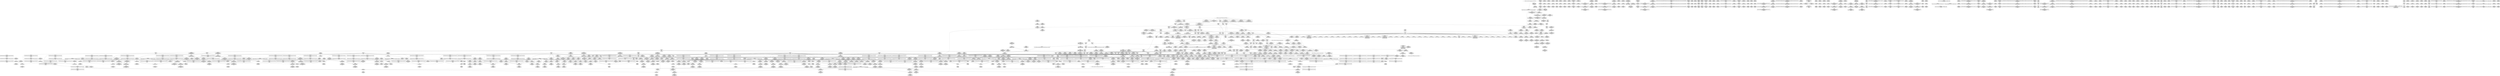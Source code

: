 digraph {
	CE0x5a9b8c0 [shape=record,shape=Mrecord,label="{CE0x5a9b8c0|sock_has_perm:tmp6|security/selinux/hooks.c,3969}"]
	CE0x5aa2f10 [shape=record,shape=Mrecord,label="{CE0x5aa2f10|sock_has_perm:tmp18|security/selinux/hooks.c,3977|*SummSource*}"]
	CE0x5acce00 [shape=record,shape=Mrecord,label="{CE0x5acce00|GLOBAL:lock_acquire|*Constant*}"]
	CE0x5aee160 [shape=record,shape=Mrecord,label="{CE0x5aee160|rcu_read_unlock:call3|include/linux/rcupdate.h,933|*SummSink*}"]
	CE0x5ad6ba0 [shape=record,shape=Mrecord,label="{CE0x5ad6ba0|rcu_read_unlock:tobool|include/linux/rcupdate.h,933|*SummSink*}"]
	CE0x5b24e00 [shape=record,shape=Mrecord,label="{CE0x5b24e00|rcu_lock_release:tmp6}"]
	CE0x5a2c210 [shape=record,shape=Mrecord,label="{CE0x5a2c210|i64*_getelementptr_inbounds_(_13_x_i64_,_13_x_i64_*___llvm_gcov_ctr126,_i64_0,_i64_0)|*Constant*|*SummSink*}"]
	CE0x5afadf0 [shape=record,shape=Mrecord,label="{CE0x5afadf0|rcu_read_unlock:tobool1|include/linux/rcupdate.h,933|*SummSource*}"]
	CE0x5a1e530 [shape=record,shape=Mrecord,label="{CE0x5a1e530|selinux_socket_recvmsg:sock|Function::selinux_socket_recvmsg&Arg::sock::}"]
	CE0x5a15610 [shape=record,shape=Mrecord,label="{CE0x5a15610|avc_has_perm:requested|Function::avc_has_perm&Arg::requested::}"]
	CE0x5aef5d0 [shape=record,shape=Mrecord,label="{CE0x5aef5d0|rcu_lock_release:tmp|*SummSource*}"]
	CE0x5aef340 [shape=record,shape=Mrecord,label="{CE0x5aef340|i64*_getelementptr_inbounds_(_4_x_i64_,_4_x_i64_*___llvm_gcov_ctr133,_i64_0,_i64_0)|*Constant*|*SummSink*}"]
	CE0x5b778e0 [shape=record,shape=Mrecord,label="{CE0x5b778e0|__preempt_count_add:tmp5|./arch/x86/include/asm/preempt.h,72|*SummSource*}"]
	CE0x5a2fbe0 [shape=record,shape=Mrecord,label="{CE0x5a2fbe0|_call_void_mcount()_#3|*SummSink*}"]
	CE0x5b23e90 [shape=record,shape=Mrecord,label="{CE0x5b23e90|__preempt_count_sub:tmp6|./arch/x86/include/asm/preempt.h,78|*SummSink*}"]
	CE0x5aad700 [shape=record,shape=Mrecord,label="{CE0x5aad700|cred_sid:tmp2|*SummSource*}"]
	CE0x5a51880 [shape=record,shape=Mrecord,label="{CE0x5a51880|task_sid:land.lhs.true2|*SummSource*}"]
	CE0x5b2b4f0 [shape=record,shape=Mrecord,label="{CE0x5b2b4f0|__preempt_count_sub:bb}"]
	CE0x5a3d210 [shape=record,shape=Mrecord,label="{CE0x5a3d210|rcu_read_lock:tmp4|include/linux/rcupdate.h,882|*SummSource*}"]
	CE0x5a8aa30 [shape=record,shape=Mrecord,label="{CE0x5a8aa30|cred_sid:entry|*SummSink*}"]
	CE0x5a3b200 [shape=record,shape=Mrecord,label="{CE0x5a3b200|sock_has_perm:tmp}"]
	CE0x5a187b0 [shape=record,shape=Mrecord,label="{CE0x5a187b0|8:_%struct.sock*,_:_SCME_16,18_|*MultipleSource*|security/selinux/hooks.c, 3966|security/selinux/hooks.c,3966|security/selinux/hooks.c,3966}"]
	CE0x5b58af0 [shape=record,shape=Mrecord,label="{CE0x5b58af0|_call_void_mcount()_#3|*SummSource*}"]
	CE0x5aaae30 [shape=record,shape=Mrecord,label="{CE0x5aaae30|_call_void_mcount()_#3|*SummSource*}"]
	CE0x5af4750 [shape=record,shape=Mrecord,label="{CE0x5af4750|rcu_read_unlock:do.end|*SummSink*}"]
	CE0x5ac8080 [shape=record,shape=Mrecord,label="{CE0x5ac8080|__rcu_read_lock:tmp|*SummSink*}"]
	CE0x5a8b3e0 [shape=record,shape=Mrecord,label="{CE0x5a8b3e0|GLOBAL:rcu_read_unlock|*Constant*}"]
	CE0x5a8ada0 [shape=record,shape=Mrecord,label="{CE0x5a8ada0|cred_sid:cred|Function::cred_sid&Arg::cred::|*SummSink*}"]
	CE0x5ab6850 [shape=record,shape=Mrecord,label="{CE0x5ab6850|GLOBAL:__llvm_gcov_ctr126|Global_var:__llvm_gcov_ctr126|*SummSource*}"]
	CE0x5aa39d0 [shape=record,shape=Mrecord,label="{CE0x5aa39d0|sock_has_perm:tmp20|security/selinux/hooks.c,3977}"]
	CE0x5b3bd30 [shape=record,shape=Mrecord,label="{CE0x5b3bd30|rcu_lock_release:indirectgoto}"]
	CE0x5ac59b0 [shape=record,shape=Mrecord,label="{CE0x5ac59b0|_ret_void,_!dbg_!27717|include/linux/rcupdate.h,245}"]
	CE0x5af4ec0 [shape=record,shape=Mrecord,label="{CE0x5af4ec0|rcu_read_unlock:tmp4|include/linux/rcupdate.h,933}"]
	CE0x5ae1430 [shape=record,shape=Mrecord,label="{CE0x5ae1430|rcu_read_lock:call3|include/linux/rcupdate.h,882}"]
	CE0x5aaed60 [shape=record,shape=Mrecord,label="{CE0x5aaed60|task_sid:tmp8|security/selinux/hooks.c,208}"]
	CE0x5b22090 [shape=record,shape=Mrecord,label="{CE0x5b22090|rcu_lock_acquire:bb}"]
	CE0x5ac35a0 [shape=record,shape=Mrecord,label="{CE0x5ac35a0|_call_void_rcu_lock_release(%struct.lockdep_map*_rcu_lock_map)_#10,_!dbg_!27733|include/linux/rcupdate.h,935}"]
	CE0x5a2f8d0 [shape=record,shape=Mrecord,label="{CE0x5a2f8d0|rcu_read_lock:do.body|*SummSource*}"]
	CE0x5b346e0 [shape=record,shape=Mrecord,label="{CE0x5b346e0|i64*_getelementptr_inbounds_(_4_x_i64_,_4_x_i64_*___llvm_gcov_ctr135,_i64_0,_i64_2)|*Constant*|*SummSource*}"]
	CE0x5a267b0 [shape=record,shape=Mrecord,label="{CE0x5a267b0|sock_has_perm:tmp10|security/selinux/hooks.c,3969|*SummSource*}"]
	CE0x5b3c930 [shape=record,shape=Mrecord,label="{CE0x5b3c930|rcu_lock_acquire:bb|*SummSource*}"]
	CE0x5a547a0 [shape=record,shape=Mrecord,label="{CE0x5a547a0|rcu_read_unlock:tmp1|*SummSink*}"]
	CE0x5b36150 [shape=record,shape=Mrecord,label="{CE0x5b36150|i64*_getelementptr_inbounds_(_4_x_i64_,_4_x_i64_*___llvm_gcov_ctr128,_i64_0,_i64_1)|*Constant*|*SummSink*}"]
	CE0x5af9920 [shape=record,shape=Mrecord,label="{CE0x5af9920|__preempt_count_sub:entry}"]
	CE0x5a1e770 [shape=record,shape=Mrecord,label="{CE0x5a1e770|sock_has_perm:sid|security/selinux/hooks.c,3969}"]
	CE0x5b28010 [shape=record,shape=Mrecord,label="{CE0x5b28010|rcu_lock_acquire:tmp4|include/linux/rcupdate.h,418|*SummSource*}"]
	CE0x5b28790 [shape=record,shape=Mrecord,label="{CE0x5b28790|__rcu_read_unlock:tmp6|include/linux/rcupdate.h,245|*SummSource*}"]
	CE0x5a8a7d0 [shape=record,shape=Mrecord,label="{CE0x5a8a7d0|cred_sid:entry}"]
	CE0x5b33f10 [shape=record,shape=Mrecord,label="{CE0x5b33f10|__preempt_count_sub:tmp2}"]
	CE0x5aeba60 [shape=record,shape=Mrecord,label="{CE0x5aeba60|GLOBAL:__preempt_count|Global_var:__preempt_count|*SummSink*}"]
	CE0x514e040 [shape=record,shape=Mrecord,label="{CE0x514e040|GLOBAL:sock_has_perm|*Constant*}"]
	CE0x5aac6e0 [shape=record,shape=Mrecord,label="{CE0x5aac6e0|task_sid:tmp8|security/selinux/hooks.c,208|*SummSource*}"]
	CE0x5af9c30 [shape=record,shape=Mrecord,label="{CE0x5af9c30|_ret_void,_!dbg_!27720|./arch/x86/include/asm/preempt.h,78}"]
	CE0x5a931b0 [shape=record,shape=Mrecord,label="{CE0x5a931b0|i32_(i32,_i32,_i16,_i32,_%struct.common_audit_data*)*_bitcast_(i32_(i32,_i32,_i16,_i32,_%struct.common_audit_data.495*)*_avc_has_perm_to_i32_(i32,_i32,_i16,_i32,_%struct.common_audit_data*)*)|*Constant*|*SummSource*}"]
	CE0x5a0d1f0 [shape=record,shape=Mrecord,label="{CE0x5a0d1f0|GLOBAL:get_current|*Constant*|*SummSource*}"]
	CE0x5a15c60 [shape=record,shape=Mrecord,label="{CE0x5a15c60|avc_has_perm:auditdata|Function::avc_has_perm&Arg::auditdata::|*SummSink*}"]
	CE0x5a38cb0 [shape=record,shape=Mrecord,label="{CE0x5a38cb0|i32_0|*Constant*}"]
	CE0x5a0fd20 [shape=record,shape=Mrecord,label="{CE0x5a0fd20|task_sid:if.then|*SummSink*}"]
	CE0x5a9d0f0 [shape=record,shape=Mrecord,label="{CE0x5a9d0f0|i64_0|*Constant*|*SummSink*}"]
	CE0x5a9acf0 [shape=record,shape=Mrecord,label="{CE0x5a9acf0|sock_has_perm:call|security/selinux/hooks.c,3967}"]
	CE0x5b39330 [shape=record,shape=Mrecord,label="{CE0x5b39330|i64*_getelementptr_inbounds_(_4_x_i64_,_4_x_i64_*___llvm_gcov_ctr128,_i64_0,_i64_0)|*Constant*|*SummSink*}"]
	CE0x5a9f3d0 [shape=record,shape=Mrecord,label="{CE0x5a9f3d0|sock_has_perm:tmp4|security/selinux/hooks.c,3966|*SummSink*}"]
	CE0x5a9c880 [shape=record,shape=Mrecord,label="{CE0x5a9c880|sock_has_perm:tmp7|security/selinux/hooks.c,3969}"]
	CE0x5aba250 [shape=record,shape=Mrecord,label="{CE0x5aba250|_call_void_mcount()_#3}"]
	CE0x5ac4bf0 [shape=record,shape=Mrecord,label="{CE0x5ac4bf0|_call_void___rcu_read_unlock()_#10,_!dbg_!27734|include/linux/rcupdate.h,937}"]
	CE0x5a97c30 [shape=record,shape=Mrecord,label="{CE0x5a97c30|8:_%struct.sock*,_:_SCME_43,44_}"]
	CE0x5ab49c0 [shape=record,shape=Mrecord,label="{CE0x5ab49c0|task_sid:do.body5|*SummSink*}"]
	CE0x5a3c590 [shape=record,shape=Mrecord,label="{CE0x5a3c590|sock_has_perm:tmp9|security/selinux/hooks.c,3969|*SummSource*}"]
	CE0x5a37dc0 [shape=record,shape=Mrecord,label="{CE0x5a37dc0|rcu_read_lock:tmp13|include/linux/rcupdate.h,882|*SummSink*}"]
	CE0x5a0ec10 [shape=record,shape=Mrecord,label="{CE0x5a0ec10|i64*_getelementptr_inbounds_(_2_x_i64_,_2_x_i64_*___llvm_gcov_ctr362,_i64_0,_i64_1)|*Constant*|*SummSource*}"]
	CE0x5a3b270 [shape=record,shape=Mrecord,label="{CE0x5a3b270|COLLAPSED:_GCMRE___llvm_gcov_ctr327_internal_global_6_x_i64_zeroinitializer:_elem_0:default:}"]
	CE0x5a89450 [shape=record,shape=Mrecord,label="{CE0x5a89450|i64*_getelementptr_inbounds_(_13_x_i64_,_13_x_i64_*___llvm_gcov_ctr126,_i64_0,_i64_12)|*Constant*|*SummSource*}"]
	CE0x5a9fc80 [shape=record,shape=Mrecord,label="{CE0x5a9fc80|GLOBAL:task_sid|*Constant*}"]
	CE0x5a89d70 [shape=record,shape=Mrecord,label="{CE0x5a89d70|GLOBAL:cred_sid|*Constant*}"]
	CE0x5aa2a10 [shape=record,shape=Mrecord,label="{CE0x5aa2a10|i64*_getelementptr_inbounds_(_6_x_i64_,_6_x_i64_*___llvm_gcov_ctr327,_i64_0,_i64_5)|*Constant*|*SummSource*}"]
	CE0x5aaf1c0 [shape=record,shape=Mrecord,label="{CE0x5aaf1c0|GLOBAL:__rcu_read_lock|*Constant*}"]
	CE0x5ae7b80 [shape=record,shape=Mrecord,label="{CE0x5ae7b80|rcu_read_lock:tmp18|include/linux/rcupdate.h,882|*SummSink*}"]
	CE0x5af7250 [shape=record,shape=Mrecord,label="{CE0x5af7250|rcu_read_unlock:tmp10|include/linux/rcupdate.h,933|*SummSink*}"]
	CE0x5a919b0 [shape=record,shape=Mrecord,label="{CE0x5a919b0|sock_has_perm:sid5|security/selinux/hooks.c,3976|*SummSource*}"]
	CE0x5aeeab0 [shape=record,shape=Mrecord,label="{CE0x5aeeab0|__rcu_read_lock:bb|*SummSource*}"]
	CE0x5a26bb0 [shape=record,shape=Mrecord,label="{CE0x5a26bb0|selinux_socket_recvmsg:call1|security/selinux/hooks.c,4221|*SummSink*}"]
	CE0x5a1a170 [shape=record,shape=Mrecord,label="{CE0x5a1a170|i32_5|*Constant*}"]
	CE0x5a92e10 [shape=record,shape=Mrecord,label="{CE0x5a92e10|sock_has_perm:call6|security/selinux/hooks.c,3976|*SummSink*}"]
	CE0x5b54080 [shape=record,shape=Mrecord,label="{CE0x5b54080|__preempt_count_sub:sub|./arch/x86/include/asm/preempt.h,77|*SummSource*}"]
	CE0x5af4330 [shape=record,shape=Mrecord,label="{CE0x5af4330|__rcu_read_lock:tmp7|include/linux/rcupdate.h,240|*SummSource*}"]
	CE0x5a5a3c0 [shape=record,shape=Mrecord,label="{CE0x5a5a3c0|sock_has_perm:if.end|*SummSink*}"]
	CE0x5aefe20 [shape=record,shape=Mrecord,label="{CE0x5aefe20|_call_void_mcount()_#3|*SummSink*}"]
	CE0x5ab78e0 [shape=record,shape=Mrecord,label="{CE0x5ab78e0|task_sid:land.lhs.true2|*SummSink*}"]
	CE0x5a84bb0 [shape=record,shape=Mrecord,label="{CE0x5a84bb0|i8*_getelementptr_inbounds_(_25_x_i8_,_25_x_i8_*_.str3,_i32_0,_i32_0)|*Constant*|*SummSource*}"]
	CE0x5a9cd80 [shape=record,shape=Mrecord,label="{CE0x5a9cd80|GLOBAL:__llvm_gcov_ctr327|Global_var:__llvm_gcov_ctr327|*SummSource*}"]
	CE0x5b40470 [shape=record,shape=Mrecord,label="{CE0x5b40470|__rcu_read_unlock:tmp3|*SummSource*}"]
	CE0x5a8d000 [shape=record,shape=Mrecord,label="{CE0x5a8d000|rcu_read_lock:tmp6|include/linux/rcupdate.h,882|*SummSink*}"]
	CE0x5a2de00 [shape=record,shape=Mrecord,label="{CE0x5a2de00|i64_1|*Constant*|*SummSink*}"]
	CE0x5b3a800 [shape=record,shape=Mrecord,label="{CE0x5b3a800|rcu_lock_acquire:tmp6}"]
	CE0x5af8e10 [shape=record,shape=Mrecord,label="{CE0x5af8e10|rcu_read_unlock:land.lhs.true2|*SummSource*}"]
	CE0x5a17950 [shape=record,shape=Mrecord,label="{CE0x5a17950|GLOBAL:rcu_read_lock|*Constant*|*SummSink*}"]
	CE0x5b56970 [shape=record,shape=Mrecord,label="{CE0x5b56970|__preempt_count_add:do.body|*SummSink*}"]
	CE0x5a52ae0 [shape=record,shape=Mrecord,label="{CE0x5a52ae0|sock_has_perm:bb|*SummSource*}"]
	CE0x5ab31d0 [shape=record,shape=Mrecord,label="{CE0x5ab31d0|task_sid:do.end6|*SummSource*}"]
	CE0x5b24210 [shape=record,shape=Mrecord,label="{CE0x5b24210|rcu_lock_release:tmp5|include/linux/rcupdate.h,423|*SummSource*}"]
	CE0x5ab22f0 [shape=record,shape=Mrecord,label="{CE0x5ab22f0|rcu_read_lock:if.end}"]
	CE0x5a9c7a0 [shape=record,shape=Mrecord,label="{CE0x5a9c7a0|i64_2|*Constant*|*SummSink*}"]
	CE0x5ad8800 [shape=record,shape=Mrecord,label="{CE0x5ad8800|rcu_read_unlock:tmp5|include/linux/rcupdate.h,933|*SummSource*}"]
	CE0x5a0c8c0 [shape=record,shape=Mrecord,label="{CE0x5a0c8c0|selinux_socket_recvmsg:tmp1|*SummSource*}"]
	CE0x5ad8bf0 [shape=record,shape=Mrecord,label="{CE0x5ad8bf0|_ret_void,_!dbg_!27717|include/linux/rcupdate.h,419|*SummSource*}"]
	CE0x5a8f5e0 [shape=record,shape=Mrecord,label="{CE0x5a8f5e0|sock_has_perm:call6|security/selinux/hooks.c,3976}"]
	CE0x5aac4a0 [shape=record,shape=Mrecord,label="{CE0x5aac4a0|rcu_read_lock:call|include/linux/rcupdate.h,882|*SummSink*}"]
	CE0x5b38040 [shape=record,shape=Mrecord,label="{CE0x5b38040|_call_void_lock_release(%struct.lockdep_map*_%map,_i32_1,_i64_ptrtoint_(i8*_blockaddress(_rcu_lock_release,_%__here)_to_i64))_#10,_!dbg_!27716|include/linux/rcupdate.h,423}"]
	CE0x5b3cd90 [shape=record,shape=Mrecord,label="{CE0x5b3cd90|__rcu_read_lock:do.body|*SummSource*}"]
	CE0x5a31390 [shape=record,shape=Mrecord,label="{CE0x5a31390|32:_%struct.sock*,_:_CRE_24,32_|*MultipleSource*|security/selinux/hooks.c,4221|Function::selinux_socket_recvmsg&Arg::sock::}"]
	CE0x5b27da0 [shape=record,shape=Mrecord,label="{CE0x5b27da0|i64*_getelementptr_inbounds_(_4_x_i64_,_4_x_i64_*___llvm_gcov_ctr130,_i64_0,_i64_2)|*Constant*|*SummSink*}"]
	CE0x5ac29f0 [shape=record,shape=Mrecord,label="{CE0x5ac29f0|GLOBAL:rcu_read_unlock.__warned|Global_var:rcu_read_unlock.__warned|*SummSource*}"]
	CE0x5a31d20 [shape=record,shape=Mrecord,label="{CE0x5a31d20|GLOBAL:current_task|Global_var:current_task|*SummSink*}"]
	CE0x5a92360 [shape=record,shape=Mrecord,label="{CE0x5a92360|sock_has_perm:tmp16|security/selinux/hooks.c,3976|*SummSource*}"]
	CE0x5ad1540 [shape=record,shape=Mrecord,label="{CE0x5ad1540|rcu_lock_release:tmp4|include/linux/rcupdate.h,423}"]
	CE0x5a890b0 [shape=record,shape=Mrecord,label="{CE0x5a890b0|i64*_getelementptr_inbounds_(_13_x_i64_,_13_x_i64_*___llvm_gcov_ctr126,_i64_0,_i64_12)|*Constant*}"]
	CE0x5a96570 [shape=record,shape=Mrecord,label="{CE0x5a96570|8:_%struct.sock*,_:_SCME_24,25_}"]
	CE0x5a39040 [shape=record,shape=Mrecord,label="{CE0x5a39040|i32_22|*Constant*|*SummSink*}"]
	CE0x5a85030 [shape=record,shape=Mrecord,label="{CE0x5a85030|GLOBAL:lockdep_rcu_suspicious|*Constant*|*SummSink*}"]
	CE0x5a8c550 [shape=record,shape=Mrecord,label="{CE0x5a8c550|rcu_read_lock:bb}"]
	CE0x5a92f80 [shape=record,shape=Mrecord,label="{CE0x5a92f80|i32_(i32,_i32,_i16,_i32,_%struct.common_audit_data*)*_bitcast_(i32_(i32,_i32,_i16,_i32,_%struct.common_audit_data.495*)*_avc_has_perm_to_i32_(i32,_i32,_i16,_i32,_%struct.common_audit_data*)*)|*Constant*}"]
	CE0x5a8bb50 [shape=record,shape=Mrecord,label="{CE0x5a8bb50|GLOBAL:rcu_read_unlock|*Constant*|*SummSource*}"]
	CE0x5ac6260 [shape=record,shape=Mrecord,label="{CE0x5ac6260|__rcu_read_lock:bb}"]
	CE0x5a9dd50 [shape=record,shape=Mrecord,label="{CE0x5a9dd50|sock_has_perm:tmp11|security/selinux/hooks.c,3970|*SummSink*}"]
	CE0x5a84fc0 [shape=record,shape=Mrecord,label="{CE0x5a84fc0|GLOBAL:lockdep_rcu_suspicious|*Constant*|*SummSource*}"]
	CE0x5aa9150 [shape=record,shape=Mrecord,label="{CE0x5aa9150|task_sid:call|security/selinux/hooks.c,208}"]
	CE0x5ab2850 [shape=record,shape=Mrecord,label="{CE0x5ab2850|i64_3|*Constant*|*SummSource*}"]
	CE0x5ac2a90 [shape=record,shape=Mrecord,label="{CE0x5ac2a90|rcu_read_unlock:tmp21|include/linux/rcupdate.h,935|*SummSink*}"]
	CE0x5afa0d0 [shape=record,shape=Mrecord,label="{CE0x5afa0d0|__rcu_read_unlock:tmp5|include/linux/rcupdate.h,244|*SummSource*}"]
	CE0x5a8f7b0 [shape=record,shape=Mrecord,label="{CE0x5a8f7b0|sock_has_perm:u|security/selinux/hooks.c,3973|*SummSource*}"]
	CE0x5ac7ad0 [shape=record,shape=Mrecord,label="{CE0x5ac7ad0|rcu_lock_release:__here|*SummSource*}"]
	CE0x5a85cd0 [shape=record,shape=Mrecord,label="{CE0x5a85cd0|task_sid:tmp14|security/selinux/hooks.c,208|*SummSource*}"]
	CE0x5a12410 [shape=record,shape=Mrecord,label="{CE0x5a12410|GLOBAL:current_task|Global_var:current_task|*SummSource*}"]
	CE0x5a0dc40 [shape=record,shape=Mrecord,label="{CE0x5a0dc40|i32_5|*Constant*|*SummSink*}"]
	CE0x5aced30 [shape=record,shape=Mrecord,label="{CE0x5aced30|i64*_getelementptr_inbounds_(_4_x_i64_,_4_x_i64_*___llvm_gcov_ctr130,_i64_0,_i64_0)|*Constant*}"]
	CE0x5aab780 [shape=record,shape=Mrecord,label="{CE0x5aab780|_call_void_mcount()_#3}"]
	CE0x77d0960 [shape=record,shape=Mrecord,label="{CE0x77d0960|sock_has_perm:entry|*SummSink*}"]
	CE0x5aebe90 [shape=record,shape=Mrecord,label="{CE0x5aebe90|rcu_read_unlock:tmp13|include/linux/rcupdate.h,933|*SummSink*}"]
	CE0x5a25b10 [shape=record,shape=Mrecord,label="{CE0x5a25b10|i64*_getelementptr_inbounds_(_6_x_i64_,_6_x_i64_*___llvm_gcov_ctr327,_i64_0,_i64_5)|*Constant*}"]
	CE0x5a0ff30 [shape=record,shape=Mrecord,label="{CE0x5a0ff30|_call_void___rcu_read_lock()_#10,_!dbg_!27710|include/linux/rcupdate.h,879|*SummSink*}"]
	CE0x5a8d930 [shape=record,shape=Mrecord,label="{CE0x5a8d930|i64*_getelementptr_inbounds_(_6_x_i64_,_6_x_i64_*___llvm_gcov_ctr327,_i64_0,_i64_3)|*Constant*|*SummSink*}"]
	CE0x5ad1990 [shape=record,shape=Mrecord,label="{CE0x5ad1990|rcu_lock_release:tmp4|include/linux/rcupdate.h,423|*SummSink*}"]
	CE0x5a25600 [shape=record,shape=Mrecord,label="{CE0x5a25600|i64_1|*Constant*}"]
	CE0x5a986e0 [shape=record,shape=Mrecord,label="{CE0x5a986e0|8:_%struct.sock*,_:_SCME_52,53_}"]
	CE0x5a513d0 [shape=record,shape=Mrecord,label="{CE0x5a513d0|_call_void_mcount()_#3|*SummSource*}"]
	CE0x5a4bc80 [shape=record,shape=Mrecord,label="{CE0x5a4bc80|i32_2|*Constant*|*SummSink*}"]
	CE0x5a9adc0 [shape=record,shape=Mrecord,label="{CE0x5a9adc0|sock_has_perm:call|security/selinux/hooks.c,3967|*SummSource*}"]
	CE0x5a89ca0 [shape=record,shape=Mrecord,label="{CE0x5a89ca0|task_sid:tmp27|security/selinux/hooks.c,208|*SummSink*}"]
	CE0x5ab56f0 [shape=record,shape=Mrecord,label="{CE0x5ab56f0|rcu_lock_acquire:map|Function::rcu_lock_acquire&Arg::map::|*SummSink*}"]
	CE0x5a93dc0 [shape=record,shape=Mrecord,label="{CE0x5a93dc0|rcu_read_lock:tmp8|include/linux/rcupdate.h,882|*SummSource*}"]
	CE0x5aeb7d0 [shape=record,shape=Mrecord,label="{CE0x5aeb7d0|__rcu_read_lock:tmp}"]
	CE0x5a156f0 [shape=record,shape=Mrecord,label="{CE0x5a156f0|avc_has_perm:requested|Function::avc_has_perm&Arg::requested::|*SummSource*}"]
	CE0x5ad2080 [shape=record,shape=Mrecord,label="{CE0x5ad2080|__preempt_count_sub:entry|*SummSource*}"]
	CE0x5b58bf0 [shape=record,shape=Mrecord,label="{CE0x5b58bf0|_call_void_mcount()_#3|*SummSink*}"]
	CE0x5accc90 [shape=record,shape=Mrecord,label="{CE0x5accc90|__rcu_read_lock:tmp2|*SummSource*}"]
	CE0x5a98ba0 [shape=record,shape=Mrecord,label="{CE0x5a98ba0|i64_56|*Constant*}"]
	CE0x5afa670 [shape=record,shape=Mrecord,label="{CE0x5afa670|rcu_read_unlock:tmp7|include/linux/rcupdate.h,933}"]
	CE0x5a27af0 [shape=record,shape=Mrecord,label="{CE0x5a27af0|i32_2|*Constant*}"]
	CE0x5ad12c0 [shape=record,shape=Mrecord,label="{CE0x5ad12c0|_call_void_asm_sideeffect_,_memory_,_dirflag_,_fpsr_,_flags_()_#3,_!dbg_!27711,_!srcloc_!27714|include/linux/rcupdate.h,244}"]
	CE0x5ae8c90 [shape=record,shape=Mrecord,label="{CE0x5ae8c90|rcu_read_lock:tmp19|include/linux/rcupdate.h,882|*SummSink*}"]
	CE0x5b579e0 [shape=record,shape=Mrecord,label="{CE0x5b579e0|i64_1|*Constant*}"]
	CE0x5ad6c10 [shape=record,shape=Mrecord,label="{CE0x5ad6c10|rcu_read_unlock:tmp4|include/linux/rcupdate.h,933|*SummSource*}"]
	CE0x5a499d0 [shape=record,shape=Mrecord,label="{CE0x5a499d0|_ret_i32_%retval.0,_!dbg_!27740|security/selinux/hooks.c,3977|*SummSink*}"]
	CE0x5af8f00 [shape=record,shape=Mrecord,label="{CE0x5af8f00|rcu_read_unlock:land.lhs.true2|*SummSink*}"]
	CE0x5b39ba0 [shape=record,shape=Mrecord,label="{CE0x5b39ba0|__rcu_read_lock:tmp5|include/linux/rcupdate.h,239}"]
	CE0x5b821e0 [shape=record,shape=Mrecord,label="{CE0x5b821e0|i64*_getelementptr_inbounds_(_4_x_i64_,_4_x_i64_*___llvm_gcov_ctr135,_i64_0,_i64_0)|*Constant*}"]
	CE0x5ac3610 [shape=record,shape=Mrecord,label="{CE0x5ac3610|_call_void_rcu_lock_release(%struct.lockdep_map*_rcu_lock_map)_#10,_!dbg_!27733|include/linux/rcupdate.h,935|*SummSource*}"]
	CE0x5a88840 [shape=record,shape=Mrecord,label="{CE0x5a88840|task_sid:tmp25|security/selinux/hooks.c,208|*SummSource*}"]
	CE0x5a5a6a0 [shape=record,shape=Mrecord,label="{CE0x5a5a6a0|sock_has_perm:tmp13|security/selinux/hooks.c,3972}"]
	CE0x5ab7f00 [shape=record,shape=Mrecord,label="{CE0x5ab7f00|rcu_read_unlock:tmp2|*SummSource*}"]
	CE0x5a140c0 [shape=record,shape=Mrecord,label="{CE0x5a140c0|task_sid:tobool1|security/selinux/hooks.c,208}"]
	CE0x5ac4440 [shape=record,shape=Mrecord,label="{CE0x5ac4440|rcu_lock_release:map|Function::rcu_lock_release&Arg::map::|*SummSource*}"]
	CE0x5af1d50 [shape=record,shape=Mrecord,label="{CE0x5af1d50|rcu_read_unlock:tmp3|*SummSource*}"]
	CE0x5acf0a0 [shape=record,shape=Mrecord,label="{CE0x5acf0a0|_call_void_mcount()_#3}"]
	CE0x5ab3610 [shape=record,shape=Mrecord,label="{CE0x5ab3610|rcu_read_lock:tmp3}"]
	CE0x5a55de0 [shape=record,shape=Mrecord,label="{CE0x5a55de0|i32_77|*Constant*|*SummSink*}"]
	CE0x5a2ea00 [shape=record,shape=Mrecord,label="{CE0x5a2ea00|GLOBAL:__rcu_read_lock|*Constant*|*SummSink*}"]
	CE0x5ad1f40 [shape=record,shape=Mrecord,label="{CE0x5ad1f40|GLOBAL:__preempt_count_sub|*Constant*|*SummSink*}"]
	CE0x5a3bfe0 [shape=record,shape=Mrecord,label="{CE0x5a3bfe0|cred_sid:tmp5|security/selinux/hooks.c,196|*SummSource*}"]
	CE0x5afa240 [shape=record,shape=Mrecord,label="{CE0x5afa240|__rcu_read_unlock:tmp5|include/linux/rcupdate.h,244|*SummSink*}"]
	CE0x5b53e70 [shape=record,shape=Mrecord,label="{CE0x5b53e70|i64*_getelementptr_inbounds_(_4_x_i64_,_4_x_i64_*___llvm_gcov_ctr135,_i64_0,_i64_0)|*Constant*|*SummSink*}"]
	CE0x5adf460 [shape=record,shape=Mrecord,label="{CE0x5adf460|i64*_getelementptr_inbounds_(_4_x_i64_,_4_x_i64_*___llvm_gcov_ctr129,_i64_0,_i64_1)|*Constant*|*SummSource*}"]
	CE0x5ace0a0 [shape=record,shape=Mrecord,label="{CE0x5ace0a0|i64_ptrtoint_(i8*_blockaddress(_rcu_lock_acquire,_%__here)_to_i64)|*Constant*|*SummSource*}"]
	CE0x5aba970 [shape=record,shape=Mrecord,label="{CE0x5aba970|__preempt_count_add:tmp7|./arch/x86/include/asm/preempt.h,73|*SummSource*}"]
	CE0x5a1fce0 [shape=record,shape=Mrecord,label="{CE0x5a1fce0|sock_has_perm:tmp1}"]
	CE0x5a83470 [shape=record,shape=Mrecord,label="{CE0x5a83470|task_sid:tmp20|security/selinux/hooks.c,208}"]
	CE0x5a9f960 [shape=record,shape=Mrecord,label="{CE0x5a9f960|i8_0|*Constant*|*SummSource*}"]
	CE0x5a178a0 [shape=record,shape=Mrecord,label="{CE0x5a178a0|GLOBAL:rcu_read_lock|*Constant*|*SummSource*}"]
	CE0x5a52550 [shape=record,shape=Mrecord,label="{CE0x5a52550|_call_void_rcu_lock_acquire(%struct.lockdep_map*_rcu_lock_map)_#10,_!dbg_!27711|include/linux/rcupdate.h,881|*SummSink*}"]
	"CONST[source:1(input),value:2(dynamic)][purpose:{object}][SrcIdx:2]"
	CE0x5aedb50 [shape=record,shape=Mrecord,label="{CE0x5aedb50|rcu_lock_acquire:__here|*SummSink*}"]
	CE0x5b29dc0 [shape=record,shape=Mrecord,label="{CE0x5b29dc0|__preempt_count_sub:tmp7|./arch/x86/include/asm/preempt.h,78}"]
	CE0x5ad8290 [shape=record,shape=Mrecord,label="{CE0x5ad8290|rcu_read_lock:tmp5|include/linux/rcupdate.h,882}"]
	CE0x5b3fe20 [shape=record,shape=Mrecord,label="{CE0x5b3fe20|_ret_void,_!dbg_!27720|./arch/x86/include/asm/preempt.h,78|*SummSource*}"]
	CE0x5a8b330 [shape=record,shape=Mrecord,label="{CE0x5a8b330|_call_void_rcu_read_unlock()_#10,_!dbg_!27748|security/selinux/hooks.c,209|*SummSink*}"]
	CE0x5a97d60 [shape=record,shape=Mrecord,label="{CE0x5a97d60|8:_%struct.sock*,_:_SCME_44,45_}"]
	CE0x5a99120 [shape=record,shape=Mrecord,label="{CE0x5a99120|task_sid:entry}"]
	CE0x5a2eb60 [shape=record,shape=Mrecord,label="{CE0x5a2eb60|__rcu_read_lock:entry|*SummSource*}"]
	CE0x5a0ea00 [shape=record,shape=Mrecord,label="{CE0x5a0ea00|selinux_socket_recvmsg:tmp1|*SummSink*}"]
	CE0x5ac4ab0 [shape=record,shape=Mrecord,label="{CE0x5ac4ab0|_ret_void,_!dbg_!27717|include/linux/rcupdate.h,424|*SummSink*}"]
	CE0x5aebc70 [shape=record,shape=Mrecord,label="{CE0x5aebc70|void_(i32*,_i32,_i32*)*_asm_addl_$1,_%gs:$0_,_*m,ri,*m,_dirflag_,_fpsr_,_flags_|*SummSource*}"]
	CE0x5ab7730 [shape=record,shape=Mrecord,label="{CE0x5ab7730|rcu_lock_acquire:entry|*SummSource*}"]
	CE0x5a9ba90 [shape=record,shape=Mrecord,label="{CE0x5a9ba90|sock_has_perm:tmp6|security/selinux/hooks.c,3969|*SummSource*}"]
	CE0x5a5adb0 [shape=record,shape=Mrecord,label="{CE0x5a5adb0|sock_has_perm:tmp14|security/selinux/hooks.c,3972|*SummSource*}"]
	CE0x5a5eff0 [shape=record,shape=Mrecord,label="{CE0x5a5eff0|rcu_read_lock:tmp11|include/linux/rcupdate.h,882}"]
	CE0x5a94cd0 [shape=record,shape=Mrecord,label="{CE0x5a94cd0|avc_has_perm:tsid|Function::avc_has_perm&Arg::tsid::|*SummSink*}"]
	CE0x5aeeff0 [shape=record,shape=Mrecord,label="{CE0x5aeeff0|_call_void_asm_sideeffect_,_memory_,_dirflag_,_fpsr_,_flags_()_#3,_!dbg_!27714,_!srcloc_!27715|include/linux/rcupdate.h,239}"]
	CE0x5a84c80 [shape=record,shape=Mrecord,label="{CE0x5a84c80|i8*_getelementptr_inbounds_(_25_x_i8_,_25_x_i8_*_.str3,_i32_0,_i32_0)|*Constant*|*SummSink*}"]
	CE0x5a9c250 [shape=record,shape=Mrecord,label="{CE0x5a9c250|sock_has_perm:cmp|security/selinux/hooks.c,3969|*SummSource*}"]
	CE0x5ab1290 [shape=record,shape=Mrecord,label="{CE0x5ab1290|i64_5|*Constant*|*SummSource*}"]
	CE0x5a8c3a0 [shape=record,shape=Mrecord,label="{CE0x5a8c3a0|_ret_void,_!dbg_!27735|include/linux/rcupdate.h,938|*SummSink*}"]
	CE0x5aef560 [shape=record,shape=Mrecord,label="{CE0x5aef560|COLLAPSED:_GCMRE___llvm_gcov_ctr133_internal_global_4_x_i64_zeroinitializer:_elem_0:default:}"]
	CE0x5a9d200 [shape=record,shape=Mrecord,label="{CE0x5a9d200|sock_has_perm:tmp9|security/selinux/hooks.c,3969}"]
	CE0x5acdc20 [shape=record,shape=Mrecord,label="{CE0x5acdc20|%struct.lockdep_map*_null|*Constant*|*SummSource*}"]
	CE0x6c3a2f0 [shape=record,shape=Mrecord,label="{CE0x6c3a2f0|GLOBAL:sock_has_perm|*Constant*|*SummSink*}"]
	CE0x5a10750 [shape=record,shape=Mrecord,label="{CE0x5a10750|rcu_lock_release:tmp1}"]
	CE0x5a38f30 [shape=record,shape=Mrecord,label="{CE0x5a38f30|_ret_void,_!dbg_!27735|include/linux/rcupdate.h,884|*SummSource*}"]
	CE0x5a38100 [shape=record,shape=Mrecord,label="{CE0x5a38100|rcu_read_lock:tmp14|include/linux/rcupdate.h,882|*SummSource*}"]
	CE0x5a3b050 [shape=record,shape=Mrecord,label="{CE0x5a3b050|i64*_getelementptr_inbounds_(_6_x_i64_,_6_x_i64_*___llvm_gcov_ctr327,_i64_0,_i64_0)|*Constant*|*SummSink*}"]
	CE0x5b56aa0 [shape=record,shape=Mrecord,label="{CE0x5b56aa0|i64_1|*Constant*}"]
	CE0x5a2eda0 [shape=record,shape=Mrecord,label="{CE0x5a2eda0|sock_has_perm:tmp3|security/selinux/hooks.c,3964}"]
	CE0x5a25cc0 [shape=record,shape=Mrecord,label="{CE0x5a25cc0|sock_has_perm:retval.0}"]
	CE0x5a875d0 [shape=record,shape=Mrecord,label="{CE0x5a875d0|task_sid:tmp24|security/selinux/hooks.c,208}"]
	CE0x5a50f00 [shape=record,shape=Mrecord,label="{CE0x5a50f00|i64*_getelementptr_inbounds_(_11_x_i64_,_11_x_i64_*___llvm_gcov_ctr127,_i64_0,_i64_1)|*Constant*|*SummSource*}"]
	CE0x5a903c0 [shape=record,shape=Mrecord,label="{CE0x5a903c0|sock_has_perm:u2|security/selinux/hooks.c,3974}"]
	CE0x5aba7b0 [shape=record,shape=Mrecord,label="{CE0x5aba7b0|__preempt_count_add:tmp7|./arch/x86/include/asm/preempt.h,73}"]
	CE0x5af0d80 [shape=record,shape=Mrecord,label="{CE0x5af0d80|rcu_read_unlock:call|include/linux/rcupdate.h,933|*SummSink*}"]
	CE0x5ab5fe0 [shape=record,shape=Mrecord,label="{CE0x5ab5fe0|GLOBAL:task_sid.__warned|Global_var:task_sid.__warned|*SummSource*}"]
	CE0x5ad3de0 [shape=record,shape=Mrecord,label="{CE0x5ad3de0|i64*_getelementptr_inbounds_(_11_x_i64_,_11_x_i64_*___llvm_gcov_ctr127,_i64_0,_i64_0)|*Constant*|*SummSource*}"]
	CE0x5a51e70 [shape=record,shape=Mrecord,label="{CE0x5a51e70|task_sid:tmp}"]
	CE0x5a0d6c0 [shape=record,shape=Mrecord,label="{CE0x5a0d6c0|GLOBAL:get_current|*Constant*|*SummSink*}"]
	CE0x5a93830 [shape=record,shape=Mrecord,label="{CE0x5a93830|avc_has_perm:entry|*SummSink*}"]
	CE0x5abca30 [shape=record,shape=Mrecord,label="{CE0x5abca30|i64*_getelementptr_inbounds_(_4_x_i64_,_4_x_i64_*___llvm_gcov_ctr134,_i64_0,_i64_3)|*Constant*|*SummSource*}"]
	CE0x5ab5d40 [shape=record,shape=Mrecord,label="{CE0x5ab5d40|cred_sid:tmp|*SummSource*}"]
	CE0x5a12330 [shape=record,shape=Mrecord,label="{CE0x5a12330|get_current:tmp4|./arch/x86/include/asm/current.h,14|*SummSink*}"]
	CE0x5aecac0 [shape=record,shape=Mrecord,label="{CE0x5aecac0|rcu_read_unlock:tmp7|include/linux/rcupdate.h,933|*SummSource*}"]
	CE0x5b36680 [shape=record,shape=Mrecord,label="{CE0x5b36680|COLLAPSED:_GCMRE___llvm_gcov_ctr134_internal_global_4_x_i64_zeroinitializer:_elem_0:default:}"]
	CE0x5ae4af0 [shape=record,shape=Mrecord,label="{CE0x5ae4af0|i64*_getelementptr_inbounds_(_11_x_i64_,_11_x_i64_*___llvm_gcov_ctr127,_i64_0,_i64_8)|*Constant*}"]
	CE0x5ab2bf0 [shape=record,shape=Mrecord,label="{CE0x5ab2bf0|cred_sid:tmp1|*SummSink*}"]
	CE0x5a99350 [shape=record,shape=Mrecord,label="{CE0x5a99350|task_sid:task|Function::task_sid&Arg::task::}"]
	CE0x5ab2430 [shape=record,shape=Mrecord,label="{CE0x5ab2430|rcu_read_lock:if.end|*SummSource*}"]
	CE0x5b01680 [shape=record,shape=Mrecord,label="{CE0x5b01680|rcu_lock_acquire:tmp1|*SummSink*}"]
	CE0x5b823f0 [shape=record,shape=Mrecord,label="{CE0x5b823f0|i64*_getelementptr_inbounds_(_4_x_i64_,_4_x_i64_*___llvm_gcov_ctr135,_i64_0,_i64_0)|*Constant*|*SummSource*}"]
	CE0x5a49960 [shape=record,shape=Mrecord,label="{CE0x5a49960|_ret_i32_%call1,_!dbg_!27718|security/selinux/hooks.c,4221}"]
	CE0x5ae7cf0 [shape=record,shape=Mrecord,label="{CE0x5ae7cf0|i8_1|*Constant*}"]
	CE0x5b40560 [shape=record,shape=Mrecord,label="{CE0x5b40560|__rcu_read_unlock:tmp3|*SummSink*}"]
	CE0x5ac5d10 [shape=record,shape=Mrecord,label="{CE0x5ac5d10|GLOBAL:rcu_lock_release|*Constant*}"]
	CE0x5b3f8e0 [shape=record,shape=Mrecord,label="{CE0x5b3f8e0|__preempt_count_sub:tmp7|./arch/x86/include/asm/preempt.h,78|*SummSink*}"]
	CE0x5ac71a0 [shape=record,shape=Mrecord,label="{CE0x5ac71a0|_call_void_lock_acquire(%struct.lockdep_map*_%map,_i32_0,_i32_0,_i32_2,_i32_0,_%struct.lockdep_map*_null,_i64_ptrtoint_(i8*_blockaddress(_rcu_lock_acquire,_%__here)_to_i64))_#10,_!dbg_!27716|include/linux/rcupdate.h,418|*SummSink*}"]
	CE0x5a1dd40 [shape=record,shape=Mrecord,label="{CE0x5a1dd40|GLOBAL:lock_release|*Constant*}"]
	CE0x5a9ac20 [shape=record,shape=Mrecord,label="{CE0x5a9ac20|i32_8|*Constant*|*SummSink*}"]
	CE0x5ab3270 [shape=record,shape=Mrecord,label="{CE0x5ab3270|task_sid:do.end6|*SummSink*}"]
	CE0x5a979d0 [shape=record,shape=Mrecord,label="{CE0x5a979d0|8:_%struct.sock*,_:_SCME_41,42_}"]
	CE0x5a81700 [shape=record,shape=Mrecord,label="{CE0x5a81700|task_sid:tmp19|security/selinux/hooks.c,208|*SummSink*}"]
	CE0x5a97e90 [shape=record,shape=Mrecord,label="{CE0x5a97e90|8:_%struct.sock*,_:_SCME_45,46_}"]
	CE0x5a995b0 [shape=record,shape=Mrecord,label="{CE0x5a995b0|task_sid:task|Function::task_sid&Arg::task::|*SummSink*}"]
	CE0x5ae9010 [shape=record,shape=Mrecord,label="{CE0x5ae9010|rcu_read_lock:tmp20|include/linux/rcupdate.h,882|*SummSource*}"]
	CE0x5aabe70 [shape=record,shape=Mrecord,label="{CE0x5aabe70|cred_sid:tmp3|*SummSource*}"]
	CE0x5b56b40 [shape=record,shape=Mrecord,label="{CE0x5b56b40|i64*_getelementptr_inbounds_(_4_x_i64_,_4_x_i64_*___llvm_gcov_ctr129,_i64_0,_i64_0)|*Constant*}"]
	CE0x5a93aa0 [shape=record,shape=Mrecord,label="{CE0x5a93aa0|avc_has_perm:ssid|Function::avc_has_perm&Arg::ssid::}"]
	CE0x5a8f350 [shape=record,shape=Mrecord,label="{CE0x5a8f350|sock_has_perm:tmp17|security/selinux/hooks.c,3976}"]
	CE0x5adea20 [shape=record,shape=Mrecord,label="{CE0x5adea20|rcu_read_lock:tmp5|include/linux/rcupdate.h,882|*SummSink*}"]
	CE0x5a0b910 [shape=record,shape=Mrecord,label="{CE0x5a0b910|selinux_socket_recvmsg:tmp2|*SummSource*}"]
	CE0x5afc9a0 [shape=record,shape=Mrecord,label="{CE0x5afc9a0|rcu_read_unlock:tmp16|include/linux/rcupdate.h,933|*SummSink*}"]
	CE0x5b57c40 [shape=record,shape=Mrecord,label="{CE0x5b57c40|__preempt_count_add:tmp|*SummSink*}"]
	CE0x5b3f3e0 [shape=record,shape=Mrecord,label="{CE0x5b3f3e0|__rcu_read_unlock:tmp1|*SummSink*}"]
	CE0x5a37c20 [shape=record,shape=Mrecord,label="{CE0x5a37c20|rcu_read_lock:tmp14|include/linux/rcupdate.h,882}"]
	CE0x5ac1e80 [shape=record,shape=Mrecord,label="{CE0x5ac1e80|task_sid:tmp18|security/selinux/hooks.c,208|*SummSink*}"]
	CE0x5aabd20 [shape=record,shape=Mrecord,label="{CE0x5aabd20|cred_sid:tmp3}"]
	CE0x5afdc10 [shape=record,shape=Mrecord,label="{CE0x5afdc10|i64*_getelementptr_inbounds_(_11_x_i64_,_11_x_i64_*___llvm_gcov_ctr132,_i64_0,_i64_9)|*Constant*|*SummSink*}"]
	CE0x5ad8e80 [shape=record,shape=Mrecord,label="{CE0x5ad8e80|_call_void___preempt_count_add(i32_1)_#10,_!dbg_!27711|include/linux/rcupdate.h,239}"]
	CE0x5ae9c10 [shape=record,shape=Mrecord,label="{CE0x5ae9c10|rcu_read_lock:tmp21|include/linux/rcupdate.h,884|*SummSink*}"]
	CE0x5a8ef20 [shape=record,shape=Mrecord,label="{CE0x5a8ef20|sock_has_perm:u|security/selinux/hooks.c,3973}"]
	CE0x5af82b0 [shape=record,shape=Mrecord,label="{CE0x5af82b0|i64*_getelementptr_inbounds_(_4_x_i64_,_4_x_i64_*___llvm_gcov_ctr130,_i64_0,_i64_1)|*Constant*|*SummSource*}"]
	CE0x5ab3950 [shape=record,shape=Mrecord,label="{CE0x5ab3950|i64*_getelementptr_inbounds_(_4_x_i64_,_4_x_i64_*___llvm_gcov_ctr128,_i64_0,_i64_3)|*Constant*|*SummSink*}"]
	CE0x5b00110 [shape=record,shape=Mrecord,label="{CE0x5b00110|_call_void_lockdep_rcu_suspicious(i8*_getelementptr_inbounds_(_25_x_i8_,_25_x_i8_*_.str45,_i32_0,_i32_0),_i32_934,_i8*_getelementptr_inbounds_(_44_x_i8_,_44_x_i8_*_.str47,_i32_0,_i32_0))_#10,_!dbg_!27726|include/linux/rcupdate.h,933|*SummSource*}"]
	CE0x5a83600 [shape=record,shape=Mrecord,label="{CE0x5a83600|task_sid:tmp20|security/selinux/hooks.c,208|*SummSource*}"]
	CE0x5ad5ef0 [shape=record,shape=Mrecord,label="{CE0x5ad5ef0|rcu_read_unlock:tmp8|include/linux/rcupdate.h,933}"]
	CE0x5ab10d0 [shape=record,shape=Mrecord,label="{CE0x5ab10d0|task_sid:tmp10|security/selinux/hooks.c,208|*SummSink*}"]
	CE0x5b29900 [shape=record,shape=Mrecord,label="{CE0x5b29900|rcu_lock_acquire:indirectgoto|*SummSource*}"]
	CE0x5ac3ca0 [shape=record,shape=Mrecord,label="{CE0x5ac3ca0|GLOBAL:rcu_lock_release|*Constant*|*SummSink*}"]
	CE0x5a26930 [shape=record,shape=Mrecord,label="{CE0x5a26930|sock_has_perm:tmp10|security/selinux/hooks.c,3969|*SummSink*}"]
	CE0x6c3a280 [shape=record,shape=Mrecord,label="{CE0x6c3a280|sock_has_perm:entry}"]
	CE0x5a30ec0 [shape=record,shape=Mrecord,label="{CE0x5a30ec0|sock_has_perm:ad|security/selinux/hooks.c, 3965|*SummSink*}"]
	CE0x5a9f6f0 [shape=record,shape=Mrecord,label="{CE0x5a9f6f0|sock_has_perm:tmp5|security/selinux/hooks.c,3966|*SummSink*}"]
	CE0x5aad420 [shape=record,shape=Mrecord,label="{CE0x5aad420|task_sid:tmp13|security/selinux/hooks.c,208|*SummSource*}"]
	CE0x5ad3cd0 [shape=record,shape=Mrecord,label="{CE0x5ad3cd0|i64*_getelementptr_inbounds_(_11_x_i64_,_11_x_i64_*___llvm_gcov_ctr127,_i64_0,_i64_0)|*Constant*}"]
	CE0x5a38b10 [shape=record,shape=Mrecord,label="{CE0x5a38b10|rcu_read_lock:tmp16|include/linux/rcupdate.h,882|*SummSource*}"]
	CE0x5b78be0 [shape=record,shape=Mrecord,label="{CE0x5b78be0|COLLAPSED:_GCMRE___llvm_gcov_ctr129_internal_global_4_x_i64_zeroinitializer:_elem_0:default:}"]
	CE0x5b3aab0 [shape=record,shape=Mrecord,label="{CE0x5b3aab0|rcu_lock_acquire:tmp6|*SummSource*}"]
	CE0x5ae6c90 [shape=record,shape=Mrecord,label="{CE0x5ae6c90|i64*_getelementptr_inbounds_(_11_x_i64_,_11_x_i64_*___llvm_gcov_ctr127,_i64_0,_i64_9)|*Constant*}"]
	CE0x5b21880 [shape=record,shape=Mrecord,label="{CE0x5b21880|__rcu_read_lock:do.body|*SummSink*}"]
	CE0x5acca10 [shape=record,shape=Mrecord,label="{CE0x5acca10|i64*_getelementptr_inbounds_(_4_x_i64_,_4_x_i64_*___llvm_gcov_ctr129,_i64_0,_i64_2)|*Constant*}"]
	CE0x5ac1bf0 [shape=record,shape=Mrecord,label="{CE0x5ac1bf0|task_sid:tmp18|security/selinux/hooks.c,208|*SummSource*}"]
	CE0x5a9c620 [shape=record,shape=Mrecord,label="{CE0x5a9c620|i64_2|*Constant*|*SummSource*}"]
	CE0x5a0ca20 [shape=record,shape=Mrecord,label="{CE0x5a0ca20|selinux_socket_recvmsg:bb}"]
	CE0x5a272a0 [shape=record,shape=Mrecord,label="{CE0x5a272a0|sock_has_perm:sk|Function::sock_has_perm&Arg::sk::}"]
	CE0x5a81560 [shape=record,shape=Mrecord,label="{CE0x5a81560|sock_has_perm:tmp2|*LoadInst*|security/selinux/hooks.c,3964|*SummSink*}"]
	CE0x5a91b20 [shape=record,shape=Mrecord,label="{CE0x5a91b20|sock_has_perm:sid5|security/selinux/hooks.c,3976|*SummSink*}"]
	CE0x5a52960 [shape=record,shape=Mrecord,label="{CE0x5a52960|sock_has_perm:if.then|*SummSink*}"]
	CE0x5aec3b0 [shape=record,shape=Mrecord,label="{CE0x5aec3b0|rcu_read_unlock:tmp14|include/linux/rcupdate.h,933|*SummSource*}"]
	CE0x5ae6880 [shape=record,shape=Mrecord,label="{CE0x5ae6880|i8*_getelementptr_inbounds_(_42_x_i8_,_42_x_i8_*_.str46,_i32_0,_i32_0)|*Constant*|*SummSink*}"]
	CE0x5a8d170 [shape=record,shape=Mrecord,label="{CE0x5a8d170|rcu_read_lock:tmp7|include/linux/rcupdate.h,882}"]
	CE0x5ab60b0 [shape=record,shape=Mrecord,label="{CE0x5ab60b0|GLOBAL:task_sid.__warned|Global_var:task_sid.__warned|*SummSink*}"]
	CE0x5b57110 [shape=record,shape=Mrecord,label="{CE0x5b57110|i64*_getelementptr_inbounds_(_4_x_i64_,_4_x_i64_*___llvm_gcov_ctr129,_i64_0,_i64_0)|*Constant*|*SummSink*}"]
	CE0x5abda90 [shape=record,shape=Mrecord,label="{CE0x5abda90|__preempt_count_sub:tmp2|*SummSink*}"]
	CE0x5b380b0 [shape=record,shape=Mrecord,label="{CE0x5b380b0|_call_void_lock_release(%struct.lockdep_map*_%map,_i32_1,_i64_ptrtoint_(i8*_blockaddress(_rcu_lock_release,_%__here)_to_i64))_#10,_!dbg_!27716|include/linux/rcupdate.h,423|*SummSource*}"]
	CE0x5b42b10 [shape=record,shape=Mrecord,label="{CE0x5b42b10|__preempt_count_add:do.body}"]
	CE0x5a948f0 [shape=record,shape=Mrecord,label="{CE0x5a948f0|i64_5|*Constant*}"]
	CE0x5b773d0 [shape=record,shape=Mrecord,label="{CE0x5b773d0|i64*_getelementptr_inbounds_(_4_x_i64_,_4_x_i64_*___llvm_gcov_ctr135,_i64_0,_i64_2)|*Constant*}"]
	CE0x5a192e0 [shape=record,shape=Mrecord,label="{CE0x5a192e0|get_current:tmp2}"]
	CE0x5aaf3c0 [shape=record,shape=Mrecord,label="{CE0x5aaf3c0|task_sid:tobool|security/selinux/hooks.c,208|*SummSource*}"]
	CE0x5a96cc0 [shape=record,shape=Mrecord,label="{CE0x5a96cc0|8:_%struct.sock*,_:_SCME_30,31_}"]
	CE0x5aed960 [shape=record,shape=Mrecord,label="{CE0x5aed960|rcu_read_unlock:tmp3}"]
	CE0x5a8a300 [shape=record,shape=Mrecord,label="{CE0x5a8a300|GLOBAL:cred_sid|*Constant*|*SummSource*}"]
	CE0x5af2140 [shape=record,shape=Mrecord,label="{CE0x5af2140|__rcu_read_lock:tmp6|include/linux/rcupdate.h,240}"]
	CE0x5ae6d00 [shape=record,shape=Mrecord,label="{CE0x5ae6d00|i64*_getelementptr_inbounds_(_11_x_i64_,_11_x_i64_*___llvm_gcov_ctr127,_i64_0,_i64_9)|*Constant*|*SummSource*}"]
	CE0x5a2e5e0 [shape=record,shape=Mrecord,label="{CE0x5a2e5e0|i32_1|*Constant*|*SummSink*}"]
	CE0x5af1590 [shape=record,shape=Mrecord,label="{CE0x5af1590|i64*_getelementptr_inbounds_(_11_x_i64_,_11_x_i64_*___llvm_gcov_ctr132,_i64_0,_i64_0)|*Constant*|*SummSink*}"]
	CE0x5a90660 [shape=record,shape=Mrecord,label="{CE0x5a90660|sock_has_perm:u2|security/selinux/hooks.c,3974|*SummSink*}"]
	CE0x5af3960 [shape=record,shape=Mrecord,label="{CE0x5af3960|rcu_lock_acquire:tmp2|*SummSink*}"]
	CE0x5af9b20 [shape=record,shape=Mrecord,label="{CE0x5af9b20|__preempt_count_sub:entry|*SummSink*}"]
	CE0x5a27490 [shape=record,shape=Mrecord,label="{CE0x5a27490|32:_%struct.sock*,_:_CRE_0,4_|*MultipleSource*|security/selinux/hooks.c,4221|Function::selinux_socket_recvmsg&Arg::sock::}"]
	CE0x5a2e440 [shape=record,shape=Mrecord,label="{CE0x5a2e440|i32_1|*Constant*}"]
	CE0x5ad9520 [shape=record,shape=Mrecord,label="{CE0x5ad9520|i64*_getelementptr_inbounds_(_4_x_i64_,_4_x_i64_*___llvm_gcov_ctr128,_i64_0,_i64_2)|*Constant*|*SummSource*}"]
	CE0x5b2ae10 [shape=record,shape=Mrecord,label="{CE0x5b2ae10|i64*_getelementptr_inbounds_(_4_x_i64_,_4_x_i64_*___llvm_gcov_ctr135,_i64_0,_i64_3)|*Constant*|*SummSource*}"]
	CE0x5b3c9d0 [shape=record,shape=Mrecord,label="{CE0x5b3c9d0|rcu_lock_acquire:bb|*SummSink*}"]
	CE0x5ae16e0 [shape=record,shape=Mrecord,label="{CE0x5ae16e0|rcu_read_lock:call3|include/linux/rcupdate.h,882|*SummSource*}"]
	CE0x5a9f5c0 [shape=record,shape=Mrecord,label="{CE0x5a9f5c0|sock_has_perm:tmp5|security/selinux/hooks.c,3966|*SummSource*}"]
	CE0x5aa9280 [shape=record,shape=Mrecord,label="{CE0x5aa9280|task_sid:call|security/selinux/hooks.c,208|*SummSink*}"]
	CE0x5a53f90 [shape=record,shape=Mrecord,label="{CE0x5a53f90|_call_void_asm_sideeffect_,_memory_,_dirflag_,_fpsr_,_flags_()_#3,_!dbg_!27711,_!srcloc_!27714|include/linux/rcupdate.h,244|*SummSink*}"]
	CE0x5a90f70 [shape=record,shape=Mrecord,label="{CE0x5a90f70|sock_has_perm:tmp15|security/selinux/hooks.c,3974|*SummSink*}"]
	CE0x5ad66d0 [shape=record,shape=Mrecord,label="{CE0x5ad66d0|rcu_read_unlock:land.lhs.true}"]
	CE0x5ad2fb0 [shape=record,shape=Mrecord,label="{CE0x5ad2fb0|rcu_read_unlock:do.body}"]
	CE0x5ac40a0 [shape=record,shape=Mrecord,label="{CE0x5ac40a0|rcu_lock_release:entry|*SummSource*}"]
	CE0x5b790c0 [shape=record,shape=Mrecord,label="{CE0x5b790c0|i64*_getelementptr_inbounds_(_4_x_i64_,_4_x_i64_*___llvm_gcov_ctr129,_i64_0,_i64_3)|*Constant*|*SummSource*}"]
	CE0x5afe650 [shape=record,shape=Mrecord,label="{CE0x5afe650|rcu_read_unlock:tmp20|include/linux/rcupdate.h,933|*SummSource*}"]
	CE0x5aeffe0 [shape=record,shape=Mrecord,label="{CE0x5aeffe0|rcu_lock_acquire:tmp}"]
	CE0x5aff200 [shape=record,shape=Mrecord,label="{CE0x5aff200|i64*_getelementptr_inbounds_(_11_x_i64_,_11_x_i64_*___llvm_gcov_ctr132,_i64_0,_i64_10)|*Constant*|*SummSource*}"]
	CE0x5b398b0 [shape=record,shape=Mrecord,label="{CE0x5b398b0|__preempt_count_add:val|Function::__preempt_count_add&Arg::val::|*SummSink*}"]
	CE0x5a5e8e0 [shape=record,shape=Mrecord,label="{CE0x5a5e8e0|rcu_read_lock:tmp9|include/linux/rcupdate.h,882|*SummSource*}"]
	CE0x5a4ab90 [shape=record,shape=Mrecord,label="{CE0x5a4ab90|sock_has_perm:perms|Function::sock_has_perm&Arg::perms::|*SummSink*}"]
	CE0x5b22990 [shape=record,shape=Mrecord,label="{CE0x5b22990|i64*_getelementptr_inbounds_(_4_x_i64_,_4_x_i64_*___llvm_gcov_ctr133,_i64_0,_i64_2)|*Constant*}"]
	CE0x5ae2180 [shape=record,shape=Mrecord,label="{CE0x5ae2180|rcu_read_unlock:tmp12|include/linux/rcupdate.h,933|*SummSource*}"]
	CE0x5a1a440 [shape=record,shape=Mrecord,label="{CE0x5a1a440|get_current:tmp1|*SummSink*}"]
	CE0x5a10650 [shape=record,shape=Mrecord,label="{CE0x5a10650|rcu_lock_release:tmp|*SummSink*}"]
	CE0x5a25930 [shape=record,shape=Mrecord,label="{CE0x5a25930|_ret_i32_%retval.0,_!dbg_!27728|security/selinux/avc.c,775|*SummSink*}"]
	CE0x5a81690 [shape=record,shape=Mrecord,label="{CE0x5a81690|task_sid:tmp19|security/selinux/hooks.c,208|*SummSource*}"]
	CE0x5ae7520 [shape=record,shape=Mrecord,label="{CE0x5ae7520|rcu_read_lock:tmp17|include/linux/rcupdate.h,882|*SummSink*}"]
	CE0x5af1a50 [shape=record,shape=Mrecord,label="{CE0x5af1a50|i64*_getelementptr_inbounds_(_4_x_i64_,_4_x_i64_*___llvm_gcov_ctr130,_i64_0,_i64_1)|*Constant*}"]
	"CONST[source:0(mediator),value:2(dynamic)][purpose:{subject}][SnkIdx:0]"
	CE0x5a8ab10 [shape=record,shape=Mrecord,label="{CE0x5a8ab10|cred_sid:cred|Function::cred_sid&Arg::cred::}"]
	CE0x5af5e10 [shape=record,shape=Mrecord,label="{CE0x5af5e10|rcu_lock_acquire:tmp5|include/linux/rcupdate.h,418}"]
	CE0x5ad2d80 [shape=record,shape=Mrecord,label="{CE0x5ad2d80|COLLAPSED:_GCMRE___llvm_gcov_ctr127_internal_global_11_x_i64_zeroinitializer:_elem_0:default:}"]
	CE0x5a92a60 [shape=record,shape=Mrecord,label="{CE0x5a92a60|sock_has_perm:sclass|security/selinux/hooks.c,3976}"]
	CE0x5aaac30 [shape=record,shape=Mrecord,label="{CE0x5aaac30|task_sid:tmp3|*SummSink*}"]
	CE0x5af3720 [shape=record,shape=Mrecord,label="{CE0x5af3720|i64*_getelementptr_inbounds_(_11_x_i64_,_11_x_i64_*___llvm_gcov_ctr132,_i64_0,_i64_0)|*Constant*}"]
	CE0x5afceb0 [shape=record,shape=Mrecord,label="{CE0x5afceb0|i64*_getelementptr_inbounds_(_11_x_i64_,_11_x_i64_*___llvm_gcov_ctr132,_i64_0,_i64_8)|*Constant*|*SummSource*}"]
	CE0x5a1afb0 [shape=record,shape=Mrecord,label="{CE0x5a1afb0|cred_sid:tmp4|*LoadInst*|security/selinux/hooks.c,196|*SummSink*}"]
	CE0x5b53200 [shape=record,shape=Mrecord,label="{CE0x5b53200|i64*_getelementptr_inbounds_(_4_x_i64_,_4_x_i64_*___llvm_gcov_ctr134,_i64_0,_i64_0)|*Constant*|*SummSink*}"]
	CE0x5abc270 [shape=record,shape=Mrecord,label="{CE0x5abc270|__rcu_read_unlock:tmp7|include/linux/rcupdate.h,245|*SummSink*}"]
	CE0x5b776f0 [shape=record,shape=Mrecord,label="{CE0x5b776f0|__preempt_count_add:tmp5|./arch/x86/include/asm/preempt.h,72}"]
	CE0x5a541a0 [shape=record,shape=Mrecord,label="{CE0x5a541a0|task_sid:tmp4|*LoadInst*|security/selinux/hooks.c,208}"]
	CE0x5af44a0 [shape=record,shape=Mrecord,label="{CE0x5af44a0|__rcu_read_lock:tmp7|include/linux/rcupdate.h,240|*SummSink*}"]
	CE0x5a84960 [shape=record,shape=Mrecord,label="{CE0x5a84960|i8*_getelementptr_inbounds_(_25_x_i8_,_25_x_i8_*_.str3,_i32_0,_i32_0)|*Constant*}"]
	CE0x5a1ac90 [shape=record,shape=Mrecord,label="{CE0x5a1ac90|COLLAPSED:_CMRE:_elem_0::|security/selinux/hooks.c,196}"]
	CE0x5a39f00 [shape=record,shape=Mrecord,label="{CE0x5a39f00|task_sid:tmp2|*SummSink*}"]
	CE0x5a91210 [shape=record,shape=Mrecord,label="{CE0x5a91210|sock_has_perm:sk4|security/selinux/hooks.c,3974|*SummSource*}"]
	CE0x5a83ab0 [shape=record,shape=Mrecord,label="{CE0x5a83ab0|task_sid:tmp21|security/selinux/hooks.c,208|*SummSource*}"]
	CE0x5a83750 [shape=record,shape=Mrecord,label="{CE0x5a83750|task_sid:tmp20|security/selinux/hooks.c,208|*SummSink*}"]
	CE0x5aa2f80 [shape=record,shape=Mrecord,label="{CE0x5aa2f80|sock_has_perm:tmp18|security/selinux/hooks.c,3977|*SummSink*}"]
	CE0x5a4be00 [shape=record,shape=Mrecord,label="{CE0x5a4be00|sock_has_perm:perms|Function::sock_has_perm&Arg::perms::}"]
	CE0x5ad4b20 [shape=record,shape=Mrecord,label="{CE0x5ad4b20|rcu_read_unlock:tmp|*SummSource*}"]
	CE0x5a886a0 [shape=record,shape=Mrecord,label="{CE0x5a886a0|task_sid:tmp26|security/selinux/hooks.c,208}"]
	CE0x5af4110 [shape=record,shape=Mrecord,label="{CE0x5af4110|rcu_read_unlock:tmp8|include/linux/rcupdate.h,933|*SummSink*}"]
	CE0x5a8f470 [shape=record,shape=Mrecord,label="{CE0x5a8f470|sock_has_perm:tmp17|security/selinux/hooks.c,3976|*SummSink*}"]
	CE0x5aaba20 [shape=record,shape=Mrecord,label="{CE0x5aaba20|task_sid:tmp1|*SummSource*}"]
	CE0x5ad7170 [shape=record,shape=Mrecord,label="{CE0x5ad7170|_call_void_mcount()_#3|*SummSink*}"]
	CE0x5ab7a80 [shape=record,shape=Mrecord,label="{CE0x5ab7a80|task_sid:do.body|*SummSink*}"]
	CE0x5b56f30 [shape=record,shape=Mrecord,label="{CE0x5b56f30|i64*_getelementptr_inbounds_(_4_x_i64_,_4_x_i64_*___llvm_gcov_ctr129,_i64_0,_i64_0)|*Constant*|*SummSource*}"]
	CE0x5a8a760 [shape=record,shape=Mrecord,label="{CE0x5a8a760|GLOBAL:cred_sid|*Constant*|*SummSink*}"]
	CE0x5aa9d10 [shape=record,shape=Mrecord,label="{CE0x5aa9d10|task_sid:tobool4|security/selinux/hooks.c,208|*SummSource*}"]
	CE0x5a8b520 [shape=record,shape=Mrecord,label="{CE0x5a8b520|_call_void_rcu_read_unlock()_#10,_!dbg_!27748|security/selinux/hooks.c,209}"]
	CE0x5a8c8f0 [shape=record,shape=Mrecord,label="{CE0x5a8c8f0|rcu_read_lock:bb|*SummSink*}"]
	CE0x5a7fca0 [shape=record,shape=Mrecord,label="{CE0x5a7fca0|1216:_i8*,_:_CRE_1216,1224_|*MultipleSource*|Function::sock_has_perm&Arg::sk::|security/selinux/hooks.c,3964|*LoadInst*|security/selinux/hooks.c,4221}"]
	CE0x5a8d320 [shape=record,shape=Mrecord,label="{CE0x5a8d320|rcu_read_lock:tmp7|include/linux/rcupdate.h,882|*SummSource*}"]
	CE0x5aebdb0 [shape=record,shape=Mrecord,label="{CE0x5aebdb0|rcu_read_unlock:tmp13|include/linux/rcupdate.h,933|*SummSource*}"]
	CE0x5a991b0 [shape=record,shape=Mrecord,label="{CE0x5a991b0|task_sid:entry|*SummSource*}"]
	"CONST[source:0(mediator),value:0(static)][purpose:{operation}][SrcIdx:3]"
	CE0x5ac7000 [shape=record,shape=Mrecord,label="{CE0x5ac7000|_call_void_lock_acquire(%struct.lockdep_map*_%map,_i32_0,_i32_0,_i32_2,_i32_0,_%struct.lockdep_map*_null,_i64_ptrtoint_(i8*_blockaddress(_rcu_lock_acquire,_%__here)_to_i64))_#10,_!dbg_!27716|include/linux/rcupdate.h,418}"]
	CE0x5a38960 [shape=record,shape=Mrecord,label="{CE0x5a38960|rcu_read_lock:tmp16|include/linux/rcupdate.h,882}"]
	CE0x5b25650 [shape=record,shape=Mrecord,label="{CE0x5b25650|rcu_lock_release:tmp7|*SummSource*}"]
	CE0x5a95650 [shape=record,shape=Mrecord,label="{CE0x5a95650|8:_%struct.sock*,_:_SCME_0,4_|*MultipleSource*|security/selinux/hooks.c, 3966|security/selinux/hooks.c,3966|security/selinux/hooks.c,3966}"]
	CE0x5ae74b0 [shape=record,shape=Mrecord,label="{CE0x5ae74b0|rcu_read_lock:tmp17|include/linux/rcupdate.h,882|*SummSource*}"]
	CE0x5a8fb20 [shape=record,shape=Mrecord,label="{CE0x5a8fb20|sock_has_perm:tmp17|security/selinux/hooks.c,3976|*SummSource*}"]
	CE0x5b792c0 [shape=record,shape=Mrecord,label="{CE0x5b792c0|i64*_getelementptr_inbounds_(_4_x_i64_,_4_x_i64_*___llvm_gcov_ctr129,_i64_0,_i64_3)|*Constant*|*SummSink*}"]
	CE0x5ae1270 [shape=record,shape=Mrecord,label="{CE0x5ae1270|rcu_read_lock:tmp12|include/linux/rcupdate.h,882|*SummSink*}"]
	CE0x5ad2b40 [shape=record,shape=Mrecord,label="{CE0x5ad2b40|i64*_getelementptr_inbounds_(_11_x_i64_,_11_x_i64_*___llvm_gcov_ctr127,_i64_0,_i64_0)|*Constant*|*SummSink*}"]
	CE0x5ab3da0 [shape=record,shape=Mrecord,label="{CE0x5ab3da0|rcu_read_unlock:call|include/linux/rcupdate.h,933}"]
	CE0x5b567d0 [shape=record,shape=Mrecord,label="{CE0x5b567d0|__preempt_count_sub:tmp1}"]
	CE0x5a0c560 [shape=record,shape=Mrecord,label="{CE0x5a0c560|selinux_socket_recvmsg:call|security/selinux/hooks.c,4221|*SummSource*}"]
	CE0x5a0e690 [shape=record,shape=Mrecord,label="{CE0x5a0e690|sock_has_perm:entry|*SummSource*}"]
	CE0x5abbfb0 [shape=record,shape=Mrecord,label="{CE0x5abbfb0|__preempt_count_add:do.end}"]
	CE0x5a151c0 [shape=record,shape=Mrecord,label="{CE0x5a151c0|sock_has_perm:cleanup}"]
	CE0x5ad75c0 [shape=record,shape=Mrecord,label="{CE0x5ad75c0|rcu_read_lock:land.lhs.true|*SummSource*}"]
	CE0x5a1bb90 [shape=record,shape=Mrecord,label="{CE0x5a1bb90|selinux_socket_recvmsg:tmp4|*LoadInst*|security/selinux/hooks.c,4221}"]
	CE0x5a19350 [shape=record,shape=Mrecord,label="{CE0x5a19350|get_current:tmp2|*SummSource*}"]
	CE0x5a0e270 [shape=record,shape=Mrecord,label="{CE0x5a0e270|selinux_socket_recvmsg:call|security/selinux/hooks.c,4221|*SummSink*}"]
	CE0x5afedb0 [shape=record,shape=Mrecord,label="{CE0x5afedb0|i64*_getelementptr_inbounds_(_11_x_i64_,_11_x_i64_*___llvm_gcov_ctr132,_i64_0,_i64_10)|*Constant*}"]
	CE0x77d0a30 [shape=record,shape=Mrecord,label="{CE0x77d0a30|sock_has_perm:task|Function::sock_has_perm&Arg::task::}"]
	CE0x5a98810 [shape=record,shape=Mrecord,label="{CE0x5a98810|8:_%struct.sock*,_:_SCME_53,54_}"]
	CE0x5ab8960 [shape=record,shape=Mrecord,label="{CE0x5ab8960|i64_4|*Constant*|*SummSource*}"]
	CE0x5af25a0 [shape=record,shape=Mrecord,label="{CE0x5af25a0|rcu_read_unlock:tmp1}"]
	CE0x5abc100 [shape=record,shape=Mrecord,label="{CE0x5abc100|__rcu_read_unlock:tmp7|include/linux/rcupdate.h,245|*SummSource*}"]
	CE0x5a89630 [shape=record,shape=Mrecord,label="{CE0x5a89630|task_sid:tmp26|security/selinux/hooks.c,208|*SummSink*}"]
	CE0x5a972b0 [shape=record,shape=Mrecord,label="{CE0x5a972b0|8:_%struct.sock*,_:_SCME_35,36_}"]
	CE0x5ab2540 [shape=record,shape=Mrecord,label="{CE0x5ab2540|rcu_read_lock:if.end|*SummSink*}"]
	CE0x5b27c50 [shape=record,shape=Mrecord,label="{CE0x5b27c50|__rcu_read_unlock:tmp1}"]
	CE0x5a86140 [shape=record,shape=Mrecord,label="{CE0x5a86140|task_sid:tmp15|security/selinux/hooks.c,208|*SummSource*}"]
	CE0x5af1ed0 [shape=record,shape=Mrecord,label="{CE0x5af1ed0|_call_void_mcount()_#3}"]
	CE0x5ae9ba0 [shape=record,shape=Mrecord,label="{CE0x5ae9ba0|i64*_getelementptr_inbounds_(_11_x_i64_,_11_x_i64_*___llvm_gcov_ctr127,_i64_0,_i64_10)|*Constant*|*SummSink*}"]
	CE0x5ace200 [shape=record,shape=Mrecord,label="{CE0x5ace200|i64_ptrtoint_(i8*_blockaddress(_rcu_lock_acquire,_%__here)_to_i64)|*Constant*|*SummSink*}"]
	CE0x5a31430 [shape=record,shape=Mrecord,label="{CE0x5a31430|32:_%struct.sock*,_:_CRE_32,40_|*MultipleSource*|security/selinux/hooks.c,4221|Function::selinux_socket_recvmsg&Arg::sock::}"]
	CE0x5aec040 [shape=record,shape=Mrecord,label="{CE0x5aec040|rcu_read_unlock:tmp14|include/linux/rcupdate.h,933}"]
	CE0x5a960c0 [shape=record,shape=Mrecord,label="{CE0x5a960c0|task_sid:do.end}"]
	CE0x5b3fff0 [shape=record,shape=Mrecord,label="{CE0x5b3fff0|GLOBAL:__preempt_count|Global_var:__preempt_count}"]
	CE0x5a486e0 [shape=record,shape=Mrecord,label="{CE0x5a486e0|get_current:bb}"]
	CE0x5a85150 [shape=record,shape=Mrecord,label="{CE0x5a85150|i32_208|*Constant*}"]
	CE0x5a54c30 [shape=record,shape=Mrecord,label="{CE0x5a54c30|i64*_getelementptr_inbounds_(_13_x_i64_,_13_x_i64_*___llvm_gcov_ctr126,_i64_0,_i64_1)|*Constant*|*SummSink*}"]
	CE0x5aeb230 [shape=record,shape=Mrecord,label="{CE0x5aeb230|rcu_read_unlock:tmp15|include/linux/rcupdate.h,933|*SummSink*}"]
	CE0x5a0d8d0 [shape=record,shape=Mrecord,label="{CE0x5a0d8d0|selinux_socket_recvmsg:tmp|*SummSink*}"]
	CE0x5abb690 [shape=record,shape=Mrecord,label="{CE0x5abb690|__preempt_count_sub:tmp4|./arch/x86/include/asm/preempt.h,77}"]
	CE0x5af7ee0 [shape=record,shape=Mrecord,label="{CE0x5af7ee0|void_(i32*,_i32,_i32*)*_asm_addl_$1,_%gs:$0_,_*m,ri,*m,_dirflag_,_fpsr_,_flags_}"]
	CE0x5ad4f30 [shape=record,shape=Mrecord,label="{CE0x5ad4f30|rcu_lock_release:__here|*SummSink*}"]
	CE0x5b56510 [shape=record,shape=Mrecord,label="{CE0x5b56510|i64*_getelementptr_inbounds_(_4_x_i64_,_4_x_i64_*___llvm_gcov_ctr135,_i64_0,_i64_1)|*Constant*|*SummSource*}"]
	CE0x5af2220 [shape=record,shape=Mrecord,label="{CE0x5af2220|__rcu_read_lock:tmp6|include/linux/rcupdate.h,240|*SummSink*}"]
	CE0x5ad24e0 [shape=record,shape=Mrecord,label="{CE0x5ad24e0|_call_void_mcount()_#3|*SummSink*}"]
	CE0x5a941a0 [shape=record,shape=Mrecord,label="{CE0x5a941a0|rcu_read_lock:tmp8|include/linux/rcupdate.h,882|*SummSink*}"]
	CE0x5ab7950 [shape=record,shape=Mrecord,label="{CE0x5ab7950|task_sid:do.body}"]
	CE0x5add920 [shape=record,shape=Mrecord,label="{CE0x5add920|__preempt_count_sub:tmp1|*SummSink*}"]
	CE0x5a8c290 [shape=record,shape=Mrecord,label="{CE0x5a8c290|_ret_void,_!dbg_!27735|include/linux/rcupdate.h,938|*SummSource*}"]
	CE0x5aaf070 [shape=record,shape=Mrecord,label="{CE0x5aaf070|_call_void_mcount()_#3|*SummSink*}"]
	CE0x5a978a0 [shape=record,shape=Mrecord,label="{CE0x5a978a0|8:_%struct.sock*,_:_SCME_40,41_}"]
	CE0x5ab5420 [shape=record,shape=Mrecord,label="{CE0x5ab5420|rcu_lock_acquire:map|Function::rcu_lock_acquire&Arg::map::}"]
	CE0x5ae98a0 [shape=record,shape=Mrecord,label="{CE0x5ae98a0|rcu_read_lock:tmp21|include/linux/rcupdate.h,884|*SummSource*}"]
	CE0x5b291b0 [shape=record,shape=Mrecord,label="{CE0x5b291b0|GLOBAL:__preempt_count|Global_var:__preempt_count}"]
	CE0x5a3d070 [shape=record,shape=Mrecord,label="{CE0x5a3d070|i64_0|*Constant*}"]
	CE0x5aef170 [shape=record,shape=Mrecord,label="{CE0x5aef170|_call_void_asm_sideeffect_,_memory_,_dirflag_,_fpsr_,_flags_()_#3,_!dbg_!27714,_!srcloc_!27715|include/linux/rcupdate.h,239|*SummSource*}"]
	CE0x5a5e9b0 [shape=record,shape=Mrecord,label="{CE0x5a5e9b0|rcu_read_lock:tmp9|include/linux/rcupdate.h,882|*SummSink*}"]
	CE0x5af4200 [shape=record,shape=Mrecord,label="{CE0x5af4200|__rcu_read_lock:tmp7|include/linux/rcupdate.h,240}"]
	CE0x5a99830 [shape=record,shape=Mrecord,label="{CE0x5a99830|_ret_i32_%call7,_!dbg_!27749|security/selinux/hooks.c,210|*SummSource*}"]
	CE0x5a866b0 [shape=record,shape=Mrecord,label="{CE0x5a866b0|task_sid:tmp16|security/selinux/hooks.c,208|*SummSink*}"]
	CE0x5a0d560 [shape=record,shape=Mrecord,label="{CE0x5a0d560|get_current:entry|*SummSink*}"]
	CE0x5ad7280 [shape=record,shape=Mrecord,label="{CE0x5ad7280|i64*_getelementptr_inbounds_(_4_x_i64_,_4_x_i64_*___llvm_gcov_ctr130,_i64_0,_i64_2)|*Constant*}"]
	CE0x5a13100 [shape=record,shape=Mrecord,label="{CE0x5a13100|get_current:tmp}"]
	CE0x5ae57a0 [shape=record,shape=Mrecord,label="{CE0x5ae57a0|i8*_getelementptr_inbounds_(_25_x_i8_,_25_x_i8_*_.str45,_i32_0,_i32_0)|*Constant*|*SummSource*}"]
	CE0x5a166e0 [shape=record,shape=Mrecord,label="{CE0x5a166e0|selinux_socket_recvmsg:tmp1}"]
	CE0x5ac5f90 [shape=record,shape=Mrecord,label="{CE0x5ac5f90|__rcu_read_lock:do.end}"]
	CE0x5a8ced0 [shape=record,shape=Mrecord,label="{CE0x5a8ced0|rcu_read_lock:tmp6|include/linux/rcupdate.h,882|*SummSource*}"]
	CE0x5a96bc0 [shape=record,shape=Mrecord,label="{CE0x5a96bc0|8:_%struct.sock*,_:_SCME_29,30_}"]
	CE0x5a980f0 [shape=record,shape=Mrecord,label="{CE0x5a980f0|8:_%struct.sock*,_:_SCME_47,48_}"]
	CE0x5af7d30 [shape=record,shape=Mrecord,label="{CE0x5af7d30|_call_void_asm_addl_$1,_%gs:$0_,_*m,ri,*m,_dirflag_,_fpsr_,_flags_(i32*___preempt_count,_i32_%sub,_i32*___preempt_count)_#3,_!dbg_!27717,_!srcloc_!27718|./arch/x86/include/asm/preempt.h,77|*SummSink*}"]
	CE0x5ad32c0 [shape=record,shape=Mrecord,label="{CE0x5ad32c0|i32_0|*Constant*}"]
	CE0x5a1fc70 [shape=record,shape=Mrecord,label="{CE0x5a1fc70|sock_has_perm:tmp|*SummSink*}"]
	CE0x5abc580 [shape=record,shape=Mrecord,label="{CE0x5abc580|__preempt_count_add:do.end|*SummSource*}"]
	CE0x5aaecd0 [shape=record,shape=Mrecord,label="{CE0x5aaecd0|task_sid:tmp7|security/selinux/hooks.c,208|*SummSink*}"]
	CE0x5af5280 [shape=record,shape=Mrecord,label="{CE0x5af5280|GLOBAL:__preempt_count_add|*Constant*|*SummSource*}"]
	CE0x5ab6900 [shape=record,shape=Mrecord,label="{CE0x5ab6900|GLOBAL:__llvm_gcov_ctr126|Global_var:__llvm_gcov_ctr126|*SummSink*}"]
	CE0x5aeb8d0 [shape=record,shape=Mrecord,label="{CE0x5aeb8d0|GLOBAL:__preempt_count|Global_var:__preempt_count|*SummSource*}"]
	CE0x5a49860 [shape=record,shape=Mrecord,label="{CE0x5a49860|_ret_i32_%retval.0,_!dbg_!27740|security/selinux/hooks.c,3977|*SummSource*}"]
	CE0x5a542b0 [shape=record,shape=Mrecord,label="{CE0x5a542b0|task_sid:real_cred|security/selinux/hooks.c,208|*SummSource*}"]
	CE0x5a824e0 [shape=record,shape=Mrecord,label="{CE0x5a824e0|i32_208|*Constant*|*SummSink*}"]
	CE0x5aaaf60 [shape=record,shape=Mrecord,label="{CE0x5aaaf60|i32_22|*Constant*}"]
	CE0x5afe110 [shape=record,shape=Mrecord,label="{CE0x5afe110|rcu_read_unlock:tmp19|include/linux/rcupdate.h,933}"]
	CE0x5b39de0 [shape=record,shape=Mrecord,label="{CE0x5b39de0|__rcu_read_lock:do.body}"]
	CE0x5a15b10 [shape=record,shape=Mrecord,label="{CE0x5a15b10|avc_has_perm:auditdata|Function::avc_has_perm&Arg::auditdata::|*SummSource*}"]
	CE0x5aec770 [shape=record,shape=Mrecord,label="{CE0x5aec770|i64*_getelementptr_inbounds_(_4_x_i64_,_4_x_i64_*___llvm_gcov_ctr134,_i64_0,_i64_1)|*Constant*|*SummSink*}"]
	CE0x5abb870 [shape=record,shape=Mrecord,label="{CE0x5abb870|i64*_getelementptr_inbounds_(_4_x_i64_,_4_x_i64_*___llvm_gcov_ctr129,_i64_0,_i64_1)|*Constant*|*SummSink*}"]
	CE0x5ae5ef0 [shape=record,shape=Mrecord,label="{CE0x5ae5ef0|i32_883|*Constant*|*SummSource*}"]
	CE0x5a5ed50 [shape=record,shape=Mrecord,label="{CE0x5a5ed50|rcu_read_lock:tmp10|include/linux/rcupdate.h,882|*SummSource*}"]
	CE0x5b22340 [shape=record,shape=Mrecord,label="{CE0x5b22340|i64*_getelementptr_inbounds_(_4_x_i64_,_4_x_i64_*___llvm_gcov_ctr128,_i64_0,_i64_1)|*Constant*}"]
	CE0x5b3aff0 [shape=record,shape=Mrecord,label="{CE0x5b3aff0|rcu_lock_acquire:tmp7|*SummSink*}"]
	CE0x5ab1d40 [shape=record,shape=Mrecord,label="{CE0x5ab1d40|GLOBAL:rcu_lock_map|Global_var:rcu_lock_map|*SummSource*}"]
	CE0x5a0e950 [shape=record,shape=Mrecord,label="{CE0x5a0e950|i64*_getelementptr_inbounds_(_2_x_i64_,_2_x_i64_*___llvm_gcov_ctr362,_i64_0,_i64_0)|*Constant*}"]
	CE0x5ab7e90 [shape=record,shape=Mrecord,label="{CE0x5ab7e90|rcu_read_unlock:tmp2}"]
	CE0x5a15cd0 [shape=record,shape=Mrecord,label="{CE0x5a15cd0|_ret_i32_%retval.0,_!dbg_!27728|security/selinux/avc.c,775|*SummSource*}"]
	CE0x5a15d40 [shape=record,shape=Mrecord,label="{CE0x5a15d40|i32_0|*Constant*}"]
	CE0x5a9bda0 [shape=record,shape=Mrecord,label="{CE0x5a9bda0|sock_has_perm:tmp7|security/selinux/hooks.c,3969|*SummSource*}"]
	CE0x5b3ab20 [shape=record,shape=Mrecord,label="{CE0x5b3ab20|rcu_lock_acquire:tmp6|*SummSink*}"]
	CE0x5aaeb60 [shape=record,shape=Mrecord,label="{CE0x5aaeb60|task_sid:tmp7|security/selinux/hooks.c,208|*SummSource*}"]
	CE0x5a9d080 [shape=record,shape=Mrecord,label="{CE0x5a9d080|i64_0|*Constant*|*SummSource*}"]
	CE0x5a5a350 [shape=record,shape=Mrecord,label="{CE0x5a5a350|sock_has_perm:if.end|*SummSource*}"]
	CE0x5a0c2c0 [shape=record,shape=Mrecord,label="{CE0x5a0c2c0|selinux_socket_recvmsg:bb|*SummSource*}"]
	CE0x5af54b0 [shape=record,shape=Mrecord,label="{CE0x5af54b0|rcu_read_unlock:bb|*SummSource*}"]
	CE0x5aac8a0 [shape=record,shape=Mrecord,label="{CE0x5aac8a0|task_sid:tmp8|security/selinux/hooks.c,208|*SummSink*}"]
	CE0x5a30c00 [shape=record,shape=Mrecord,label="{CE0x5a30c00|sock_has_perm:net|security/selinux/hooks.c, 3966}"]
	CE0x5af9f50 [shape=record,shape=Mrecord,label="{CE0x5af9f50|__rcu_read_unlock:tmp5|include/linux/rcupdate.h,244}"]
	CE0x5a00a60 [shape=record,shape=Mrecord,label="{CE0x5a00a60|i64*_getelementptr_inbounds_(_2_x_i64_,_2_x_i64_*___llvm_gcov_ctr362,_i64_0,_i64_0)|*Constant*|*SummSource*}"]
	CE0x5af3570 [shape=record,shape=Mrecord,label="{CE0x5af3570|rcu_read_unlock:if.then|*SummSource*}"]
	CE0x5a1ddb0 [shape=record,shape=Mrecord,label="{CE0x5a1ddb0|GLOBAL:lock_release|*Constant*|*SummSource*}"]
	CE0x5a0eab0 [shape=record,shape=Mrecord,label="{CE0x5a0eab0|COLLAPSED:_GCMRE___llvm_gcov_ctr362_internal_global_2_x_i64_zeroinitializer:_elem_0:default:}"]
	CE0x5ab4ad0 [shape=record,shape=Mrecord,label="{CE0x5ab4ad0|task_sid:if.end}"]
	CE0x5a107c0 [shape=record,shape=Mrecord,label="{CE0x5a107c0|rcu_lock_release:tmp1|*SummSource*}"]
	CE0x5a39870 [shape=record,shape=Mrecord,label="{CE0x5a39870|task_sid:tmp11|security/selinux/hooks.c,208|*SummSource*}"]
	CE0x5b3fbc0 [shape=record,shape=Mrecord,label="{CE0x5b3fbc0|__preempt_count_sub:val|Function::__preempt_count_sub&Arg::val::|*SummSink*}"]
	CE0x5b351e0 [shape=record,shape=Mrecord,label="{CE0x5b351e0|__rcu_read_unlock:tmp4|include/linux/rcupdate.h,244}"]
	CE0x5b56840 [shape=record,shape=Mrecord,label="{CE0x5b56840|__preempt_count_sub:tmp1|*SummSource*}"]
	CE0x5a1f3f0 [shape=record,shape=Mrecord,label="{CE0x5a1f3f0|16:_i32,_24:_i16,_:_CRE_24,26_|*MultipleSource*|*LoadInst*|security/selinux/hooks.c,3964|security/selinux/hooks.c,3964|security/selinux/hooks.c,3969}"]
	CE0x5a15420 [shape=record,shape=Mrecord,label="{CE0x5a15420|selinux_socket_recvmsg:sk|security/selinux/hooks.c,4221|*SummSource*}"]
	CE0x5b78b70 [shape=record,shape=Mrecord,label="{CE0x5b78b70|__preempt_count_add:tmp}"]
	CE0x5ab13a0 [shape=record,shape=Mrecord,label="{CE0x5ab13a0|i64_5|*Constant*|*SummSink*}"]
	CE0x5ac52b0 [shape=record,shape=Mrecord,label="{CE0x5ac52b0|GLOBAL:__rcu_read_unlock|*Constant*|*SummSource*}"]
	CE0x5ab94d0 [shape=record,shape=Mrecord,label="{CE0x5ab94d0|i64_7|*Constant*}"]
	CE0x5a85870 [shape=record,shape=Mrecord,label="{CE0x5a85870|i64_6|*Constant*}"]
	CE0x5b36470 [shape=record,shape=Mrecord,label="{CE0x5b36470|i64*_getelementptr_inbounds_(_4_x_i64_,_4_x_i64_*___llvm_gcov_ctr128,_i64_0,_i64_0)|*Constant*|*SummSource*}"]
	CE0x5b36830 [shape=record,shape=Mrecord,label="{CE0x5b36830|rcu_lock_release:bb|*SummSink*}"]
	CE0x5a9cc50 [shape=record,shape=Mrecord,label="{CE0x5a9cc50|GLOBAL:__llvm_gcov_ctr327|Global_var:__llvm_gcov_ctr327}"]
	CE0x5af2530 [shape=record,shape=Mrecord,label="{CE0x5af2530|rcu_read_unlock:tmp|*SummSink*}"]
	CE0x5ad9710 [shape=record,shape=Mrecord,label="{CE0x5ad9710|__rcu_read_lock:tmp4|include/linux/rcupdate.h,239}"]
	CE0x5af3850 [shape=record,shape=Mrecord,label="{CE0x5af3850|i64*_getelementptr_inbounds_(_11_x_i64_,_11_x_i64_*___llvm_gcov_ctr132,_i64_0,_i64_0)|*Constant*|*SummSource*}"]
	CE0x5ae22b0 [shape=record,shape=Mrecord,label="{CE0x5ae22b0|rcu_read_unlock:tmp12|include/linux/rcupdate.h,933|*SummSink*}"]
	CE0x5a39e90 [shape=record,shape=Mrecord,label="{CE0x5a39e90|task_sid:tmp2|*SummSource*}"]
	CE0x5a17b70 [shape=record,shape=Mrecord,label="{CE0x5a17b70|sock_has_perm:cleanup|*SummSource*}"]
	CE0x5a10b80 [shape=record,shape=Mrecord,label="{CE0x5a10b80|_call_void_rcu_read_lock()_#10,_!dbg_!27712|security/selinux/hooks.c,207|*SummSource*}"]
	CE0x5a922f0 [shape=record,shape=Mrecord,label="{CE0x5a922f0|sock_has_perm:tmp16|security/selinux/hooks.c,3976}"]
	CE0x5a1a7c0 [shape=record,shape=Mrecord,label="{CE0x5a1a7c0|selinux_socket_recvmsg:sock|Function::selinux_socket_recvmsg&Arg::sock::|*SummSource*}"]
	CE0x5b25460 [shape=record,shape=Mrecord,label="{CE0x5b25460|rcu_lock_release:tmp7}"]
	CE0x5ad4860 [shape=record,shape=Mrecord,label="{CE0x5ad4860|rcu_lock_acquire:tmp3|*SummSink*}"]
	CE0x5a462a0 [shape=record,shape=Mrecord,label="{CE0x5a462a0|i64*_getelementptr_inbounds_(_2_x_i64_,_2_x_i64_*___llvm_gcov_ctr98,_i64_0,_i64_0)|*Constant*}"]
	CE0x5b79550 [shape=record,shape=Mrecord,label="{CE0x5b79550|__preempt_count_add:tmp2|*SummSink*}"]
	CE0x5a54210 [shape=record,shape=Mrecord,label="{CE0x5a54210|task_sid:real_cred|security/selinux/hooks.c,208}"]
	CE0x5aee030 [shape=record,shape=Mrecord,label="{CE0x5aee030|rcu_read_unlock:call3|include/linux/rcupdate.h,933|*SummSource*}"]
	CE0x5af9620 [shape=record,shape=Mrecord,label="{CE0x5af9620|rcu_read_unlock:tmp6|include/linux/rcupdate.h,933}"]
	CE0x5ab1220 [shape=record,shape=Mrecord,label="{CE0x5ab1220|i64_5|*Constant*}"]
	CE0x5a85ac0 [shape=record,shape=Mrecord,label="{CE0x5a85ac0|task_sid:tmp14|security/selinux/hooks.c,208}"]
	CE0x5b568e0 [shape=record,shape=Mrecord,label="{CE0x5b568e0|__preempt_count_add:do.body|*SummSource*}"]
	CE0x5b34860 [shape=record,shape=Mrecord,label="{CE0x5b34860|i64*_getelementptr_inbounds_(_4_x_i64_,_4_x_i64_*___llvm_gcov_ctr135,_i64_0,_i64_2)|*Constant*|*SummSink*}"]
	CE0x5a528c0 [shape=record,shape=Mrecord,label="{CE0x5a528c0|_call_void_rcu_lock_acquire(%struct.lockdep_map*_rcu_lock_map)_#10,_!dbg_!27711|include/linux/rcupdate.h,881|*SummSource*}"]
	CE0x5a909a0 [shape=record,shape=Mrecord,label="{CE0x5a909a0|sock_has_perm:net3|security/selinux/hooks.c,3974|*SummSource*}"]
	CE0x5b38350 [shape=record,shape=Mrecord,label="{CE0x5b38350|i32_1|*Constant*}"]
	CE0x5a83f80 [shape=record,shape=Mrecord,label="{CE0x5a83f80|i64*_getelementptr_inbounds_(_13_x_i64_,_13_x_i64_*___llvm_gcov_ctr126,_i64_0,_i64_10)|*Constant*}"]
	CE0x5ad9170 [shape=record,shape=Mrecord,label="{CE0x5ad9170|_call_void___preempt_count_sub(i32_1)_#10,_!dbg_!27715|include/linux/rcupdate.h,244|*SummSink*}"]
	CE0x5a84320 [shape=record,shape=Mrecord,label="{CE0x5a84320|i64*_getelementptr_inbounds_(_13_x_i64_,_13_x_i64_*___llvm_gcov_ctr126,_i64_0,_i64_10)|*Constant*|*SummSource*}"]
	CE0x5a54ed0 [shape=record,shape=Mrecord,label="{CE0x5a54ed0|i64_3|*Constant*}"]
	CE0x5aa1e80 [shape=record,shape=Mrecord,label="{CE0x5aa1e80|GLOBAL:rcu_read_lock.__warned|Global_var:rcu_read_lock.__warned|*SummSink*}"]
	CE0x5a87070 [shape=record,shape=Mrecord,label="{CE0x5a87070|i64*_getelementptr_inbounds_(_13_x_i64_,_13_x_i64_*___llvm_gcov_ctr126,_i64_0,_i64_8)|*Constant*|*SummSink*}"]
	CE0x5a8ce40 [shape=record,shape=Mrecord,label="{CE0x5a8ce40|cred_sid:tmp6|security/selinux/hooks.c,197|*SummSource*}"]
	CE0x5ac5100 [shape=record,shape=Mrecord,label="{CE0x5ac5100|GLOBAL:__rcu_read_unlock|*Constant*|*SummSink*}"]
	CE0x5a8bd00 [shape=record,shape=Mrecord,label="{CE0x5a8bd00|rcu_read_unlock:entry|*SummSource*}"]
	CE0x5aab590 [shape=record,shape=Mrecord,label="{CE0x5aab590|rcu_read_lock:tmp3|*SummSource*}"]
	CE0x5a985b0 [shape=record,shape=Mrecord,label="{CE0x5a985b0|8:_%struct.sock*,_:_SCME_51,52_}"]
	CE0x5acef50 [shape=record,shape=Mrecord,label="{CE0x5acef50|__rcu_read_lock:tmp3|*SummSource*}"]
	CE0x5b28ae0 [shape=record,shape=Mrecord,label="{CE0x5b28ae0|i64*_getelementptr_inbounds_(_4_x_i64_,_4_x_i64_*___llvm_gcov_ctr130,_i64_0,_i64_0)|*Constant*|*SummSink*}"]
	CE0x5a8b980 [shape=record,shape=Mrecord,label="{CE0x5a8b980|rcu_read_unlock:entry}"]
	CE0x5aea840 [shape=record,shape=Mrecord,label="{CE0x5aea840|cred_sid:bb|*SummSource*}"]
	CE0x5a38280 [shape=record,shape=Mrecord,label="{CE0x5a38280|rcu_read_lock:tmp14|include/linux/rcupdate.h,882|*SummSink*}"]
	CE0x5a81b60 [shape=record,shape=Mrecord,label="{CE0x5a81b60|i8_1|*Constant*|*SummSink*}"]
	CE0x5b01510 [shape=record,shape=Mrecord,label="{CE0x5b01510|rcu_lock_acquire:tmp|*SummSink*}"]
	CE0x5a0d820 [shape=record,shape=Mrecord,label="{CE0x5a0d820|i32_0|*Constant*|*SummSink*}"]
	CE0x5ab9460 [shape=record,shape=Mrecord,label="{CE0x5ab9460|task_sid:tobool4|security/selinux/hooks.c,208|*SummSink*}"]
	CE0x5af0050 [shape=record,shape=Mrecord,label="{CE0x5af0050|COLLAPSED:_GCMRE___llvm_gcov_ctr130_internal_global_4_x_i64_zeroinitializer:_elem_0:default:}"]
	CE0x5ae9fa0 [shape=record,shape=Mrecord,label="{CE0x5ae9fa0|rcu_read_lock:tmp22|include/linux/rcupdate.h,884|*SummSource*}"]
	CE0x5aea7d0 [shape=record,shape=Mrecord,label="{CE0x5aea7d0|cred_sid:bb}"]
	CE0x5a1ae80 [shape=record,shape=Mrecord,label="{CE0x5a1ae80|cred_sid:tmp4|*LoadInst*|security/selinux/hooks.c,196|*SummSource*}"]
	CE0x5ab5040 [shape=record,shape=Mrecord,label="{CE0x5ab5040|task_sid:tmp7|security/selinux/hooks.c,208}"]
	CE0x5af1dc0 [shape=record,shape=Mrecord,label="{CE0x5af1dc0|rcu_read_unlock:tmp3|*SummSink*}"]
	CE0x5aae310 [shape=record,shape=Mrecord,label="{CE0x5aae310|task_sid:call|security/selinux/hooks.c,208|*SummSource*}"]
	CE0x5a85430 [shape=record,shape=Mrecord,label="{CE0x5a85430|i32_208|*Constant*|*SummSource*}"]
	CE0x5a26c20 [shape=record,shape=Mrecord,label="{CE0x5a26c20|selinux_socket_recvmsg:call1|security/selinux/hooks.c,4221|*SummSource*}"]
	CE0x5af3140 [shape=record,shape=Mrecord,label="{CE0x5af3140|__preempt_count_add:entry|*SummSource*}"]
	CE0x5aeb3a0 [shape=record,shape=Mrecord,label="{CE0x5aeb3a0|rcu_read_unlock:tmp16|include/linux/rcupdate.h,933}"]
	CE0x5a39e20 [shape=record,shape=Mrecord,label="{CE0x5a39e20|task_sid:tmp2}"]
	CE0x5b3fab0 [shape=record,shape=Mrecord,label="{CE0x5b3fab0|__preempt_count_sub:val|Function::__preempt_count_sub&Arg::val::|*SummSource*}"]
	CE0x5b36610 [shape=record,shape=Mrecord,label="{CE0x5b36610|__rcu_read_unlock:tmp|*SummSource*}"]
	CE0x5a2fa10 [shape=record,shape=Mrecord,label="{CE0x5a2fa10|sock_has_perm:tmp8|security/selinux/hooks.c,3969|*SummSink*}"]
	CE0x5a97510 [shape=record,shape=Mrecord,label="{CE0x5a97510|8:_%struct.sock*,_:_SCME_37,38_}"]
	CE0x5a8c7c0 [shape=record,shape=Mrecord,label="{CE0x5a8c7c0|rcu_read_lock:bb|*SummSource*}"]
	CE0x5ac5480 [shape=record,shape=Mrecord,label="{CE0x5ac5480|__rcu_read_unlock:entry|*SummSource*}"]
	CE0x5ab4570 [shape=record,shape=Mrecord,label="{CE0x5ab4570|rcu_read_lock:tmp1|*SummSource*}"]
	CE0x5a13ef0 [shape=record,shape=Mrecord,label="{CE0x5a13ef0|0:_i8,_:_GCMR_task_sid.__warned_internal_global_i8_0,_section_.data.unlikely_,_align_1:_elem_0:default:}"]
	CE0x5a1e340 [shape=record,shape=Mrecord,label="{CE0x5a1e340|i64_ptrtoint_(i8*_blockaddress(_rcu_lock_release,_%__here)_to_i64)|*Constant*|*SummSource*}"]
	CE0x5aea490 [shape=record,shape=Mrecord,label="{CE0x5aea490|rcu_read_lock:tmp22|include/linux/rcupdate.h,884|*SummSink*}"]
	CE0x5a9bc90 [shape=record,shape=Mrecord,label="{CE0x5a9bc90|sock_has_perm:tmp6|security/selinux/hooks.c,3969|*SummSink*}"]
	CE0x5a8ff50 [shape=record,shape=Mrecord,label="{CE0x5a8ff50|sock_has_perm:net1|security/selinux/hooks.c,3973}"]
	CE0x5b358e0 [shape=record,shape=Mrecord,label="{CE0x5b358e0|i64*_getelementptr_inbounds_(_4_x_i64_,_4_x_i64_*___llvm_gcov_ctr134,_i64_0,_i64_0)|*Constant*|*SummSource*}"]
	CE0x5a9f460 [shape=record,shape=Mrecord,label="{CE0x5a9f460|sock_has_perm:tmp5|security/selinux/hooks.c,3966}"]
	CE0x5a1e990 [shape=record,shape=Mrecord,label="{CE0x5a1e990|sock_has_perm:sid|security/selinux/hooks.c,3969|*SummSink*}"]
	CE0x5a113f0 [shape=record,shape=Mrecord,label="{CE0x5a113f0|_ret_%struct.task_struct*_%tmp4,_!dbg_!27714|./arch/x86/include/asm/current.h,14|*SummSource*}"]
	CE0x5ac6000 [shape=record,shape=Mrecord,label="{CE0x5ac6000|__rcu_read_lock:do.end|*SummSource*}"]
	CE0x5a5f560 [shape=record,shape=Mrecord,label="{CE0x5a5f560|rcu_read_lock:tmp12|include/linux/rcupdate.h,882}"]
	CE0x5a9e7d0 [shape=record,shape=Mrecord,label="{CE0x5a9e7d0|i64*_getelementptr_inbounds_(_6_x_i64_,_6_x_i64_*___llvm_gcov_ctr327,_i64_0,_i64_4)|*Constant*|*SummSource*}"]
	CE0x5b36770 [shape=record,shape=Mrecord,label="{CE0x5b36770|rcu_lock_release:bb|*SummSource*}"]
	CE0x5ae50b0 [shape=record,shape=Mrecord,label="{CE0x5ae50b0|i64*_getelementptr_inbounds_(_11_x_i64_,_11_x_i64_*___llvm_gcov_ctr127,_i64_0,_i64_8)|*Constant*|*SummSink*}"]
	CE0x5a19c10 [shape=record,shape=Mrecord,label="{CE0x5a19c10|get_current:tmp2|*SummSink*}"]
	CE0x5a86ae0 [shape=record,shape=Mrecord,label="{CE0x5a86ae0|task_sid:tmp17|security/selinux/hooks.c,208|*SummSink*}"]
	CE0x5a2adb0 [shape=record,shape=Mrecord,label="{CE0x5a2adb0|selinux_socket_recvmsg:entry}"]
	CE0x5a14320 [shape=record,shape=Mrecord,label="{CE0x5a14320|_call_void_mcount()_#3|*SummSource*}"]
	CE0x5a90b20 [shape=record,shape=Mrecord,label="{CE0x5a90b20|sock_has_perm:net3|security/selinux/hooks.c,3974|*SummSink*}"]
	CE0x5b3a700 [shape=record,shape=Mrecord,label="{CE0x5b3a700|i64*_getelementptr_inbounds_(_4_x_i64_,_4_x_i64_*___llvm_gcov_ctr130,_i64_0,_i64_3)|*Constant*|*SummSource*}"]
	CE0x5a910e0 [shape=record,shape=Mrecord,label="{CE0x5a910e0|sock_has_perm:sk4|security/selinux/hooks.c,3974}"]
	CE0x5b24e70 [shape=record,shape=Mrecord,label="{CE0x5b24e70|i64*_getelementptr_inbounds_(_4_x_i64_,_4_x_i64_*___llvm_gcov_ctr133,_i64_0,_i64_3)|*Constant*|*SummSink*}"]
	CE0x5ab85c0 [shape=record,shape=Mrecord,label="{CE0x5ab85c0|task_sid:tobool1|security/selinux/hooks.c,208|*SummSink*}"]
	CE0x5aad770 [shape=record,shape=Mrecord,label="{CE0x5aad770|cred_sid:tmp2|*SummSink*}"]
	CE0x5ae8120 [shape=record,shape=Mrecord,label="{CE0x5ae8120|_call_void_lockdep_rcu_suspicious(i8*_getelementptr_inbounds_(_25_x_i8_,_25_x_i8_*_.str45,_i32_0,_i32_0),_i32_883,_i8*_getelementptr_inbounds_(_42_x_i8_,_42_x_i8_*_.str46,_i32_0,_i32_0))_#10,_!dbg_!27728|include/linux/rcupdate.h,882|*SummSource*}"]
	CE0x5abc020 [shape=record,shape=Mrecord,label="{CE0x5abc020|__rcu_read_unlock:tmp7|include/linux/rcupdate.h,245}"]
	CE0x5af9510 [shape=record,shape=Mrecord,label="{CE0x5af9510|rcu_read_unlock:tmp5|include/linux/rcupdate.h,933|*SummSink*}"]
	CE0x5a14f60 [shape=record,shape=Mrecord,label="{CE0x5a14f60|get_current:tmp3}"]
	CE0x5aaabc0 [shape=record,shape=Mrecord,label="{CE0x5aaabc0|task_sid:tmp3|*SummSource*}"]
	CE0x5ab3f60 [shape=record,shape=Mrecord,label="{CE0x5ab3f60|i64_0|*Constant*}"]
	CE0x5af8c50 [shape=record,shape=Mrecord,label="{CE0x5af8c50|rcu_lock_acquire:__here|*SummSource*}"]
	CE0x5afcb10 [shape=record,shape=Mrecord,label="{CE0x5afcb10|i64*_getelementptr_inbounds_(_11_x_i64_,_11_x_i64_*___llvm_gcov_ctr132,_i64_0,_i64_8)|*Constant*}"]
	CE0x5a86030 [shape=record,shape=Mrecord,label="{CE0x5a86030|task_sid:tmp16|security/selinux/hooks.c,208}"]
	CE0x5af21b0 [shape=record,shape=Mrecord,label="{CE0x5af21b0|__rcu_read_lock:tmp6|include/linux/rcupdate.h,240|*SummSource*}"]
	CE0x5b3f9a0 [shape=record,shape=Mrecord,label="{CE0x5b3f9a0|__preempt_count_sub:val|Function::__preempt_count_sub&Arg::val::}"]
	CE0x5a15aa0 [shape=record,shape=Mrecord,label="{CE0x5a15aa0|avc_has_perm:auditdata|Function::avc_has_perm&Arg::auditdata::}"]
	CE0x5af07d0 [shape=record,shape=Mrecord,label="{CE0x5af07d0|rcu_read_unlock:tmp10|include/linux/rcupdate.h,933}"]
	CE0x62124e0 [shape=record,shape=Mrecord,label="{CE0x62124e0|sock_has_perm:sk|Function::sock_has_perm&Arg::sk::|*SummSource*}"]
	CE0x5a884b0 [shape=record,shape=Mrecord,label="{CE0x5a884b0|task_sid:tmp24|security/selinux/hooks.c,208|*SummSource*}"]
	CE0x5aff650 [shape=record,shape=Mrecord,label="{CE0x5aff650|rcu_read_unlock:tmp17|include/linux/rcupdate.h,933|*SummSink*}"]
	CE0x5ab79c0 [shape=record,shape=Mrecord,label="{CE0x5ab79c0|task_sid:do.body|*SummSource*}"]
	CE0x5ab0e10 [shape=record,shape=Mrecord,label="{CE0x5ab0e10|GLOBAL:__llvm_gcov_ctr127|Global_var:__llvm_gcov_ctr127|*SummSource*}"]
	CE0x5a1a620 [shape=record,shape=Mrecord,label="{CE0x5a1a620|i64*_getelementptr_inbounds_(_2_x_i64_,_2_x_i64_*___llvm_gcov_ctr98,_i64_0,_i64_1)|*Constant*}"]
	CE0x5ab0000 [shape=record,shape=Mrecord,label="{CE0x5ab0000|_call_void_asm_sideeffect_,_memory_,_dirflag_,_fpsr_,_flags_()_#3,_!dbg_!27714,_!srcloc_!27715|include/linux/rcupdate.h,239|*SummSink*}"]
	CE0x5a39320 [shape=record,shape=Mrecord,label="{CE0x5a39320|cred_sid:security|security/selinux/hooks.c,196}"]
	CE0x5a548b0 [shape=record,shape=Mrecord,label="{CE0x5a548b0|i64*_getelementptr_inbounds_(_11_x_i64_,_11_x_i64_*___llvm_gcov_ctr132,_i64_0,_i64_1)|*Constant*}"]
	CE0x5b39fe0 [shape=record,shape=Mrecord,label="{CE0x5b39fe0|i64*_getelementptr_inbounds_(_4_x_i64_,_4_x_i64_*___llvm_gcov_ctr128,_i64_0,_i64_2)|*Constant*}"]
	CE0x5a9d4d0 [shape=record,shape=Mrecord,label="{CE0x5a9d4d0|sock_has_perm:tmp8|security/selinux/hooks.c,3969|*SummSource*}"]
	CE0x5acd170 [shape=record,shape=Mrecord,label="{CE0x5acd170|GLOBAL:lock_acquire|*Constant*|*SummSource*}"]
	CE0x5b26090 [shape=record,shape=Mrecord,label="{CE0x5b26090|__preempt_count_sub:bb|*SummSource*}"]
	CE0x5a00d20 [shape=record,shape=Mrecord,label="{CE0x5a00d20|_ret_%struct.task_struct*_%tmp4,_!dbg_!27714|./arch/x86/include/asm/current.h,14|*SummSink*}"]
	CE0x5ac7070 [shape=record,shape=Mrecord,label="{CE0x5ac7070|_call_void_lock_acquire(%struct.lockdep_map*_%map,_i32_0,_i32_0,_i32_2,_i32_0,_%struct.lockdep_map*_null,_i64_ptrtoint_(i8*_blockaddress(_rcu_lock_acquire,_%__here)_to_i64))_#10,_!dbg_!27716|include/linux/rcupdate.h,418|*SummSource*}"]
	CE0x5ae8e00 [shape=record,shape=Mrecord,label="{CE0x5ae8e00|rcu_read_lock:tmp20|include/linux/rcupdate.h,882}"]
	CE0x5a90930 [shape=record,shape=Mrecord,label="{CE0x5a90930|sock_has_perm:net3|security/selinux/hooks.c,3974}"]
	CE0x5a8fc20 [shape=record,shape=Mrecord,label="{CE0x5a8fc20|sock_has_perm:sclass|security/selinux/hooks.c,3976|*SummSink*}"]
	CE0x5aa4690 [shape=record,shape=Mrecord,label="{CE0x5aa4690|task_sid:land.lhs.true}"]
	CE0x5a85bc0 [shape=record,shape=Mrecord,label="{CE0x5a85bc0|task_sid:tmp15|security/selinux/hooks.c,208}"]
	CE0x5a54ac0 [shape=record,shape=Mrecord,label="{CE0x5a54ac0|i64*_getelementptr_inbounds_(_13_x_i64_,_13_x_i64_*___llvm_gcov_ctr126,_i64_0,_i64_1)|*Constant*|*SummSource*}"]
	CE0x5b54650 [shape=record,shape=Mrecord,label="{CE0x5b54650|__preempt_count_sub:tmp5|./arch/x86/include/asm/preempt.h,77|*SummSource*}"]
	CE0x5b2c100 [shape=record,shape=Mrecord,label="{CE0x5b2c100|__preempt_count_add:tmp4|./arch/x86/include/asm/preempt.h,72|*SummSource*}"]
	CE0x5a98cd0 [shape=record,shape=Mrecord,label="{CE0x5a98cd0|i64_56|*Constant*|*SummSource*}"]
	CE0x5a83950 [shape=record,shape=Mrecord,label="{CE0x5a83950|task_sid:tmp22|security/selinux/hooks.c,208}"]
	CE0x5ac54f0 [shape=record,shape=Mrecord,label="{CE0x5ac54f0|__rcu_read_unlock:entry|*SummSink*}"]
	CE0x5ad8630 [shape=record,shape=Mrecord,label="{CE0x5ad8630|GLOBAL:__llvm_gcov_ctr132|Global_var:__llvm_gcov_ctr132|*SummSink*}"]
	CE0x5a0bd40 [shape=record,shape=Mrecord,label="{CE0x5a0bd40|32:_%struct.sock*,_:_CRE_8,16_|*MultipleSource*|security/selinux/hooks.c,4221|Function::selinux_socket_recvmsg&Arg::sock::}"]
	CE0x5a171f0 [shape=record,shape=Mrecord,label="{CE0x5a171f0|_call_void_mcount()_#3}"]
	CE0x5a540c0 [shape=record,shape=Mrecord,label="{CE0x5a540c0|_call_void___preempt_count_sub(i32_1)_#10,_!dbg_!27715|include/linux/rcupdate.h,244}"]
	CE0x5ab51b0 [shape=record,shape=Mrecord,label="{CE0x5ab51b0|task_sid:tmp6|security/selinux/hooks.c,208|*SummSink*}"]
	CE0x5a37cf0 [shape=record,shape=Mrecord,label="{CE0x5a37cf0|rcu_read_lock:tmp13|include/linux/rcupdate.h,882|*SummSource*}"]
	CE0x5ae4dc0 [shape=record,shape=Mrecord,label="{CE0x5ae4dc0|i64*_getelementptr_inbounds_(_11_x_i64_,_11_x_i64_*___llvm_gcov_ctr127,_i64_0,_i64_8)|*Constant*|*SummSource*}"]
	CE0x5ade090 [shape=record,shape=Mrecord,label="{CE0x5ade090|__preempt_count_sub:bb|*SummSink*}"]
	CE0x5aa88c0 [shape=record,shape=Mrecord,label="{CE0x5aa88c0|_call_void_rcu_read_lock()_#10,_!dbg_!27712|security/selinux/hooks.c,207|*SummSink*}"]
	CE0x5b24380 [shape=record,shape=Mrecord,label="{CE0x5b24380|rcu_lock_release:tmp5|include/linux/rcupdate.h,423|*SummSink*}"]
	CE0x5b3b360 [shape=record,shape=Mrecord,label="{CE0x5b3b360|i8*_undef|*Constant*|*SummSource*}"]
	CE0x5a8dd80 [shape=record,shape=Mrecord,label="{CE0x5a8dd80|sock_has_perm:tmp11|security/selinux/hooks.c,3970}"]
	CE0x5a8ddf0 [shape=record,shape=Mrecord,label="{CE0x5a8ddf0|sock_has_perm:tmp11|security/selinux/hooks.c,3970|*SummSource*}"]
	CE0x5a82d10 [shape=record,shape=Mrecord,label="{CE0x5a82d10|i64*_getelementptr_inbounds_(_13_x_i64_,_13_x_i64_*___llvm_gcov_ctr126,_i64_0,_i64_9)|*Constant*}"]
	CE0x5a47540 [shape=record,shape=Mrecord,label="{CE0x5a47540|COLLAPSED:_GCMRE_current_task_external_global_%struct.task_struct*:_elem_0:default:}"]
	CE0x5a8b0a0 [shape=record,shape=Mrecord,label="{CE0x5a8b0a0|_ret_i32_%tmp6,_!dbg_!27716|security/selinux/hooks.c,197|*SummSource*}"]
	CE0x5b2af00 [shape=record,shape=Mrecord,label="{CE0x5b2af00|__preempt_count_sub:tmp6|./arch/x86/include/asm/preempt.h,78}"]
	CE0x5ae7a00 [shape=record,shape=Mrecord,label="{CE0x5ae7a00|rcu_read_lock:tmp18|include/linux/rcupdate.h,882|*SummSource*}"]
	CE0x5ae9730 [shape=record,shape=Mrecord,label="{CE0x5ae9730|i64*_getelementptr_inbounds_(_11_x_i64_,_11_x_i64_*___llvm_gcov_ctr127,_i64_0,_i64_10)|*Constant*}"]
	CE0x5a114a0 [shape=record,shape=Mrecord,label="{CE0x5a114a0|selinux_socket_recvmsg:entry|*SummSink*}"]
	CE0x5aae450 [shape=record,shape=Mrecord,label="{CE0x5aae450|task_sid:tobool|security/selinux/hooks.c,208}"]
	CE0x5ab4680 [shape=record,shape=Mrecord,label="{CE0x5ab4680|i64*_getelementptr_inbounds_(_11_x_i64_,_11_x_i64_*___llvm_gcov_ctr127,_i64_0,_i64_1)|*Constant*}"]
	CE0x5afad60 [shape=record,shape=Mrecord,label="{CE0x5afad60|rcu_read_unlock:tobool1|include/linux/rcupdate.h,933}"]
	CE0x5af5f70 [shape=record,shape=Mrecord,label="{CE0x5af5f70|rcu_lock_acquire:tmp5|include/linux/rcupdate.h,418|*SummSource*}"]
	CE0x5ac6180 [shape=record,shape=Mrecord,label="{CE0x5ac6180|__rcu_read_lock:do.end|*SummSink*}"]
	CE0x5a9ea70 [shape=record,shape=Mrecord,label="{CE0x5a9ea70|i64*_getelementptr_inbounds_(_6_x_i64_,_6_x_i64_*___llvm_gcov_ctr327,_i64_0,_i64_4)|*Constant*|*SummSink*}"]
	CE0x5a106e0 [shape=record,shape=Mrecord,label="{CE0x5a106e0|i64_1|*Constant*}"]
	CE0x5a3d430 [shape=record,shape=Mrecord,label="{CE0x5a3d430|sock_has_perm:cleanup|*SummSink*}"]
	CE0x5ab6f10 [shape=record,shape=Mrecord,label="{CE0x5ab6f10|i64*_getelementptr_inbounds_(_2_x_i64_,_2_x_i64_*___llvm_gcov_ctr131,_i64_0,_i64_0)|*Constant*|*SummSink*}"]
	CE0x5ab8350 [shape=record,shape=Mrecord,label="{CE0x5ab8350|cred_sid:sid|security/selinux/hooks.c,197|*SummSink*}"]
	CE0x5ac2d30 [shape=record,shape=Mrecord,label="{CE0x5ac2d30|rcu_read_unlock:tmp22|include/linux/rcupdate.h,935|*SummSource*}"]
	CE0x5a95fd0 [shape=record,shape=Mrecord,label="{CE0x5a95fd0|task_sid:land.lhs.true|*SummSink*}"]
	CE0x5ae85c0 [shape=record,shape=Mrecord,label="{CE0x5ae85c0|_call_void_lockdep_rcu_suspicious(i8*_getelementptr_inbounds_(_25_x_i8_,_25_x_i8_*_.str45,_i32_0,_i32_0),_i32_883,_i8*_getelementptr_inbounds_(_42_x_i8_,_42_x_i8_*_.str46,_i32_0,_i32_0))_#10,_!dbg_!27728|include/linux/rcupdate.h,882|*SummSink*}"]
	CE0x5b39690 [shape=record,shape=Mrecord,label="{CE0x5b39690|_ret_void,_!dbg_!27719|./arch/x86/include/asm/preempt.h,73}"]
	CE0x5b24480 [shape=record,shape=Mrecord,label="{CE0x5b24480|i64*_getelementptr_inbounds_(_4_x_i64_,_4_x_i64_*___llvm_gcov_ctr133,_i64_0,_i64_3)|*Constant*}"]
	CE0x5a51170 [shape=record,shape=Mrecord,label="{CE0x5a51170|_call_void_mcount()_#3}"]
	CE0x5a55520 [shape=record,shape=Mrecord,label="{CE0x5a55520|task_sid:tmp4|*LoadInst*|security/selinux/hooks.c,208|*SummSink*}"]
	CE0x5aed6d0 [shape=record,shape=Mrecord,label="{CE0x5aed6d0|rcu_read_unlock:tmp2|*SummSink*}"]
	CE0x5b35e80 [shape=record,shape=Mrecord,label="{CE0x5b35e80|i64*_getelementptr_inbounds_(_4_x_i64_,_4_x_i64_*___llvm_gcov_ctr134,_i64_0,_i64_1)|*Constant*|*SummSource*}"]
	CE0x5b21910 [shape=record,shape=Mrecord,label="{CE0x5b21910|i64*_getelementptr_inbounds_(_4_x_i64_,_4_x_i64_*___llvm_gcov_ctr128,_i64_0,_i64_0)|*Constant*}"]
	CE0x5af6550 [shape=record,shape=Mrecord,label="{CE0x5af6550|rcu_read_unlock:tmp10|include/linux/rcupdate.h,933|*SummSource*}"]
	CE0x5b256c0 [shape=record,shape=Mrecord,label="{CE0x5b256c0|rcu_lock_release:tmp7|*SummSink*}"]
	CE0x5b58d40 [shape=record,shape=Mrecord,label="{CE0x5b58d40|__preempt_count_add:tmp1|*SummSink*}"]
	CE0x5a46230 [shape=record,shape=Mrecord,label="{CE0x5a46230|get_current:bb|*SummSource*}"]
	CE0x5b3a870 [shape=record,shape=Mrecord,label="{CE0x5b3a870|i64*_getelementptr_inbounds_(_4_x_i64_,_4_x_i64_*___llvm_gcov_ctr130,_i64_0,_i64_3)|*Constant*|*SummSink*}"]
	CE0x5a9e3f0 [shape=record,shape=Mrecord,label="{CE0x5a9e3f0|sock_has_perm:tmp12|security/selinux/hooks.c,3970|*SummSink*}"]
	CE0x5a9cef0 [shape=record,shape=Mrecord,label="{CE0x5a9cef0|GLOBAL:__llvm_gcov_ctr327|Global_var:__llvm_gcov_ctr327|*SummSink*}"]
	CE0x5af31b0 [shape=record,shape=Mrecord,label="{CE0x5af31b0|__preempt_count_add:entry}"]
	CE0x5b54b80 [shape=record,shape=Mrecord,label="{CE0x5b54b80|i64*_getelementptr_inbounds_(_4_x_i64_,_4_x_i64_*___llvm_gcov_ctr135,_i64_0,_i64_1)|*Constant*}"]
	CE0x5aef4f0 [shape=record,shape=Mrecord,label="{CE0x5aef4f0|rcu_lock_release:tmp}"]
	CE0x5a00b10 [shape=record,shape=Mrecord,label="{CE0x5a00b10|selinux_socket_recvmsg:tmp}"]
	CE0x5b57840 [shape=record,shape=Mrecord,label="{CE0x5b57840|__rcu_read_unlock:do.end|*SummSink*}"]
	CE0x5aff570 [shape=record,shape=Mrecord,label="{CE0x5aff570|rcu_read_unlock:tmp17|include/linux/rcupdate.h,933}"]
	CE0x5aaaa40 [shape=record,shape=Mrecord,label="{CE0x5aaaa40|task_sid:tmp3}"]
	CE0x5b2ac10 [shape=record,shape=Mrecord,label="{CE0x5b2ac10|__preempt_count_add:tmp3}"]
	CE0x5abc7c0 [shape=record,shape=Mrecord,label="{CE0x5abc7c0|i64*_getelementptr_inbounds_(_4_x_i64_,_4_x_i64_*___llvm_gcov_ctr129,_i64_0,_i64_1)|*Constant*}"]
	CE0x5b3ca70 [shape=record,shape=Mrecord,label="{CE0x5b3ca70|i64*_getelementptr_inbounds_(_4_x_i64_,_4_x_i64_*___llvm_gcov_ctr134,_i64_0,_i64_2)|*Constant*}"]
	CE0x5aec4e0 [shape=record,shape=Mrecord,label="{CE0x5aec4e0|rcu_read_unlock:tmp14|include/linux/rcupdate.h,933|*SummSink*}"]
	CE0x5afa870 [shape=record,shape=Mrecord,label="{CE0x5afa870|GLOBAL:__preempt_count_add|*Constant*}"]
	CE0x5a19160 [shape=record,shape=Mrecord,label="{CE0x5a19160|selinux_socket_recvmsg:entry|*SummSource*}"]
	CE0x5a5b300 [shape=record,shape=Mrecord,label="{CE0x5a5b300|sock_has_perm:type|security/selinux/hooks.c,3972|*SummSource*}"]
	CE0x5aff5e0 [shape=record,shape=Mrecord,label="{CE0x5aff5e0|rcu_read_unlock:tmp17|include/linux/rcupdate.h,933|*SummSource*}"]
	CE0x5ac4500 [shape=record,shape=Mrecord,label="{CE0x5ac4500|rcu_lock_release:map|Function::rcu_lock_release&Arg::map::|*SummSink*}"]
	CE0x5ab30d0 [shape=record,shape=Mrecord,label="{CE0x5ab30d0|task_sid:do.end6}"]
	CE0x5a820b0 [shape=record,shape=Mrecord,label="{CE0x5a820b0|_call_void_lockdep_rcu_suspicious(i8*_getelementptr_inbounds_(_25_x_i8_,_25_x_i8_*_.str3,_i32_0,_i32_0),_i32_208,_i8*_getelementptr_inbounds_(_41_x_i8_,_41_x_i8_*_.str44,_i32_0,_i32_0))_#10,_!dbg_!27732|security/selinux/hooks.c,208|*SummSink*}"]
	CE0x5af3d70 [shape=record,shape=Mrecord,label="{CE0x5af3d70|rcu_read_unlock:tmp8|include/linux/rcupdate.h,933|*SummSource*}"]
	CE0x5b56c40 [shape=record,shape=Mrecord,label="{CE0x5b56c40|__preempt_count_sub:tmp|*SummSource*}"]
	CE0x5a9f0c0 [shape=record,shape=Mrecord,label="{CE0x5a9f0c0|sock_has_perm:tmp3|security/selinux/hooks.c,3964|*SummSink*}"]
	CE0x5a545b0 [shape=record,shape=Mrecord,label="{CE0x5a545b0|rcu_read_unlock:tmp1|*SummSource*}"]
	CE0x5af33b0 [shape=record,shape=Mrecord,label="{CE0x5af33b0|__preempt_count_add:entry|*SummSink*}"]
	CE0x5ab4370 [shape=record,shape=Mrecord,label="{CE0x5ab4370|rcu_read_lock:tmp1}"]
	"CONST[source:0(mediator),value:0(static)][purpose:{operation}][SnkIdx:3]"
	CE0x5b2b670 [shape=record,shape=Mrecord,label="{CE0x5b2b670|__preempt_count_sub:do.body|*SummSink*}"]
	CE0x5ae2760 [shape=record,shape=Mrecord,label="{CE0x5ae2760|rcu_read_lock:tmp13|include/linux/rcupdate.h,882}"]
	CE0x5af4860 [shape=record,shape=Mrecord,label="{CE0x5af4860|__preempt_count_add:val|Function::__preempt_count_add&Arg::val::|*SummSource*}"]
	CE0x5a1e000 [shape=record,shape=Mrecord,label="{CE0x5a1e000|GLOBAL:lock_release|*Constant*|*SummSink*}"]
	CE0x5af1270 [shape=record,shape=Mrecord,label="{CE0x5af1270|i64*_getelementptr_inbounds_(_4_x_i64_,_4_x_i64_*___llvm_gcov_ctr128,_i64_0,_i64_3)|*Constant*|*SummSource*}"]
	CE0x5ab42b0 [shape=record,shape=Mrecord,label="{CE0x5ab42b0|task_sid:tmp5|security/selinux/hooks.c,208|*SummSink*}"]
	CE0x5a956c0 [shape=record,shape=Mrecord,label="{CE0x5a956c0|8:_%struct.sock*,_:_SCME_8,16_|*MultipleSource*|security/selinux/hooks.c, 3966|security/selinux/hooks.c,3966|security/selinux/hooks.c,3966}"]
	CE0x5aabfe0 [shape=record,shape=Mrecord,label="{CE0x5aabfe0|_call_void_mcount()_#3}"]
	CE0x5ad4970 [shape=record,shape=Mrecord,label="{CE0x5ad4970|_call_void_mcount()_#3}"]
	CE0x5a15860 [shape=record,shape=Mrecord,label="{CE0x5a15860|avc_has_perm:requested|Function::avc_has_perm&Arg::requested::|*SummSink*}"]
	CE0x5a817d0 [shape=record,shape=Mrecord,label="{CE0x5a817d0|i8_1|*Constant*|*SummSource*}"]
	CE0x5a8a8a0 [shape=record,shape=Mrecord,label="{CE0x5a8a8a0|cred_sid:entry|*SummSource*}"]
	CE0x5afe470 [shape=record,shape=Mrecord,label="{CE0x5afe470|rcu_read_unlock:tmp20|include/linux/rcupdate.h,933}"]
	CE0x5aaf6f0 [shape=record,shape=Mrecord,label="{CE0x5aaf6f0|i64*_getelementptr_inbounds_(_2_x_i64_,_2_x_i64_*___llvm_gcov_ctr131,_i64_0,_i64_1)|*Constant*}"]
	CE0x5aad490 [shape=record,shape=Mrecord,label="{CE0x5aad490|task_sid:tmp13|security/selinux/hooks.c,208|*SummSink*}"]
	CE0x5a8c050 [shape=record,shape=Mrecord,label="{CE0x5a8c050|_ret_void,_!dbg_!27735|include/linux/rcupdate.h,938}"]
	CE0x5b3c420 [shape=record,shape=Mrecord,label="{CE0x5b3c420|rcu_lock_release:tmp3|*SummSource*}"]
	CE0x5ae8c20 [shape=record,shape=Mrecord,label="{CE0x5ae8c20|rcu_read_lock:tmp19|include/linux/rcupdate.h,882|*SummSource*}"]
	CE0x5b79470 [shape=record,shape=Mrecord,label="{CE0x5b79470|__preempt_count_add:tmp2}"]
	CE0x5b28dc0 [shape=record,shape=Mrecord,label="{CE0x5b28dc0|i64*_getelementptr_inbounds_(_4_x_i64_,_4_x_i64_*___llvm_gcov_ctr134,_i64_0,_i64_2)|*Constant*|*SummSource*}"]
	CE0x5a96f20 [shape=record,shape=Mrecord,label="{CE0x5a96f20|8:_%struct.sock*,_:_SCME_32,33_}"]
	CE0x5aabae0 [shape=record,shape=Mrecord,label="{CE0x5aabae0|i64*_getelementptr_inbounds_(_13_x_i64_,_13_x_i64_*___llvm_gcov_ctr126,_i64_0,_i64_1)|*Constant*}"]
	CE0x5ab2fc0 [shape=record,shape=Mrecord,label="{CE0x5ab2fc0|task_sid:if.end|*SummSink*}"]
	CE0x5a9ae90 [shape=record,shape=Mrecord,label="{CE0x5a9ae90|sock_has_perm:call|security/selinux/hooks.c,3967|*SummSink*}"]
	CE0x5b22720 [shape=record,shape=Mrecord,label="{CE0x5b22720|void_(i32*,_i32,_i32*)*_asm_addl_$1,_%gs:$0_,_*m,ri,*m,_dirflag_,_fpsr_,_flags_}"]
	CE0x5af4590 [shape=record,shape=Mrecord,label="{CE0x5af4590|rcu_read_unlock:do.end}"]
	CE0x5b3b0f0 [shape=record,shape=Mrecord,label="{CE0x5b3b0f0|i8*_undef|*Constant*}"]
	CE0x5b53640 [shape=record,shape=Mrecord,label="{CE0x5b53640|__preempt_count_add:tmp6|./arch/x86/include/asm/preempt.h,73|*SummSink*}"]
	CE0x5a290c0 [shape=record,shape=Mrecord,label="{CE0x5a290c0|cred_sid:security|security/selinux/hooks.c,196|*SummSource*}"]
	CE0x5a932e0 [shape=record,shape=Mrecord,label="{CE0x5a932e0|i32_(i32,_i32,_i16,_i32,_%struct.common_audit_data*)*_bitcast_(i32_(i32,_i32,_i16,_i32,_%struct.common_audit_data.495*)*_avc_has_perm_to_i32_(i32,_i32,_i16,_i32,_%struct.common_audit_data*)*)|*Constant*|*SummSink*}"]
	CE0x5a897b0 [shape=record,shape=Mrecord,label="{CE0x5a897b0|task_sid:call7|security/selinux/hooks.c,208}"]
	CE0x5afd600 [shape=record,shape=Mrecord,label="{CE0x5afd600|i8*_getelementptr_inbounds_(_44_x_i8_,_44_x_i8_*_.str47,_i32_0,_i32_0)|*Constant*|*SummSink*}"]
	CE0x5a1c0a0 [shape=record,shape=Mrecord,label="{CE0x5a1c0a0|32:_%struct.sock*,_:_CRE_40,48_|*MultipleSource*|security/selinux/hooks.c,4221|Function::selinux_socket_recvmsg&Arg::sock::}"]
	CE0x6c3a210 [shape=record,shape=Mrecord,label="{CE0x6c3a210|GLOBAL:sock_has_perm|*Constant*|*SummSource*}"]
	CE0x5ae9e00 [shape=record,shape=Mrecord,label="{CE0x5ae9e00|rcu_read_lock:tmp22|include/linux/rcupdate.h,884}"]
	CE0x5ac7310 [shape=record,shape=Mrecord,label="{CE0x5ac7310|i32_0|*Constant*}"]
	CE0x5ab0ce0 [shape=record,shape=Mrecord,label="{CE0x5ab0ce0|GLOBAL:__llvm_gcov_ctr127|Global_var:__llvm_gcov_ctr127}"]
	CE0x5ac38b0 [shape=record,shape=Mrecord,label="{CE0x5ac38b0|rcu_lock_release:entry}"]
	CE0x5a18320 [shape=record,shape=Mrecord,label="{CE0x5a18320|sock_has_perm:sk_security|security/selinux/hooks.c,3964|*SummSink*}"]
	CE0x5a543c0 [shape=record,shape=Mrecord,label="{CE0x5a543c0|task_sid:real_cred|security/selinux/hooks.c,208|*SummSink*}"]
	CE0x5acd440 [shape=record,shape=Mrecord,label="{CE0x5acd440|GLOBAL:lock_acquire|*Constant*|*SummSink*}"]
	CE0x5a553a0 [shape=record,shape=Mrecord,label="{CE0x5a553a0|task_sid:tmp4|*LoadInst*|security/selinux/hooks.c,208|*SummSource*}"]
	CE0x5a5af20 [shape=record,shape=Mrecord,label="{CE0x5a5af20|sock_has_perm:tmp14|security/selinux/hooks.c,3972|*SummSink*}"]
	CE0x5a88440 [shape=record,shape=Mrecord,label="{CE0x5a88440|i64*_getelementptr_inbounds_(_13_x_i64_,_13_x_i64_*___llvm_gcov_ctr126,_i64_0,_i64_11)|*Constant*|*SummSink*}"]
	CE0x5af60e0 [shape=record,shape=Mrecord,label="{CE0x5af60e0|rcu_lock_acquire:tmp5|include/linux/rcupdate.h,418|*SummSink*}"]
	CE0x5aa43e0 [shape=record,shape=Mrecord,label="{CE0x5aa43e0|task_sid:bb}"]
	CE0x5a0fc80 [shape=record,shape=Mrecord,label="{CE0x5a0fc80|task_sid:if.then|*SummSource*}"]
	CE0x5a39420 [shape=record,shape=Mrecord,label="{CE0x5a39420|task_sid:tmp10|security/selinux/hooks.c,208|*SummSource*}"]
	CE0x5afd4c0 [shape=record,shape=Mrecord,label="{CE0x5afd4c0|i8*_getelementptr_inbounds_(_44_x_i8_,_44_x_i8_*_.str47,_i32_0,_i32_0)|*Constant*}"]
	CE0x5ad9320 [shape=record,shape=Mrecord,label="{CE0x5ad9320|GLOBAL:__preempt_count_sub|*Constant*}"]
	CE0x5ad2df0 [shape=record,shape=Mrecord,label="{CE0x5ad2df0|rcu_read_lock:tmp|*SummSource*}"]
	CE0x5a9f340 [shape=record,shape=Mrecord,label="{CE0x5a9f340|sock_has_perm:tmp4|security/selinux/hooks.c,3966|*SummSource*}"]
	CE0x5a5b290 [shape=record,shape=Mrecord,label="{CE0x5a5b290|sock_has_perm:type|security/selinux/hooks.c,3972}"]
	CE0x5aa2580 [shape=record,shape=Mrecord,label="{CE0x5aa2580|sock_has_perm:retval.0|*SummSource*}"]
	CE0x5ac4850 [shape=record,shape=Mrecord,label="{CE0x5ac4850|_ret_void,_!dbg_!27717|include/linux/rcupdate.h,424}"]
	CE0x5ad6240 [shape=record,shape=Mrecord,label="{CE0x5ad6240|rcu_read_lock:land.lhs.true2|*SummSink*}"]
	CE0x5ad59b0 [shape=record,shape=Mrecord,label="{CE0x5ad59b0|GLOBAL:rcu_read_lock.__warned|Global_var:rcu_read_lock.__warned}"]
	CE0x5a89950 [shape=record,shape=Mrecord,label="{CE0x5a89950|task_sid:tmp27|security/selinux/hooks.c,208|*SummSource*}"]
	CE0x5ac4c60 [shape=record,shape=Mrecord,label="{CE0x5ac4c60|_call_void___rcu_read_unlock()_#10,_!dbg_!27734|include/linux/rcupdate.h,937|*SummSource*}"]
	CE0x5a92ce0 [shape=record,shape=Mrecord,label="{CE0x5a92ce0|sock_has_perm:call6|security/selinux/hooks.c,3976|*SummSource*}"]
	CE0x5b547b0 [shape=record,shape=Mrecord,label="{CE0x5b547b0|__preempt_count_sub:tmp5|./arch/x86/include/asm/preempt.h,77|*SummSink*}"]
	CE0x5a46410 [shape=record,shape=Mrecord,label="{CE0x5a46410|i64*_getelementptr_inbounds_(_2_x_i64_,_2_x_i64_*___llvm_gcov_ctr98,_i64_0,_i64_0)|*Constant*|*SummSource*}"]
	CE0x5a538d0 [shape=record,shape=Mrecord,label="{CE0x5a538d0|sock_has_perm:bb|*SummSink*}"]
	CE0x5a83590 [shape=record,shape=Mrecord,label="{CE0x5a83590|task_sid:tmp21|security/selinux/hooks.c,208}"]
	CE0x5b56a30 [shape=record,shape=Mrecord,label="{CE0x5b56a30|__preempt_count_sub:tmp|*SummSink*}"]
	CE0x5a00f00 [shape=record,shape=Mrecord,label="{CE0x5a00f00|get_current:entry|*SummSource*}"]
	CE0x5b00240 [shape=record,shape=Mrecord,label="{CE0x5b00240|_call_void_lockdep_rcu_suspicious(i8*_getelementptr_inbounds_(_25_x_i8_,_25_x_i8_*_.str45,_i32_0,_i32_0),_i32_934,_i8*_getelementptr_inbounds_(_44_x_i8_,_44_x_i8_*_.str47,_i32_0,_i32_0))_#10,_!dbg_!27726|include/linux/rcupdate.h,933|*SummSink*}"]
	CE0x5aa3a40 [shape=record,shape=Mrecord,label="{CE0x5aa3a40|sock_has_perm:tmp20|security/selinux/hooks.c,3977|*SummSource*}"]
	CE0x5aeb100 [shape=record,shape=Mrecord,label="{CE0x5aeb100|rcu_read_unlock:tmp15|include/linux/rcupdate.h,933|*SummSource*}"]
	CE0x5a53a50 [shape=record,shape=Mrecord,label="{CE0x5a53a50|i64*_getelementptr_inbounds_(_6_x_i64_,_6_x_i64_*___llvm_gcov_ctr327,_i64_0,_i64_0)|*Constant*|*SummSource*}"]
	CE0x5a26180 [shape=record,shape=Mrecord,label="{CE0x5a26180|get_current:tmp1|*SummSource*}"]
	CE0x5aadaf0 [shape=record,shape=Mrecord,label="{CE0x5aadaf0|i64_1|*Constant*}"]
	CE0x5accd00 [shape=record,shape=Mrecord,label="{CE0x5accd00|__rcu_read_lock:tmp2|*SummSink*}"]
	CE0x5a4cf60 [shape=record,shape=Mrecord,label="{CE0x5a4cf60|GLOBAL:current_task|Global_var:current_task}"]
	CE0x5af9320 [shape=record,shape=Mrecord,label="{CE0x5af9320|rcu_lock_release:tmp1|*SummSink*}"]
	CE0x5ad5d80 [shape=record,shape=Mrecord,label="{CE0x5ad5d80|GLOBAL:rcu_read_unlock.__warned|Global_var:rcu_read_unlock.__warned|*SummSink*}"]
	CE0x5ac6d60 [shape=record,shape=Mrecord,label="{CE0x5ac6d60|rcu_lock_release:tmp2|*SummSource*}"]
	CE0x5a0d980 [shape=record,shape=Mrecord,label="{CE0x5a0d980|get_current:entry}"]
	CE0x5abb700 [shape=record,shape=Mrecord,label="{CE0x5abb700|__preempt_count_sub:tmp4|./arch/x86/include/asm/preempt.h,77|*SummSource*}"]
	CE0x5a90120 [shape=record,shape=Mrecord,label="{CE0x5a90120|sock_has_perm:net1|security/selinux/hooks.c,3973|*SummSink*}"]
	CE0x5a98e00 [shape=record,shape=Mrecord,label="{CE0x5a98e00|i64_56|*Constant*|*SummSink*}"]
	CE0x5ac3740 [shape=record,shape=Mrecord,label="{CE0x5ac3740|_call_void_rcu_lock_release(%struct.lockdep_map*_rcu_lock_map)_#10,_!dbg_!27733|include/linux/rcupdate.h,935|*SummSink*}"]
	CE0x5ad1880 [shape=record,shape=Mrecord,label="{CE0x5ad1880|i64*_getelementptr_inbounds_(_4_x_i64_,_4_x_i64_*___llvm_gcov_ctr133,_i64_0,_i64_2)|*Constant*|*SummSink*}"]
	CE0x5aeea10 [shape=record,shape=Mrecord,label="{CE0x5aeea10|__rcu_read_unlock:tmp3}"]
	CE0x5b3fe90 [shape=record,shape=Mrecord,label="{CE0x5b3fe90|_ret_void,_!dbg_!27720|./arch/x86/include/asm/preempt.h,78|*SummSink*}"]
	CE0x5aacaa0 [shape=record,shape=Mrecord,label="{CE0x5aacaa0|_call_void___rcu_read_lock()_#10,_!dbg_!27710|include/linux/rcupdate.h,879}"]
	CE0x5aef790 [shape=record,shape=Mrecord,label="{CE0x5aef790|i64*_getelementptr_inbounds_(_4_x_i64_,_4_x_i64_*___llvm_gcov_ctr130,_i64_0,_i64_2)|*Constant*|*SummSource*}"]
	CE0x5a5e730 [shape=record,shape=Mrecord,label="{CE0x5a5e730|avc_has_perm:ssid|Function::avc_has_perm&Arg::ssid::|*SummSink*}"]
	CE0x5aabee0 [shape=record,shape=Mrecord,label="{CE0x5aabee0|cred_sid:tmp3|*SummSink*}"]
	CE0x5ad5490 [shape=record,shape=Mrecord,label="{CE0x5ad5490|rcu_read_unlock:tobool|include/linux/rcupdate.h,933|*SummSource*}"]
	CE0x5afd9b0 [shape=record,shape=Mrecord,label="{CE0x5afd9b0|i64*_getelementptr_inbounds_(_11_x_i64_,_11_x_i64_*___llvm_gcov_ctr132,_i64_0,_i64_9)|*Constant*}"]
	CE0x5b3c240 [shape=record,shape=Mrecord,label="{CE0x5b3c240|rcu_lock_release:tmp3}"]
	CE0x5a529f0 [shape=record,shape=Mrecord,label="{CE0x5a529f0|sock_has_perm:bb}"]
	CE0x5ab4780 [shape=record,shape=Mrecord,label="{CE0x5ab4780|task_sid:do.body5}"]
	CE0x5ad6350 [shape=record,shape=Mrecord,label="{CE0x5ad6350|rcu_read_lock:if.then}"]
	CE0x5aad060 [shape=record,shape=Mrecord,label="{CE0x5aad060|task_sid:tmp12|security/selinux/hooks.c,208|*SummSink*}"]
	CE0x5acc2b0 [shape=record,shape=Mrecord,label="{CE0x5acc2b0|__preempt_count_add:do.end|*SummSink*}"]
	CE0x5ab5a90 [shape=record,shape=Mrecord,label="{CE0x5ab5a90|GLOBAL:__llvm_gcov_ctr126|Global_var:__llvm_gcov_ctr126}"]
	CE0x5a2db70 [shape=record,shape=Mrecord,label="{CE0x5a2db70|selinux_socket_recvmsg:tmp4|*LoadInst*|security/selinux/hooks.c,4221|*SummSink*}"]
	CE0x5aa42a0 [shape=record,shape=Mrecord,label="{CE0x5aa42a0|task_sid:land.lhs.true2}"]
	CE0x5ab9950 [shape=record,shape=Mrecord,label="{CE0x5ab9950|i64_7|*Constant*|*SummSink*}"]
	CE0x5a904f0 [shape=record,shape=Mrecord,label="{CE0x5a904f0|sock_has_perm:u2|security/selinux/hooks.c,3974|*SummSource*}"]
	CE0x5a88010 [shape=record,shape=Mrecord,label="{CE0x5a88010|task_sid:tmp25|security/selinux/hooks.c,208}"]
	CE0x5a85760 [shape=record,shape=Mrecord,label="{CE0x5a85760|task_sid:tmp14|security/selinux/hooks.c,208|*SummSink*}"]
	CE0x5a39760 [shape=record,shape=Mrecord,label="{CE0x5a39760|task_sid:tmp12|security/selinux/hooks.c,208}"]
	CE0x5a97640 [shape=record,shape=Mrecord,label="{CE0x5a97640|8:_%struct.sock*,_:_SCME_38,39_}"]
	CE0x5aba0b0 [shape=record,shape=Mrecord,label="{CE0x5aba0b0|__preempt_count_sub:tmp3|*SummSource*}"]
	CE0x5ab6db0 [shape=record,shape=Mrecord,label="{CE0x5ab6db0|i64*_getelementptr_inbounds_(_2_x_i64_,_2_x_i64_*___llvm_gcov_ctr131,_i64_0,_i64_0)|*Constant*|*SummSource*}"]
	CE0x5ad2470 [shape=record,shape=Mrecord,label="{CE0x5ad2470|_call_void_mcount()_#3|*SummSource*}"]
	CE0x5ad7660 [shape=record,shape=Mrecord,label="{CE0x5ad7660|rcu_read_lock:land.lhs.true|*SummSink*}"]
	CE0x5a86740 [shape=record,shape=Mrecord,label="{CE0x5a86740|i64*_getelementptr_inbounds_(_13_x_i64_,_13_x_i64_*___llvm_gcov_ctr126,_i64_0,_i64_8)|*Constant*}"]
	CE0x5ae8290 [shape=record,shape=Mrecord,label="{CE0x5ae8290|i8*_getelementptr_inbounds_(_25_x_i8_,_25_x_i8_*_.str45,_i32_0,_i32_0)|*Constant*|*SummSink*}"]
	CE0x5b3efd0 [shape=record,shape=Mrecord,label="{CE0x5b3efd0|i32_0|*Constant*}"]
	CE0x5a95b50 [shape=record,shape=Mrecord,label="{CE0x5a95b50|rcu_read_lock:tmp|*SummSink*}"]
	CE0x5abc8b0 [shape=record,shape=Mrecord,label="{CE0x5abc8b0|i64*_getelementptr_inbounds_(_4_x_i64_,_4_x_i64_*___llvm_gcov_ctr134,_i64_0,_i64_3)|*Constant*}"]
	CE0x5b28080 [shape=record,shape=Mrecord,label="{CE0x5b28080|rcu_lock_acquire:tmp4|include/linux/rcupdate.h,418|*SummSink*}"]
	CE0x5a30e50 [shape=record,shape=Mrecord,label="{CE0x5a30e50|sock_has_perm:ad|security/selinux/hooks.c, 3965|*SummSource*}"]
	CE0x5a269c0 [shape=record,shape=Mrecord,label="{CE0x5a269c0|sock_has_perm:net|security/selinux/hooks.c, 3966|*SummSource*}"]
	CE0x5a83b20 [shape=record,shape=Mrecord,label="{CE0x5a83b20|task_sid:tmp21|security/selinux/hooks.c,208|*SummSink*}"]
	CE0x5aa34f0 [shape=record,shape=Mrecord,label="{CE0x5aa34f0|sock_has_perm:tmp19|security/selinux/hooks.c,3977|*SummSource*}"]
	CE0x5b28720 [shape=record,shape=Mrecord,label="{CE0x5b28720|__rcu_read_unlock:tmp6|include/linux/rcupdate.h,245}"]
	CE0x5a50840 [shape=record,shape=Mrecord,label="{CE0x5a50840|_ret_void,_!dbg_!27717|include/linux/rcupdate.h,240|*SummSource*}"]
	CE0x5acc900 [shape=record,shape=Mrecord,label="{CE0x5acc900|_call_void_mcount()_#3|*SummSink*}"]
	CE0x5a8ccd0 [shape=record,shape=Mrecord,label="{CE0x5a8ccd0|cred_sid:tmp6|security/selinux/hooks.c,197}"]
	CE0x5a99680 [shape=record,shape=Mrecord,label="{CE0x5a99680|_ret_i32_%call7,_!dbg_!27749|security/selinux/hooks.c,210}"]
	CE0x5addf40 [shape=record,shape=Mrecord,label="{CE0x5addf40|__preempt_count_sub:tmp3}"]
	CE0x5ad70d0 [shape=record,shape=Mrecord,label="{CE0x5ad70d0|_call_void_mcount()_#3|*SummSource*}"]
	CE0x5a52ea0 [shape=record,shape=Mrecord,label="{CE0x5a52ea0|8:_%struct.sock*,_:_SCME_18,20_|*MultipleSource*|security/selinux/hooks.c, 3966|security/selinux/hooks.c,3966|security/selinux/hooks.c,3966}"]
	CE0x5a99990 [shape=record,shape=Mrecord,label="{CE0x5a99990|_ret_i32_%call7,_!dbg_!27749|security/selinux/hooks.c,210|*SummSink*}"]
	CE0x5a10f60 [shape=record,shape=Mrecord,label="{CE0x5a10f60|sock_has_perm:if.then|*SummSource*}"]
	CE0x5ad6c80 [shape=record,shape=Mrecord,label="{CE0x5ad6c80|rcu_read_unlock:tmp4|include/linux/rcupdate.h,933|*SummSink*}"]
	CE0x5affdd0 [shape=record,shape=Mrecord,label="{CE0x5affdd0|_call_void_lockdep_rcu_suspicious(i8*_getelementptr_inbounds_(_25_x_i8_,_25_x_i8_*_.str45,_i32_0,_i32_0),_i32_934,_i8*_getelementptr_inbounds_(_44_x_i8_,_44_x_i8_*_.str47,_i32_0,_i32_0))_#10,_!dbg_!27726|include/linux/rcupdate.h,933}"]
	CE0x5a8a230 [shape=record,shape=Mrecord,label="{CE0x5a8a230|task_sid:call7|security/selinux/hooks.c,208|*SummSink*}"]
	CE0x5a88b90 [shape=record,shape=Mrecord,label="{CE0x5a88b90|task_sid:tmp25|security/selinux/hooks.c,208|*SummSink*}"]
	CE0x5ab1b40 [shape=record,shape=Mrecord,label="{CE0x5ab1b40|GLOBAL:rcu_lock_map|Global_var:rcu_lock_map}"]
	CE0x5b2c090 [shape=record,shape=Mrecord,label="{CE0x5b2c090|__preempt_count_add:tmp4|./arch/x86/include/asm/preempt.h,72}"]
	CE0x5ab8af0 [shape=record,shape=Mrecord,label="{CE0x5ab8af0|_ret_void,_!dbg_!27717|include/linux/rcupdate.h,240|*SummSink*}"]
	CE0x5a1ad00 [shape=record,shape=Mrecord,label="{CE0x5a1ad00|cred_sid:tmp4|*LoadInst*|security/selinux/hooks.c,196}"]
	CE0x5a9c380 [shape=record,shape=Mrecord,label="{CE0x5a9c380|sock_has_perm:cmp|security/selinux/hooks.c,3969|*SummSink*}"]
	CE0x5af3c60 [shape=record,shape=Mrecord,label="{CE0x5af3c60|rcu_lock_acquire:tmp3}"]
	CE0x5a19890 [shape=record,shape=Mrecord,label="{CE0x5a19890|selinux_socket_recvmsg:tmp4|*LoadInst*|security/selinux/hooks.c,4221|*SummSource*}"]
	CE0x5a25f80 [shape=record,shape=Mrecord,label="{CE0x5a25f80|get_current:tmp3|*SummSink*}"]
	CE0x5b257c0 [shape=record,shape=Mrecord,label="{CE0x5b257c0|i8*_undef|*Constant*}"]
	CE0x5aa95c0 [shape=record,shape=Mrecord,label="{CE0x5aa95c0|__rcu_read_lock:entry}"]
	CE0x6cf71f0 [shape=record,shape=Mrecord,label="{CE0x6cf71f0|32:_%struct.sock*,_:_CRE_16,24_|*MultipleSource*|security/selinux/hooks.c,4221|Function::selinux_socket_recvmsg&Arg::sock::}"]
	CE0x5aee910 [shape=record,shape=Mrecord,label="{CE0x5aee910|__rcu_read_unlock:tmp2|*SummSource*}"]
	CE0x5ab8450 [shape=record,shape=Mrecord,label="{CE0x5ab8450|task_sid:tobool1|security/selinux/hooks.c,208|*SummSource*}"]
	CE0x5ab1e00 [shape=record,shape=Mrecord,label="{CE0x5ab1e00|GLOBAL:rcu_lock_map|Global_var:rcu_lock_map|*SummSink*}"]
	CE0x5ad44c0 [shape=record,shape=Mrecord,label="{CE0x5ad44c0|rcu_read_lock:tobool|include/linux/rcupdate.h,882|*SummSink*}"]
	CE0x5a95f60 [shape=record,shape=Mrecord,label="{CE0x5a95f60|task_sid:land.lhs.true|*SummSource*}"]
	CE0x5a279a0 [shape=record,shape=Mrecord,label="{CE0x5a279a0|sock_has_perm:sk|Function::sock_has_perm&Arg::sk::|*SummSink*}"]
	CE0x5a184b0 [shape=record,shape=Mrecord,label="{CE0x5a184b0|sock_has_perm:sk_security|security/selinux/hooks.c,3964}"]
	CE0x5b381e0 [shape=record,shape=Mrecord,label="{CE0x5b381e0|_call_void_lock_release(%struct.lockdep_map*_%map,_i32_1,_i64_ptrtoint_(i8*_blockaddress(_rcu_lock_release,_%__here)_to_i64))_#10,_!dbg_!27716|include/linux/rcupdate.h,423|*SummSink*}"]
	CE0x5aed220 [shape=record,shape=Mrecord,label="{CE0x5aed220|rcu_read_unlock:land.lhs.true|*SummSink*}"]
	CE0x5a0e320 [shape=record,shape=Mrecord,label="{CE0x5a0e320|_ret_%struct.task_struct*_%tmp4,_!dbg_!27714|./arch/x86/include/asm/current.h,14}"]
	CE0x5aa1ff0 [shape=record,shape=Mrecord,label="{CE0x5aa1ff0|rcu_read_lock:tmp8|include/linux/rcupdate.h,882}"]
	CE0x5af5890 [shape=record,shape=Mrecord,label="{CE0x5af5890|__rcu_read_lock:tmp1|*SummSource*}"]
	CE0x5aa4500 [shape=record,shape=Mrecord,label="{CE0x5aa4500|task_sid:bb|*SummSource*}"]
	CE0x5a928f0 [shape=record,shape=Mrecord,label="{CE0x5a928f0|i32_4|*Constant*|*SummSink*}"]
	CE0x5ab33a0 [shape=record,shape=Mrecord,label="{CE0x5ab33a0|rcu_read_lock:tmp2|*SummSink*}"]
	CE0x5a93f80 [shape=record,shape=Mrecord,label="{CE0x5a93f80|rcu_read_lock:tobool1|include/linux/rcupdate.h,882}"]
	CE0x5b27cc0 [shape=record,shape=Mrecord,label="{CE0x5b27cc0|__rcu_read_unlock:tmp1|*SummSource*}"]
	CE0x5a5dc30 [shape=record,shape=Mrecord,label="{CE0x5a5dc30|i8_2|*Constant*|*SummSource*}"]
	CE0x5a93550 [shape=record,shape=Mrecord,label="{CE0x5a93550|avc_has_perm:entry|*SummSource*}"]
	CE0x5b223f0 [shape=record,shape=Mrecord,label="{CE0x5b223f0|__rcu_read_lock:bb|*SummSink*}"]
	CE0x5ac7a10 [shape=record,shape=Mrecord,label="{CE0x5ac7a10|rcu_lock_release:__here}"]
	CE0x5a1fad0 [shape=record,shape=Mrecord,label="{CE0x5a1fad0|i32_5|*Constant*|*SummSource*}"]
	CE0x5b24090 [shape=record,shape=Mrecord,label="{CE0x5b24090|rcu_lock_release:tmp5|include/linux/rcupdate.h,423}"]
	CE0x5ae6e60 [shape=record,shape=Mrecord,label="{CE0x5ae6e60|i64*_getelementptr_inbounds_(_11_x_i64_,_11_x_i64_*___llvm_gcov_ctr127,_i64_0,_i64_9)|*Constant*|*SummSink*}"]
	CE0x5a50db0 [shape=record,shape=Mrecord,label="{CE0x5a50db0|rcu_read_lock:tmp1|*SummSink*}"]
	CE0x5ac31d0 [shape=record,shape=Mrecord,label="{CE0x5ac31d0|rcu_read_unlock:tmp22|include/linux/rcupdate.h,935|*SummSink*}"]
	CE0x5b2af70 [shape=record,shape=Mrecord,label="{CE0x5b2af70|i64*_getelementptr_inbounds_(_4_x_i64_,_4_x_i64_*___llvm_gcov_ctr135,_i64_0,_i64_3)|*Constant*|*SummSink*}"]
	CE0x5af8d10 [shape=record,shape=Mrecord,label="{CE0x5af8d10|rcu_read_unlock:land.lhs.true2}"]
	CE0x5a8bd70 [shape=record,shape=Mrecord,label="{CE0x5a8bd70|rcu_read_unlock:entry|*SummSink*}"]
	CE0x5a39140 [shape=record,shape=Mrecord,label="{CE0x5a39140|cred_sid:security|security/selinux/hooks.c,196|*SummSink*}"]
	CE0x5acee40 [shape=record,shape=Mrecord,label="{CE0x5acee40|i64*_getelementptr_inbounds_(_4_x_i64_,_4_x_i64_*___llvm_gcov_ctr130,_i64_0,_i64_0)|*Constant*|*SummSource*}"]
	CE0x5a96710 [shape=record,shape=Mrecord,label="{CE0x5a96710|8:_%struct.sock*,_:_SCME_25,26_}"]
	CE0x5b390b0 [shape=record,shape=Mrecord,label="{CE0x5b390b0|__rcu_read_lock:tmp3}"]
	CE0x5a5f710 [shape=record,shape=Mrecord,label="{CE0x5a5f710|rcu_read_lock:tmp12|include/linux/rcupdate.h,882|*SummSource*}"]
	CE0x5af9790 [shape=record,shape=Mrecord,label="{CE0x5af9790|rcu_read_unlock:tmp6|include/linux/rcupdate.h,933|*SummSource*}"]
	CE0x5ac20b0 [shape=record,shape=Mrecord,label="{CE0x5ac20b0|i8_1|*Constant*}"]
	CE0x5ae52d0 [shape=record,shape=Mrecord,label="{CE0x5ae52d0|GLOBAL:lockdep_rcu_suspicious|*Constant*}"]
	CE0x5a81ca0 [shape=record,shape=Mrecord,label="{CE0x5a81ca0|_call_void_lockdep_rcu_suspicious(i8*_getelementptr_inbounds_(_25_x_i8_,_25_x_i8_*_.str3,_i32_0,_i32_0),_i32_208,_i8*_getelementptr_inbounds_(_41_x_i8_,_41_x_i8_*_.str44,_i32_0,_i32_0))_#10,_!dbg_!27732|security/selinux/hooks.c,208}"]
	CE0x5a276a0 [shape=record,shape=Mrecord,label="{CE0x5a276a0|get_current:tmp|*SummSource*}"]
	CE0x5a97180 [shape=record,shape=Mrecord,label="{CE0x5a97180|8:_%struct.sock*,_:_SCME_34,35_}"]
	CE0x5af8be0 [shape=record,shape=Mrecord,label="{CE0x5af8be0|rcu_lock_acquire:__here}"]
	CE0x5ac6cf0 [shape=record,shape=Mrecord,label="{CE0x5ac6cf0|rcu_lock_release:tmp2}"]
	CE0x5a9ef50 [shape=record,shape=Mrecord,label="{CE0x5a9ef50|sock_has_perm:tmp3|security/selinux/hooks.c,3964|*SummSource*}"]
	CE0x5a9abb0 [shape=record,shape=Mrecord,label="{CE0x5a9abb0|i32_8|*Constant*|*SummSource*}"]
	CE0x5ac80f0 [shape=record,shape=Mrecord,label="{CE0x5ac80f0|i64_1|*Constant*}"]
	CE0x5a83ff0 [shape=record,shape=Mrecord,label="{CE0x5a83ff0|task_sid:tmp23|security/selinux/hooks.c,208}"]
	CE0x5aad0f0 [shape=record,shape=Mrecord,label="{CE0x5aad0f0|task_sid:call3|security/selinux/hooks.c,208}"]
	CE0x5a963f0 [shape=record,shape=Mrecord,label="{CE0x5a963f0|8:_%struct.sock*,_:_SCME_20,22_|*MultipleSource*|security/selinux/hooks.c, 3966|security/selinux/hooks.c,3966|security/selinux/hooks.c,3966}"]
	CE0x5a91390 [shape=record,shape=Mrecord,label="{CE0x5a91390|sock_has_perm:sk4|security/selinux/hooks.c,3974|*SummSink*}"]
	CE0x5a556a0 [shape=record,shape=Mrecord,label="{CE0x5a556a0|_call_void_mcount()_#3|*SummSource*}"]
	CE0x5ab6fb0 [shape=record,shape=Mrecord,label="{CE0x5ab6fb0|cred_sid:tmp}"]
	CE0x5ad5840 [shape=record,shape=Mrecord,label="{CE0x5ad5840|rcu_read_lock:tmp7|include/linux/rcupdate.h,882|*SummSink*}"]
	CE0x5affb30 [shape=record,shape=Mrecord,label="{CE0x5affb30|rcu_read_unlock:tmp18|include/linux/rcupdate.h,933|*SummSource*}"]
	CE0x5aaaea0 [shape=record,shape=Mrecord,label="{CE0x5aaaea0|_call_void_mcount()_#3|*SummSink*}"]
	CE0x5a2bc20 [shape=record,shape=Mrecord,label="{CE0x5a2bc20|i64*_getelementptr_inbounds_(_11_x_i64_,_11_x_i64_*___llvm_gcov_ctr132,_i64_0,_i64_1)|*Constant*|*SummSource*}"]
	CE0x5a01060 [shape=record,shape=Mrecord,label="{CE0x5a01060|selinux_socket_recvmsg:sk|security/selinux/hooks.c,4221|*SummSink*}"]
	CE0x5ad5050 [shape=record,shape=Mrecord,label="{CE0x5ad5050|i64*_getelementptr_inbounds_(_4_x_i64_,_4_x_i64_*___llvm_gcov_ctr133,_i64_0,_i64_0)|*Constant*}"]
	CE0x5b566d0 [shape=record,shape=Mrecord,label="{CE0x5b566d0|__preempt_count_add:tmp1|*SummSource*}"]
	CE0x5ad0e80 [shape=record,shape=Mrecord,label="{CE0x5ad0e80|__preempt_count_sub:do.end|*SummSource*}"]
	CE0x5aae1f0 [shape=record,shape=Mrecord,label="{CE0x5aae1f0|rcu_read_lock:tmp2}"]
	CE0x5a99540 [shape=record,shape=Mrecord,label="{CE0x5a99540|task_sid:task|Function::task_sid&Arg::task::|*SummSource*}"]
	CE0x5af3f80 [shape=record,shape=Mrecord,label="{CE0x5af3f80|rcu_read_unlock:tmp9|include/linux/rcupdate.h,933}"]
	CE0x5acd8e0 [shape=record,shape=Mrecord,label="{CE0x5acd8e0|i64*_getelementptr_inbounds_(_4_x_i64_,_4_x_i64_*___llvm_gcov_ctr130,_i64_0,_i64_3)|*Constant*}"]
	CE0x5a5f3f0 [shape=record,shape=Mrecord,label="{CE0x5a5f3f0|rcu_read_lock:tmp11|include/linux/rcupdate.h,882|*SummSink*}"]
	CE0x5a5a710 [shape=record,shape=Mrecord,label="{CE0x5a5a710|sock_has_perm:tmp13|security/selinux/hooks.c,3972|*SummSource*}"]
	CE0x5aa9c40 [shape=record,shape=Mrecord,label="{CE0x5aa9c40|task_sid:call3|security/selinux/hooks.c,208|*SummSink*}"]
	CE0x5a3b8d0 [shape=record,shape=Mrecord,label="{CE0x5a3b8d0|i32_77|*Constant*}"]
	CE0x5b27fa0 [shape=record,shape=Mrecord,label="{CE0x5b27fa0|rcu_lock_acquire:tmp4|include/linux/rcupdate.h,418}"]
	CE0x5a0ef80 [shape=record,shape=Mrecord,label="{CE0x5a0ef80|selinux_socket_recvmsg:bb|*SummSink*}"]
	CE0x5ae77b0 [shape=record,shape=Mrecord,label="{CE0x5ae77b0|rcu_read_lock:tmp18|include/linux/rcupdate.h,882}"]
	CE0x5a504d0 [shape=record,shape=Mrecord,label="{CE0x5a504d0|_call_void_rcu_lock_acquire(%struct.lockdep_map*_rcu_lock_map)_#10,_!dbg_!27711|include/linux/rcupdate.h,881}"]
	CE0x5af4660 [shape=record,shape=Mrecord,label="{CE0x5af4660|rcu_read_unlock:do.end|*SummSource*}"]
	CE0x5af5210 [shape=record,shape=Mrecord,label="{CE0x5af5210|GLOBAL:__preempt_count_add|*Constant*|*SummSink*}"]
	CE0x5af7800 [shape=record,shape=Mrecord,label="{CE0x5af7800|rcu_read_unlock:tmp11|include/linux/rcupdate.h,933|*SummSink*}"]
	CE0x5a8a1c0 [shape=record,shape=Mrecord,label="{CE0x5a8a1c0|task_sid:call7|security/selinux/hooks.c,208|*SummSource*}"]
	CE0x5a973e0 [shape=record,shape=Mrecord,label="{CE0x5a973e0|8:_%struct.sock*,_:_SCME_36,37_}"]
	CE0x5aa2ea0 [shape=record,shape=Mrecord,label="{CE0x5aa2ea0|sock_has_perm:tmp18|security/selinux/hooks.c,3977}"]
	CE0x5af0380 [shape=record,shape=Mrecord,label="{CE0x5af0380|rcu_read_unlock:tobool1|include/linux/rcupdate.h,933|*SummSink*}"]
	CE0x5afd530 [shape=record,shape=Mrecord,label="{CE0x5afd530|i8*_getelementptr_inbounds_(_44_x_i8_,_44_x_i8_*_.str47,_i32_0,_i32_0)|*Constant*|*SummSource*}"]
	CE0x5a3c600 [shape=record,shape=Mrecord,label="{CE0x5a3c600|_call_void_mcount()_#3|*SummSource*}"]
	CE0x5ad8ef0 [shape=record,shape=Mrecord,label="{CE0x5ad8ef0|_call_void___preempt_count_add(i32_1)_#10,_!dbg_!27711|include/linux/rcupdate.h,239|*SummSource*}"]
	CE0x5ad6760 [shape=record,shape=Mrecord,label="{CE0x5ad6760|rcu_read_unlock:land.lhs.true|*SummSource*}"]
	CE0x5afef20 [shape=record,shape=Mrecord,label="{CE0x5afef20|rcu_read_unlock:tmp21|include/linux/rcupdate.h,935|*SummSource*}"]
	CE0x5acc550 [shape=record,shape=Mrecord,label="{CE0x5acc550|__preempt_count_add:bb|*SummSource*}"]
	CE0x5ad4350 [shape=record,shape=Mrecord,label="{CE0x5ad4350|rcu_read_lock:tobool|include/linux/rcupdate.h,882}"]
	CE0x5a13430 [shape=record,shape=Mrecord,label="{CE0x5a13430|cred_sid:tmp5|security/selinux/hooks.c,196|*SummSink*}"]
	CE0x5a96a10 [shape=record,shape=Mrecord,label="{CE0x5a96a10|8:_%struct.sock*,_:_SCME_27,28_}"]
	CE0x5ab1ad0 [shape=record,shape=Mrecord,label="{CE0x5ab1ad0|rcu_lock_acquire:entry|*SummSink*}"]
	CE0x5b25aa0 [shape=record,shape=Mrecord,label="{CE0x5b25aa0|__rcu_read_unlock:bb}"]
	CE0x5a3d2e0 [shape=record,shape=Mrecord,label="{CE0x5a3d2e0|rcu_read_lock:tmp4|include/linux/rcupdate.h,882|*SummSink*}"]
	CE0x5a398e0 [shape=record,shape=Mrecord,label="{CE0x5a398e0|task_sid:tmp11|security/selinux/hooks.c,208|*SummSink*}"]
	CE0x5a4ac00 [shape=record,shape=Mrecord,label="{CE0x5a4ac00|_ret_i32_%retval.0,_!dbg_!27740|security/selinux/hooks.c,3977}"]
	CE0x5ad9670 [shape=record,shape=Mrecord,label="{CE0x5ad9670|i64*_getelementptr_inbounds_(_4_x_i64_,_4_x_i64_*___llvm_gcov_ctr128,_i64_0,_i64_2)|*Constant*|*SummSink*}"]
	CE0x5a0f920 [shape=record,shape=Mrecord,label="{CE0x5a0f920|_call_void_mcount()_#3}"]
	CE0x5ad3bb0 [shape=record,shape=Mrecord,label="{CE0x5ad3bb0|rcu_read_lock:if.then|*SummSink*}"]
	CE0x5a82040 [shape=record,shape=Mrecord,label="{CE0x5a82040|_call_void_lockdep_rcu_suspicious(i8*_getelementptr_inbounds_(_25_x_i8_,_25_x_i8_*_.str3,_i32_0,_i32_0),_i32_208,_i8*_getelementptr_inbounds_(_41_x_i8_,_41_x_i8_*_.str44,_i32_0,_i32_0))_#10,_!dbg_!27732|security/selinux/hooks.c,208|*SummSource*}"]
	CE0x5b015a0 [shape=record,shape=Mrecord,label="{CE0x5b015a0|rcu_lock_acquire:tmp1}"]
	CE0x5a182b0 [shape=record,shape=Mrecord,label="{CE0x5a182b0|i32_59|*Constant*|*SummSource*}"]
	CE0x5a53f20 [shape=record,shape=Mrecord,label="{CE0x5a53f20|_call_void_asm_sideeffect_,_memory_,_dirflag_,_fpsr_,_flags_()_#3,_!dbg_!27711,_!srcloc_!27714|include/linux/rcupdate.h,244|*SummSource*}"]
	CE0x5af9e10 [shape=record,shape=Mrecord,label="{CE0x5af9e10|rcu_read_unlock:if.end|*SummSink*}"]
	CE0x5ab48c0 [shape=record,shape=Mrecord,label="{CE0x5ab48c0|task_sid:do.body5|*SummSource*}"]
	CE0x5aee2d0 [shape=record,shape=Mrecord,label="{CE0x5aee2d0|rcu_read_unlock:tmp13|include/linux/rcupdate.h,933}"]
	CE0x5a55f10 [shape=record,shape=Mrecord,label="{CE0x5a55f10|i32_77|*Constant*|*SummSource*}"]
	CE0x5b57db0 [shape=record,shape=Mrecord,label="{CE0x5b57db0|__preempt_count_add:tmp|*SummSource*}"]
	CE0x5b56440 [shape=record,shape=Mrecord,label="{CE0x5b56440|__preempt_count_sub:do.end|*SummSink*}"]
	CE0x5a87a80 [shape=record,shape=Mrecord,label="{CE0x5a87a80|task_sid:tmp23|security/selinux/hooks.c,208|*SummSink*}"]
	CE0x5a011c0 [shape=record,shape=Mrecord,label="{CE0x5a011c0|GLOBAL:get_current|*Constant*}"]
	CE0x5a88520 [shape=record,shape=Mrecord,label="{CE0x5a88520|task_sid:tmp24|security/selinux/hooks.c,208|*SummSink*}"]
	CE0x5b575b0 [shape=record,shape=Mrecord,label="{CE0x5b575b0|i64*_getelementptr_inbounds_(_4_x_i64_,_4_x_i64_*___llvm_gcov_ctr129,_i64_0,_i64_2)|*Constant*|*SummSource*}"]
	CE0x5b00c70 [shape=record,shape=Mrecord,label="{CE0x5b00c70|i32_934|*Constant*|*SummSource*}"]
	CE0x5acd610 [shape=record,shape=Mrecord,label="{CE0x5acd610|i32_2|*Constant*}"]
	CE0x5a82830 [shape=record,shape=Mrecord,label="{CE0x5a82830|i8*_getelementptr_inbounds_(_41_x_i8_,_41_x_i8_*_.str44,_i32_0,_i32_0)|*Constant*|*SummSource*}"]
	CE0x5ad73c0 [shape=record,shape=Mrecord,label="{CE0x5ad73c0|rcu_read_lock:do.end|*SummSink*}"]
	CE0x5a828a0 [shape=record,shape=Mrecord,label="{CE0x5a828a0|i8*_getelementptr_inbounds_(_41_x_i8_,_41_x_i8_*_.str44,_i32_0,_i32_0)|*Constant*|*SummSink*}"]
	CE0x5af9010 [shape=record,shape=Mrecord,label="{CE0x5af9010|rcu_read_unlock:bb}"]
	CE0x5a8bbc0 [shape=record,shape=Mrecord,label="{CE0x5a8bbc0|GLOBAL:rcu_read_unlock|*Constant*|*SummSink*}"]
	CE0x5af06a0 [shape=record,shape=Mrecord,label="{CE0x5af06a0|rcu_read_unlock:tmp9|include/linux/rcupdate.h,933|*SummSink*}"]
	CE0x5ac6610 [shape=record,shape=Mrecord,label="{CE0x5ac6610|__rcu_read_lock:tmp4|include/linux/rcupdate.h,239|*SummSink*}"]
	CE0x5a387f0 [shape=record,shape=Mrecord,label="{CE0x5a387f0|rcu_read_lock:tmp15|include/linux/rcupdate.h,882|*SummSink*}"]
	CE0x5adfe70 [shape=record,shape=Mrecord,label="{CE0x5adfe70|_call_void_mcount()_#3|*SummSource*}"]
	CE0x5af1830 [shape=record,shape=Mrecord,label="{CE0x5af1830|COLLAPSED:_GCMRE___llvm_gcov_ctr132_internal_global_11_x_i64_zeroinitializer:_elem_0:default:}"]
	CE0x5aa3660 [shape=record,shape=Mrecord,label="{CE0x5aa3660|sock_has_perm:tmp19|security/selinux/hooks.c,3977|*SummSink*}"]
	CE0x5a3f070 [shape=record,shape=Mrecord,label="{CE0x5a3f070|__rcu_read_lock:tmp|*SummSource*}"]
	CE0x5afe7d0 [shape=record,shape=Mrecord,label="{CE0x5afe7d0|rcu_read_unlock:tmp20|include/linux/rcupdate.h,933|*SummSink*}"]
	CE0x5ad7450 [shape=record,shape=Mrecord,label="{CE0x5ad7450|rcu_read_lock:land.lhs.true}"]
	CE0x5b40390 [shape=record,shape=Mrecord,label="{CE0x5b40390|_call_void_asm_addl_$1,_%gs:$0_,_*m,ri,*m,_dirflag_,_fpsr_,_flags_(i32*___preempt_count,_i32_%val,_i32*___preempt_count)_#3,_!dbg_!27714,_!srcloc_!27717|./arch/x86/include/asm/preempt.h,72}"]
	CE0x5aaa4a0 [shape=record,shape=Mrecord,label="{CE0x5aaa4a0|GLOBAL:rcu_lock_acquire|*Constant*}"]
	CE0x5b385e0 [shape=record,shape=Mrecord,label="{CE0x5b385e0|rcu_lock_release:indirectgoto|*SummSource*}"]
	CE0x5aee8a0 [shape=record,shape=Mrecord,label="{CE0x5aee8a0|__rcu_read_unlock:tmp2}"]
	CE0x5b53560 [shape=record,shape=Mrecord,label="{CE0x5b53560|__preempt_count_add:tmp6|./arch/x86/include/asm/preempt.h,73}"]
	CE0x5ab6b70 [shape=record,shape=Mrecord,label="{CE0x5ab6b70|task_sid:tmp6|security/selinux/hooks.c,208|*SummSource*}"]
	CE0x5a004f0 [shape=record,shape=Mrecord,label="{CE0x5a004f0|i32_2|*Constant*|*SummSource*}"]
	CE0x5b00ef0 [shape=record,shape=Mrecord,label="{CE0x5b00ef0|i32_934|*Constant*|*SummSink*}"]
	CE0x5a1e1d0 [shape=record,shape=Mrecord,label="{CE0x5a1e1d0|i64_ptrtoint_(i8*_blockaddress(_rcu_lock_release,_%__here)_to_i64)|*Constant*}"]
	CE0x5b25bf0 [shape=record,shape=Mrecord,label="{CE0x5b25bf0|__rcu_read_unlock:bb|*SummSink*}"]
	CE0x5a3a830 [shape=record,shape=Mrecord,label="{CE0x5a3a830|task_sid:tmp9|security/selinux/hooks.c,208|*SummSink*}"]
	CE0x5ac7e90 [shape=record,shape=Mrecord,label="{CE0x5ac7e90|_call_void_mcount()_#3|*SummSink*}"]
	CE0x5ab15d0 [shape=record,shape=Mrecord,label="{CE0x5ab15d0|task_sid:tmp11|security/selinux/hooks.c,208}"]
	CE0x5ab95a0 [shape=record,shape=Mrecord,label="{CE0x5ab95a0|i64_7|*Constant*|*SummSource*}"]
	CE0x5ab1940 [shape=record,shape=Mrecord,label="{CE0x5ab1940|cred_sid:sid|security/selinux/hooks.c,197|*SummSource*}"]
	CE0x5a96890 [shape=record,shape=Mrecord,label="{CE0x5a96890|8:_%struct.sock*,_:_SCME_26,27_}"]
	CE0x5af9100 [shape=record,shape=Mrecord,label="{CE0x5af9100|i64*_getelementptr_inbounds_(_4_x_i64_,_4_x_i64_*___llvm_gcov_ctr133,_i64_0,_i64_1)|*Constant*}"]
	CE0x5a4e250 [shape=record,shape=Mrecord,label="{CE0x5a4e250|%struct.task_struct*_(%struct.task_struct**)*_asm_movq_%gs:$_1:P_,$0_,_r,im,_dirflag_,_fpsr_,_flags_|*SummSink*}"]
	CE0x5a95280 [shape=record,shape=Mrecord,label="{CE0x5a95280|_ret_i32_%retval.0,_!dbg_!27728|security/selinux/avc.c,775}"]
	CE0x5b28910 [shape=record,shape=Mrecord,label="{CE0x5b28910|__rcu_read_unlock:tmp6|include/linux/rcupdate.h,245|*SummSink*}"]
	CE0x5ab6b00 [shape=record,shape=Mrecord,label="{CE0x5ab6b00|task_sid:tmp6|security/selinux/hooks.c,208}"]
	CE0x5ab2660 [shape=record,shape=Mrecord,label="{CE0x5ab2660|rcu_read_lock:land.lhs.true2}"]
	CE0x5a5b430 [shape=record,shape=Mrecord,label="{CE0x5a5b430|sock_has_perm:type|security/selinux/hooks.c,3972|*SummSink*}"]
	CE0x5af76d0 [shape=record,shape=Mrecord,label="{CE0x5af76d0|rcu_read_unlock:tmp11|include/linux/rcupdate.h,933|*SummSource*}"]
	CE0x5aecbf0 [shape=record,shape=Mrecord,label="{CE0x5aecbf0|rcu_read_unlock:tmp7|include/linux/rcupdate.h,933|*SummSink*}"]
	CE0x5ac4940 [shape=record,shape=Mrecord,label="{CE0x5ac4940|_ret_void,_!dbg_!27717|include/linux/rcupdate.h,424|*SummSource*}"]
	CE0x5ae9190 [shape=record,shape=Mrecord,label="{CE0x5ae9190|rcu_read_lock:tmp20|include/linux/rcupdate.h,882|*SummSink*}"]
	CE0x5ad2d10 [shape=record,shape=Mrecord,label="{CE0x5ad2d10|rcu_read_lock:tmp}"]
	CE0x5b3c630 [shape=record,shape=Mrecord,label="{CE0x5b3c630|__preempt_count_add:tmp5|./arch/x86/include/asm/preempt.h,72|*SummSink*}"]
	CE0x5b29640 [shape=record,shape=Mrecord,label="{CE0x5b29640|i64*_getelementptr_inbounds_(_4_x_i64_,_4_x_i64_*___llvm_gcov_ctr133,_i64_0,_i64_1)|*Constant*|*SummSink*}"]
	CE0x5a1a070 [shape=record,shape=Mrecord,label="{CE0x5a1a070|i64*_getelementptr_inbounds_(_2_x_i64_,_2_x_i64_*___llvm_gcov_ctr98,_i64_0,_i64_1)|*Constant*|*SummSink*}"]
	CE0x5b2c170 [shape=record,shape=Mrecord,label="{CE0x5b2c170|__preempt_count_add:tmp4|./arch/x86/include/asm/preempt.h,72|*SummSink*}"]
	CE0x5a00670 [shape=record,shape=Mrecord,label="{CE0x5a00670|i64_1|*Constant*|*SummSource*}"]
	CE0x5a94440 [shape=record,shape=Mrecord,label="{CE0x5a94440|rcu_read_lock:tobool1|include/linux/rcupdate.h,882|*SummSource*}"]
	CE0x5ad2570 [shape=record,shape=Mrecord,label="{CE0x5ad2570|__rcu_read_unlock:tmp|*SummSink*}"]
	CE0x5ad31a0 [shape=record,shape=Mrecord,label="{CE0x5ad31a0|rcu_read_unlock:do.body|*SummSink*}"]
	CE0x5aae6b0 [shape=record,shape=Mrecord,label="{CE0x5aae6b0|i64*_getelementptr_inbounds_(_2_x_i64_,_2_x_i64_*___llvm_gcov_ctr131,_i64_0,_i64_1)|*Constant*|*SummSink*}"]
	CE0x5b3c490 [shape=record,shape=Mrecord,label="{CE0x5b3c490|rcu_lock_release:tmp3|*SummSink*}"]
	CE0x5b720a0 [shape=record,shape=Mrecord,label="{CE0x5b720a0|i64*_getelementptr_inbounds_(_4_x_i64_,_4_x_i64_*___llvm_gcov_ctr135,_i64_0,_i64_1)|*Constant*|*SummSink*}"]
	CE0x5a87450 [shape=record,shape=Mrecord,label="{CE0x5a87450|task_sid:tmp22|security/selinux/hooks.c,208|*SummSink*}"]
	CE0x5acefc0 [shape=record,shape=Mrecord,label="{CE0x5acefc0|__rcu_read_lock:tmp3|*SummSink*}"]
	CE0x5ad4590 [shape=record,shape=Mrecord,label="{CE0x5ad4590|rcu_read_lock:tobool|include/linux/rcupdate.h,882|*SummSource*}"]
	CE0x5ac65a0 [shape=record,shape=Mrecord,label="{CE0x5ac65a0|__rcu_read_lock:tmp4|include/linux/rcupdate.h,239|*SummSource*}"]
	CE0x5ad16c0 [shape=record,shape=Mrecord,label="{CE0x5ad16c0|i64*_getelementptr_inbounds_(_4_x_i64_,_4_x_i64_*___llvm_gcov_ctr133,_i64_0,_i64_2)|*Constant*|*SummSource*}"]
	CE0x5a87140 [shape=record,shape=Mrecord,label="{CE0x5a87140|task_sid:tmp18|security/selinux/hooks.c,208}"]
	CE0x5a3d4a0 [shape=record,shape=Mrecord,label="{CE0x5a3d4a0|sock_has_perm:if.end}"]
	CE0x5b00a20 [shape=record,shape=Mrecord,label="{CE0x5b00a20|i32_934|*Constant*}"]
	CE0x5a87fa0 [shape=record,shape=Mrecord,label="{CE0x5a87fa0|i64*_getelementptr_inbounds_(_13_x_i64_,_13_x_i64_*___llvm_gcov_ctr126,_i64_0,_i64_11)|*Constant*}"]
	CE0x5a92490 [shape=record,shape=Mrecord,label="{CE0x5a92490|sock_has_perm:tmp16|security/selinux/hooks.c,3976|*SummSink*}"]
	CE0x5aacff0 [shape=record,shape=Mrecord,label="{CE0x5aacff0|task_sid:tmp12|security/selinux/hooks.c,208|*SummSource*}"]
	CE0x5a18990 [shape=record,shape=Mrecord,label="{CE0x5a18990|get_current:tmp3|*SummSource*}"]
	CE0x5acc3e0 [shape=record,shape=Mrecord,label="{CE0x5acc3e0|__preempt_count_add:bb}"]
	CE0x5a5f270 [shape=record,shape=Mrecord,label="{CE0x5a5f270|rcu_read_lock:tmp11|include/linux/rcupdate.h,882|*SummSource*}"]
	CE0x5a859c0 [shape=record,shape=Mrecord,label="{CE0x5a859c0|i64_6|*Constant*|*SummSink*}"]
	CE0x5a11600 [shape=record,shape=Mrecord,label="{CE0x5a11600|i64*_getelementptr_inbounds_(_2_x_i64_,_2_x_i64_*___llvm_gcov_ctr362,_i64_0,_i64_1)|*Constant*|*SummSink*}"]
	CE0x5b541e0 [shape=record,shape=Mrecord,label="{CE0x5b541e0|_call_void_asm_addl_$1,_%gs:$0_,_*m,ri,*m,_dirflag_,_fpsr_,_flags_(i32*___preempt_count,_i32_%sub,_i32*___preempt_count)_#3,_!dbg_!27717,_!srcloc_!27718|./arch/x86/include/asm/preempt.h,77}"]
	CE0x5ab2b10 [shape=record,shape=Mrecord,label="{CE0x5ab2b10|cred_sid:tmp1}"]
	CE0x5a53000 [shape=record,shape=Mrecord,label="{CE0x5a53000|get_current:tmp|*SummSink*}"]
	CE0x5ad3ae0 [shape=record,shape=Mrecord,label="{CE0x5ad3ae0|rcu_read_lock:if.then|*SummSource*}"]
	CE0x5a82d80 [shape=record,shape=Mrecord,label="{CE0x5a82d80|i64*_getelementptr_inbounds_(_13_x_i64_,_13_x_i64_*___llvm_gcov_ctr126,_i64_0,_i64_9)|*Constant*|*SummSource*}"]
	CE0x5b2b830 [shape=record,shape=Mrecord,label="{CE0x5b2b830|__preempt_count_sub:do.end}"]
	CE0x5abab30 [shape=record,shape=Mrecord,label="{CE0x5abab30|__preempt_count_add:tmp7|./arch/x86/include/asm/preempt.h,73|*SummSink*}"]
	CE0x5acde10 [shape=record,shape=Mrecord,label="{CE0x5acde10|%struct.lockdep_map*_null|*Constant*|*SummSink*}"]
	CE0x5a463a0 [shape=record,shape=Mrecord,label="{CE0x5a463a0|get_current:bb|*SummSink*}"]
	CE0x5aaefd0 [shape=record,shape=Mrecord,label="{CE0x5aaefd0|_call_void_mcount()_#3|*SummSource*}"]
	CE0x5a48750 [shape=record,shape=Mrecord,label="{CE0x5a48750|_ret_i32_%call1,_!dbg_!27718|security/selinux/hooks.c,4221|*SummSink*}"]
	CE0x5b32800 [shape=record,shape=Mrecord,label="{CE0x5b32800|__preempt_count_sub:tmp5|./arch/x86/include/asm/preempt.h,77}"]
	CE0x5ad1fb0 [shape=record,shape=Mrecord,label="{CE0x5ad1fb0|GLOBAL:__preempt_count_sub|*Constant*|*SummSource*}"]
	CE0x5a102b0 [shape=record,shape=Mrecord,label="{CE0x5a102b0|_ret_void,_!dbg_!27735|include/linux/rcupdate.h,884|*SummSink*}"]
	CE0x5aefd60 [shape=record,shape=Mrecord,label="{CE0x5aefd60|_call_void_mcount()_#3|*SummSource*}"]
	CE0x5abcfe0 [shape=record,shape=Mrecord,label="{CE0x5abcfe0|__rcu_read_unlock:do.end}"]
	CE0x5ac7e20 [shape=record,shape=Mrecord,label="{CE0x5ac7e20|_call_void_mcount()_#3|*SummSource*}"]
	CE0x5a53960 [shape=record,shape=Mrecord,label="{CE0x5a53960|i64*_getelementptr_inbounds_(_6_x_i64_,_6_x_i64_*___llvm_gcov_ctr327,_i64_0,_i64_0)|*Constant*}"]
	CE0x5aa9bd0 [shape=record,shape=Mrecord,label="{CE0x5aa9bd0|task_sid:call3|security/selinux/hooks.c,208|*SummSource*}"]
	CE0x5ab41b0 [shape=record,shape=Mrecord,label="{CE0x5ab41b0|task_sid:tmp5|security/selinux/hooks.c,208|*SummSource*}"]
	CE0x5aff8e0 [shape=record,shape=Mrecord,label="{CE0x5aff8e0|rcu_read_unlock:tmp18|include/linux/rcupdate.h,933}"]
	CE0x5ab2200 [shape=record,shape=Mrecord,label="{CE0x5ab2200|rcu_lock_acquire:tmp2}"]
	CE0x5ae8bb0 [shape=record,shape=Mrecord,label="{CE0x5ae8bb0|rcu_read_lock:tmp19|include/linux/rcupdate.h,882}"]
	CE0x5b3bbe0 [shape=record,shape=Mrecord,label="{CE0x5b3bbe0|i8*_undef|*Constant*|*SummSink*}"]
	CE0x5aeab30 [shape=record,shape=Mrecord,label="{CE0x5aeab30|i64*_getelementptr_inbounds_(_2_x_i64_,_2_x_i64_*___llvm_gcov_ctr131,_i64_0,_i64_0)|*Constant*}"]
	CE0x5ab5570 [shape=record,shape=Mrecord,label="{CE0x5ab5570|rcu_lock_acquire:map|Function::rcu_lock_acquire&Arg::map::|*SummSource*}"]
	CE0x5ac4d90 [shape=record,shape=Mrecord,label="{CE0x5ac4d90|_call_void___rcu_read_unlock()_#10,_!dbg_!27734|include/linux/rcupdate.h,937|*SummSink*}"]
	CE0x5b2acd0 [shape=record,shape=Mrecord,label="{CE0x5b2acd0|__preempt_count_add:tmp3|*SummSource*}"]
	CE0x5af94a0 [shape=record,shape=Mrecord,label="{CE0x5af94a0|i64*_getelementptr_inbounds_(_4_x_i64_,_4_x_i64_*___llvm_gcov_ctr133,_i64_0,_i64_1)|*Constant*|*SummSource*}"]
	CE0x5b29400 [shape=record,shape=Mrecord,label="{CE0x5b29400|i64*_getelementptr_inbounds_(_4_x_i64_,_4_x_i64_*___llvm_gcov_ctr135,_i64_0,_i64_3)|*Constant*}"]
	CE0x5b397a0 [shape=record,shape=Mrecord,label="{CE0x5b397a0|__preempt_count_add:val|Function::__preempt_count_add&Arg::val::}"]
	CE0x5ae2420 [shape=record,shape=Mrecord,label="{CE0x5ae2420|rcu_read_unlock:call3|include/linux/rcupdate.h,933}"]
	CE0x5a5b5a0 [shape=record,shape=Mrecord,label="{CE0x5a5b5a0|0:_i8,_8:_%struct.lsm_network_audit*,_24:_%struct.selinux_audit_data*,_:_SCMRE_0,1_|*MultipleSource*|security/selinux/hooks.c, 3965|security/selinux/hooks.c,3972}"]
	CE0x5b35810 [shape=record,shape=Mrecord,label="{CE0x5b35810|_call_void_mcount()_#3}"]
	CE0x5a18580 [shape=record,shape=Mrecord,label="{CE0x5a18580|sock_has_perm:sk_security|security/selinux/hooks.c,3964|*SummSource*}"]
	CE0x5a9bd30 [shape=record,shape=Mrecord,label="{CE0x5a9bd30|i64_0|*Constant*}"]
	CE0x5a10aa0 [shape=record,shape=Mrecord,label="{CE0x5a10aa0|_call_void_rcu_read_lock()_#10,_!dbg_!27712|security/selinux/hooks.c,207}"]
	CE0x5a94be0 [shape=record,shape=Mrecord,label="{CE0x5a94be0|rcu_read_lock:tmp10|include/linux/rcupdate.h,882}"]
	CE0x5a2ebd0 [shape=record,shape=Mrecord,label="{CE0x5a2ebd0|__rcu_read_lock:entry|*SummSink*}"]
	CE0x5a1a230 [shape=record,shape=Mrecord,label="{CE0x5a1a230|i64*_getelementptr_inbounds_(_2_x_i64_,_2_x_i64_*___llvm_gcov_ctr98,_i64_0,_i64_1)|*Constant*|*SummSource*}"]
	CE0x5a3f000 [shape=record,shape=Mrecord,label="{CE0x5a3f000|COLLAPSED:_GCMRE___llvm_gcov_ctr128_internal_global_4_x_i64_zeroinitializer:_elem_0:default:}"]
	CE0x5a0fb30 [shape=record,shape=Mrecord,label="{CE0x5a0fb30|task_sid:if.then}"]
	CE0x5a00860 [shape=record,shape=Mrecord,label="{CE0x5a00860|32:_%struct.sock*,_:_CRE_4,6_|*MultipleSource*|security/selinux/hooks.c,4221|Function::selinux_socket_recvmsg&Arg::sock::}"]
	CE0x5ac5e90 [shape=record,shape=Mrecord,label="{CE0x5ac5e90|_ret_void,_!dbg_!27717|include/linux/rcupdate.h,245|*SummSink*}"]
	CE0x5b28470 [shape=record,shape=Mrecord,label="{CE0x5b28470|i64*_getelementptr_inbounds_(_4_x_i64_,_4_x_i64_*___llvm_gcov_ctr134,_i64_0,_i64_3)|*Constant*|*SummSink*}"]
	CE0x5a2c5a0 [shape=record,shape=Mrecord,label="{CE0x5a2c5a0|GLOBAL:rcu_lock_acquire|*Constant*|*SummSink*}"]
	CE0x5b35700 [shape=record,shape=Mrecord,label="{CE0x5b35700|__preempt_count_add:tmp3|*SummSink*}"]
	CE0x5b24ce0 [shape=record,shape=Mrecord,label="{CE0x5b24ce0|i64*_getelementptr_inbounds_(_4_x_i64_,_4_x_i64_*___llvm_gcov_ctr133,_i64_0,_i64_3)|*Constant*|*SummSource*}"]
	CE0x5b2b480 [shape=record,shape=Mrecord,label="{CE0x5b2b480|__preempt_count_sub:do.body|*SummSource*}"]
	CE0x5aa2720 [shape=record,shape=Mrecord,label="{CE0x5aa2720|sock_has_perm:retval.0|*SummSink*}"]
	CE0x5a95810 [shape=record,shape=Mrecord,label="{CE0x5a95810|i64*_getelementptr_inbounds_(_6_x_i64_,_6_x_i64_*___llvm_gcov_ctr327,_i64_0,_i64_3)|*Constant*}"]
	CE0x5a9d370 [shape=record,shape=Mrecord,label="{CE0x5a9d370|sock_has_perm:tmp8|security/selinux/hooks.c,3969}"]
	CE0x5a31e00 [shape=record,shape=Mrecord,label="{CE0x5a31e00|%struct.task_struct*_(%struct.task_struct**)*_asm_movq_%gs:$_1:P_,$0_,_r,im,_dirflag_,_fpsr_,_flags_}"]
	CE0x5b25170 [shape=record,shape=Mrecord,label="{CE0x5b25170|rcu_lock_release:tmp6|*SummSource*}"]
	CE0x5ad9020 [shape=record,shape=Mrecord,label="{CE0x5ad9020|_call_void___preempt_count_add(i32_1)_#10,_!dbg_!27711|include/linux/rcupdate.h,239|*SummSink*}"]
	CE0x5a31b80 [shape=record,shape=Mrecord,label="{CE0x5a31b80|_call_void_mcount()_#3|*SummSink*}"]
	CE0x5af2f80 [shape=record,shape=Mrecord,label="{CE0x5af2f80|0:_i8,_:_GCMR_rcu_read_unlock.__warned_internal_global_i8_0,_section_.data.unlikely_,_align_1:_elem_0:default:}"]
	CE0x5ae1f40 [shape=record,shape=Mrecord,label="{CE0x5ae1f40|rcu_read_unlock:tmp12|include/linux/rcupdate.h,933}"]
	CE0x5ae6810 [shape=record,shape=Mrecord,label="{CE0x5ae6810|i8*_getelementptr_inbounds_(_42_x_i8_,_42_x_i8_*_.str46,_i32_0,_i32_0)|*Constant*|*SummSource*}"]
	CE0x5a98940 [shape=record,shape=Mrecord,label="{CE0x5a98940|8:_%struct.sock*,_:_SCME_54,55_}"]
	CE0x5ad6150 [shape=record,shape=Mrecord,label="{CE0x5ad6150|rcu_read_lock:land.lhs.true2|*SummSource*}"]
	CE0x5ac7950 [shape=record,shape=Mrecord,label="{CE0x5ac7950|rcu_lock_release:indirectgoto|*SummSink*}"]
	CE0x5ad8100 [shape=record,shape=Mrecord,label="{CE0x5ad8100|GLOBAL:__llvm_gcov_ctr127|Global_var:__llvm_gcov_ctr127|*SummSink*}"]
	CE0x5ae1dd0 [shape=record,shape=Mrecord,label="{CE0x5ae1dd0|i64_6|*Constant*}"]
	CE0x5ac4170 [shape=record,shape=Mrecord,label="{CE0x5ac4170|rcu_lock_release:entry|*SummSink*}"]
	CE0x5ad8300 [shape=record,shape=Mrecord,label="{CE0x5ad8300|rcu_read_lock:tmp5|include/linux/rcupdate.h,882|*SummSource*}"]
	CE0x5ab2f20 [shape=record,shape=Mrecord,label="{CE0x5ab2f20|task_sid:if.end|*SummSource*}"]
	CE0x5aade90 [shape=record,shape=Mrecord,label="{CE0x5aade90|i64*_getelementptr_inbounds_(_11_x_i64_,_11_x_i64_*___llvm_gcov_ctr127,_i64_0,_i64_1)|*Constant*|*SummSink*}"]
	CE0x5ad3fb0 [shape=record,shape=Mrecord,label="{CE0x5ad3fb0|cred_sid:tmp6|security/selinux/hooks.c,197|*SummSink*}"]
	CE0x5a86640 [shape=record,shape=Mrecord,label="{CE0x5a86640|task_sid:tmp16|security/selinux/hooks.c,208|*SummSource*}"]
	CE0x5ac1b80 [shape=record,shape=Mrecord,label="{CE0x5ac1b80|task_sid:tmp19|security/selinux/hooks.c,208}"]
	CE0x5a2e990 [shape=record,shape=Mrecord,label="{CE0x5a2e990|GLOBAL:__rcu_read_lock|*Constant*|*SummSource*}"]
	CE0x5b794e0 [shape=record,shape=Mrecord,label="{CE0x5b794e0|__preempt_count_add:tmp2|*SummSource*}"]
	CE0x5a86bb0 [shape=record,shape=Mrecord,label="{CE0x5a86bb0|i64*_getelementptr_inbounds_(_13_x_i64_,_13_x_i64_*___llvm_gcov_ctr126,_i64_0,_i64_8)|*Constant*|*SummSource*}"]
	CE0x5a94640 [shape=record,shape=Mrecord,label="{CE0x5a94640|i64_4|*Constant*}"]
	CE0x5aaf980 [shape=record,shape=Mrecord,label="{CE0x5aaf980|i64*_getelementptr_inbounds_(_2_x_i64_,_2_x_i64_*___llvm_gcov_ctr131,_i64_0,_i64_1)|*Constant*|*SummSource*}"]
	CE0x5a2bde0 [shape=record,shape=Mrecord,label="{CE0x5a2bde0|i64*_getelementptr_inbounds_(_11_x_i64_,_11_x_i64_*___llvm_gcov_ctr132,_i64_0,_i64_1)|*Constant*|*SummSink*}"]
	CE0x5b36380 [shape=record,shape=Mrecord,label="{CE0x5b36380|__rcu_read_unlock:tmp}"]
	CE0x5a088d0 [shape=record,shape=Mrecord,label="{CE0x5a088d0|selinux_socket_recvmsg:tmp2}"]
	CE0x5a97b00 [shape=record,shape=Mrecord,label="{CE0x5a97b00|8:_%struct.sock*,_:_SCME_42,43_}"]
	CE0x5ab29b0 [shape=record,shape=Mrecord,label="{CE0x5ab29b0|i64_3|*Constant*|*SummSink*}"]
	CE0x5a1a3d0 [shape=record,shape=Mrecord,label="{CE0x5a1a3d0|selinux_socket_recvmsg:sock|Function::selinux_socket_recvmsg&Arg::sock::|*SummSink*}"]
	CE0x5a86a70 [shape=record,shape=Mrecord,label="{CE0x5a86a70|task_sid:tmp17|security/selinux/hooks.c,208|*SummSource*}"]
	CE0x5ab0fa0 [shape=record,shape=Mrecord,label="{CE0x5ab0fa0|i64_4|*Constant*|*SummSink*}"]
	CE0x5a1e640 [shape=record,shape=Mrecord,label="{CE0x5a1e640|sock_has_perm:sid|security/selinux/hooks.c,3969|*SummSource*}"]
	CE0x5a97050 [shape=record,shape=Mrecord,label="{CE0x5a97050|8:_%struct.sock*,_:_SCME_33,34_}"]
	CE0x5afd150 [shape=record,shape=Mrecord,label="{CE0x5afd150|i64*_getelementptr_inbounds_(_11_x_i64_,_11_x_i64_*___llvm_gcov_ctr132,_i64_0,_i64_8)|*Constant*|*SummSink*}"]
	CE0x5af4a60 [shape=record,shape=Mrecord,label="{CE0x5af4a60|_ret_void,_!dbg_!27719|./arch/x86/include/asm/preempt.h,73|*SummSource*}"]
	CE0x5a82770 [shape=record,shape=Mrecord,label="{CE0x5a82770|i8*_getelementptr_inbounds_(_41_x_i8_,_41_x_i8_*_.str44,_i32_0,_i32_0)|*Constant*}"]
	CE0x5a09c50 [shape=record,shape=Mrecord,label="{CE0x5a09c50|selinux_socket_recvmsg:tmp2|*SummSink*}"]
	CE0x5ac4610 [shape=record,shape=Mrecord,label="{CE0x5ac4610|GLOBAL:__rcu_read_unlock|*Constant*}"]
	CE0x5af2a00 [shape=record,shape=Mrecord,label="{CE0x5af2a00|void_(i32*,_i32,_i32*)*_asm_addl_$1,_%gs:$0_,_*m,ri,*m,_dirflag_,_fpsr_,_flags_|*SummSink*}"]
	CE0x5ad1920 [shape=record,shape=Mrecord,label="{CE0x5ad1920|rcu_lock_release:tmp4|include/linux/rcupdate.h,423|*SummSource*}"]
	CE0x5a0fa20 [shape=record,shape=Mrecord,label="{CE0x5a0fa20|task_sid:do.end|*SummSource*}"]
	CE0x5a2aa60 [shape=record,shape=Mrecord,label="{CE0x5a2aa60|__rcu_read_lock:tmp5|include/linux/rcupdate.h,239|*SummSource*}"]
	"CONST[source:0(mediator),value:2(dynamic)][purpose:{object}][SnkIdx:1]"
	CE0x5af0630 [shape=record,shape=Mrecord,label="{CE0x5af0630|rcu_read_unlock:tmp9|include/linux/rcupdate.h,933|*SummSource*}"]
	CE0x5a1ee00 [shape=record,shape=Mrecord,label="{CE0x5a1ee00|16:_i32,_24:_i16,_:_CRE_16,20_|*MultipleSource*|*LoadInst*|security/selinux/hooks.c,3964|security/selinux/hooks.c,3964|security/selinux/hooks.c,3969}"]
	CE0x5a8ed70 [shape=record,shape=Mrecord,label="{CE0x5a8ed70|sock_has_perm:u|security/selinux/hooks.c,3973|*SummSink*}"]
	CE0x5a9e760 [shape=record,shape=Mrecord,label="{CE0x5a9e760|i64*_getelementptr_inbounds_(_6_x_i64_,_6_x_i64_*___llvm_gcov_ctr327,_i64_0,_i64_4)|*Constant*}"]
	CE0x5abda20 [shape=record,shape=Mrecord,label="{CE0x5abda20|__preempt_count_sub:tmp2|*SummSource*}"]
	CE0x5b42be0 [shape=record,shape=Mrecord,label="{CE0x5b42be0|__preempt_count_add:bb|*SummSink*}"]
	CE0x5ae7440 [shape=record,shape=Mrecord,label="{CE0x5ae7440|rcu_read_lock:tmp17|include/linux/rcupdate.h,882}"]
	CE0x5a8ffc0 [shape=record,shape=Mrecord,label="{CE0x5a8ffc0|sock_has_perm:net1|security/selinux/hooks.c,3973|*SummSource*}"]
	CE0x5a13200 [shape=record,shape=Mrecord,label="{CE0x5a13200|cred_sid:tmp5|security/selinux/hooks.c,196}"]
	CE0x5a97770 [shape=record,shape=Mrecord,label="{CE0x5a97770|8:_%struct.sock*,_:_SCME_39,40_}"]
	CE0x5ae5e80 [shape=record,shape=Mrecord,label="{CE0x5ae5e80|i32_883|*Constant*}"]
	CE0x5b55d00 [shape=record,shape=Mrecord,label="{CE0x5b55d00|COLLAPSED:_GCMRE___llvm_gcov_ctr135_internal_global_4_x_i64_zeroinitializer:_elem_0:default:}"]
	CE0x5b23e20 [shape=record,shape=Mrecord,label="{CE0x5b23e20|__preempt_count_sub:tmp6|./arch/x86/include/asm/preempt.h,78|*SummSource*}"]
	CE0x5ae9af0 [shape=record,shape=Mrecord,label="{CE0x5ae9af0|i64*_getelementptr_inbounds_(_11_x_i64_,_11_x_i64_*___llvm_gcov_ctr127,_i64_0,_i64_10)|*Constant*|*SummSource*}"]
	CE0x5a9aaf0 [shape=record,shape=Mrecord,label="{CE0x5a9aaf0|i32_8|*Constant*}"]
	CE0x5b3f230 [shape=record,shape=Mrecord,label="{CE0x5b3f230|_call_void_mcount()_#3}"]
	CE0x5ae1860 [shape=record,shape=Mrecord,label="{CE0x5ae1860|rcu_read_lock:call3|include/linux/rcupdate.h,882|*SummSink*}"]
	CE0x5a98a70 [shape=record,shape=Mrecord,label="{CE0x5a98a70|8:_%struct.sock*,_:_SCME_55,56_}"]
	CE0x5aaf600 [shape=record,shape=Mrecord,label="{CE0x5aaf600|i64_3|*Constant*}"]
	CE0x5a9b3d0 [shape=record,shape=Mrecord,label="{CE0x5a9b3d0|i32_2|*Constant*}"]
	CE0x5abb770 [shape=record,shape=Mrecord,label="{CE0x5abb770|__preempt_count_sub:tmp4|./arch/x86/include/asm/preempt.h,77|*SummSink*}"]
	CE0x5a5ee80 [shape=record,shape=Mrecord,label="{CE0x5a5ee80|rcu_read_lock:tmp10|include/linux/rcupdate.h,882|*SummSink*}"]
	CE0x5b34e40 [shape=record,shape=Mrecord,label="{CE0x5b34e40|_call_void_asm_addl_$1,_%gs:$0_,_*m,ri,*m,_dirflag_,_fpsr_,_flags_(i32*___preempt_count,_i32_%sub,_i32*___preempt_count)_#3,_!dbg_!27717,_!srcloc_!27718|./arch/x86/include/asm/preempt.h,77|*SummSource*}"]
	CE0x5a9e280 [shape=record,shape=Mrecord,label="{CE0x5a9e280|sock_has_perm:tmp12|security/selinux/hooks.c,3970|*SummSource*}"]
	CE0x5ad68f0 [shape=record,shape=Mrecord,label="{CE0x5ad68f0|rcu_read_lock:do.body|*SummSink*}"]
	CE0x5ad30b0 [shape=record,shape=Mrecord,label="{CE0x5ad30b0|rcu_read_unlock:do.body|*SummSource*}"]
	CE0x5a271c0 [shape=record,shape=Mrecord,label="{CE0x5a271c0|sock_has_perm:task|Function::sock_has_perm&Arg::task::|*SummSource*}"]
	CE0x5a95bc0 [shape=record,shape=Mrecord,label="{CE0x5a95bc0|i64_1|*Constant*}"]
	CE0x5aab630 [shape=record,shape=Mrecord,label="{CE0x5aab630|rcu_read_lock:tmp3|*SummSink*}"]
	CE0x5b57cb0 [shape=record,shape=Mrecord,label="{CE0x5b57cb0|__rcu_read_unlock:do.body|*SummSink*}"]
	CE0x5a99270 [shape=record,shape=Mrecord,label="{CE0x5a99270|task_sid:entry|*SummSink*}"]
	CE0x5a961f0 [shape=record,shape=Mrecord,label="{CE0x5a961f0|task_sid:do.end|*SummSink*}"]
	CE0x5a19210 [shape=record,shape=Mrecord,label="{CE0x5a19210|selinux_socket_recvmsg:tmp3|*SummSink*}"]
	CE0x5ad10c0 [shape=record,shape=Mrecord,label="{CE0x5ad10c0|__rcu_read_unlock:tmp4|include/linux/rcupdate.h,244|*SummSink*}"]
	CE0x5aada80 [shape=record,shape=Mrecord,label="{CE0x5aada80|task_sid:tmp|*SummSink*}"]
	CE0x5aad560 [shape=record,shape=Mrecord,label="{CE0x5aad560|task_sid:tobool4|security/selinux/hooks.c,208}"]
	CE0x5a8ad30 [shape=record,shape=Mrecord,label="{CE0x5a8ad30|cred_sid:cred|Function::cred_sid&Arg::cred::|*SummSource*}"]
	CE0x5af73c0 [shape=record,shape=Mrecord,label="{CE0x5af73c0|rcu_read_unlock:tmp11|include/linux/rcupdate.h,933}"]
	CE0x5ab4070 [shape=record,shape=Mrecord,label="{CE0x5ab4070|i64_2|*Constant*}"]
	CE0x5a51440 [shape=record,shape=Mrecord,label="{CE0x5a51440|_call_void_mcount()_#3|*SummSink*}"]
	CE0x5a5f9c0 [shape=record,shape=Mrecord,label="{CE0x5a5f9c0|avc_has_perm:tsid|Function::avc_has_perm&Arg::tsid::|*SummSource*}"]
	CE0x5a2bee0 [shape=record,shape=Mrecord,label="{CE0x5a2bee0|i64*_getelementptr_inbounds_(_13_x_i64_,_13_x_i64_*___llvm_gcov_ctr126,_i64_0,_i64_0)|*Constant*}"]
	CE0x5a88340 [shape=record,shape=Mrecord,label="{CE0x5a88340|i64*_getelementptr_inbounds_(_13_x_i64_,_13_x_i64_*___llvm_gcov_ctr126,_i64_0,_i64_11)|*Constant*|*SummSource*}"]
	CE0x5b3c0a0 [shape=record,shape=Mrecord,label="{CE0x5b3c0a0|rcu_lock_release:bb}"]
	CE0x5a82f70 [shape=record,shape=Mrecord,label="{CE0x5a82f70|i64*_getelementptr_inbounds_(_13_x_i64_,_13_x_i64_*___llvm_gcov_ctr126,_i64_0,_i64_9)|*Constant*|*SummSink*}"]
	CE0x5a90e40 [shape=record,shape=Mrecord,label="{CE0x5a90e40|sock_has_perm:tmp15|security/selinux/hooks.c,3974|*SummSource*}"]
	CE0x5a50c50 [shape=record,shape=Mrecord,label="{CE0x5a50c50|rcu_read_lock:entry|*SummSink*}"]
	CE0x5ab7590 [shape=record,shape=Mrecord,label="{CE0x5ab7590|GLOBAL:rcu_lock_acquire|*Constant*|*SummSource*}"]
	CE0x5a1e4c0 [shape=record,shape=Mrecord,label="{CE0x5a1e4c0|selinux_socket_recvmsg:call|security/selinux/hooks.c,4221}"]
	CE0x5a97fc0 [shape=record,shape=Mrecord,label="{CE0x5a97fc0|8:_%struct.sock*,_:_SCME_46,47_}"]
	CE0x5a9c910 [shape=record,shape=Mrecord,label="{CE0x5a9c910|sock_has_perm:tmp7|security/selinux/hooks.c,3969|*SummSink*}"]
	CE0x5a1c9a0 [shape=record,shape=Mrecord,label="{CE0x5a1c9a0|get_current:tmp4|./arch/x86/include/asm/current.h,14}"]
	CE0x5afa500 [shape=record,shape=Mrecord,label="{CE0x5afa500|rcu_read_unlock:tmp6|include/linux/rcupdate.h,933|*SummSink*}"]
	CE0x5ad69b0 [shape=record,shape=Mrecord,label="{CE0x5ad69b0|rcu_read_lock:do.end}"]
	CE0x5a27230 [shape=record,shape=Mrecord,label="{CE0x5a27230|sock_has_perm:task|Function::sock_has_perm&Arg::task::|*SummSink*}"]
	CE0x5ad6ad0 [shape=record,shape=Mrecord,label="{CE0x5ad6ad0|rcu_read_lock:do.end|*SummSource*}"]
	CE0x5aee730 [shape=record,shape=Mrecord,label="{CE0x5aee730|__rcu_read_lock:tmp1|*SummSink*}"]
	CE0x5afe2a0 [shape=record,shape=Mrecord,label="{CE0x5afe2a0|rcu_read_unlock:tmp19|include/linux/rcupdate.h,933|*SummSink*}"]
	CE0x5aad690 [shape=record,shape=Mrecord,label="{CE0x5aad690|cred_sid:tmp2}"]
	CE0x5b22530 [shape=record,shape=Mrecord,label="{CE0x5b22530|_call_void_asm_addl_$1,_%gs:$0_,_*m,ri,*m,_dirflag_,_fpsr_,_flags_(i32*___preempt_count,_i32_%val,_i32*___preempt_count)_#3,_!dbg_!27714,_!srcloc_!27717|./arch/x86/include/asm/preempt.h,72|*SummSink*}"]
	CE0x5a84e90 [shape=record,shape=Mrecord,label="{CE0x5a84e90|GLOBAL:lockdep_rcu_suspicious|*Constant*}"]
	CE0x5b535d0 [shape=record,shape=Mrecord,label="{CE0x5b535d0|__preempt_count_add:tmp6|./arch/x86/include/asm/preempt.h,73|*SummSource*}"]
	CE0x5af9d30 [shape=record,shape=Mrecord,label="{CE0x5af9d30|rcu_read_unlock:if.end}"]
	CE0x5afe940 [shape=record,shape=Mrecord,label="{CE0x5afe940|rcu_read_unlock:tmp21|include/linux/rcupdate.h,935}"]
	CE0x5ab40e0 [shape=record,shape=Mrecord,label="{CE0x5ab40e0|task_sid:tmp5|security/selinux/hooks.c,208}"]
	CE0x5a99040 [shape=record,shape=Mrecord,label="{CE0x5a99040|GLOBAL:task_sid|*Constant*|*SummSink*}"]
	CE0x5a5a780 [shape=record,shape=Mrecord,label="{CE0x5a5a780|sock_has_perm:tmp13|security/selinux/hooks.c,3972|*SummSink*}"]
	CE0x5ad8aa0 [shape=record,shape=Mrecord,label="{CE0x5ad8aa0|_ret_void,_!dbg_!27717|include/linux/rcupdate.h,419}"]
	CE0x5b56660 [shape=record,shape=Mrecord,label="{CE0x5b56660|__preempt_count_add:tmp1}"]
	CE0x5af9da0 [shape=record,shape=Mrecord,label="{CE0x5af9da0|rcu_read_unlock:if.end|*SummSource*}"]
	CE0x5a30de0 [shape=record,shape=Mrecord,label="{CE0x5a30de0|sock_has_perm:ad|security/selinux/hooks.c, 3965}"]
	CE0x5a549c0 [shape=record,shape=Mrecord,label="{CE0x5a549c0|task_sid:tmp1|*SummSink*}"]
	CE0x5b32b10 [shape=record,shape=Mrecord,label="{CE0x5b32b10|__preempt_count_sub:tmp7|./arch/x86/include/asm/preempt.h,78|*SummSource*}"]
	CE0x5a52f90 [shape=record,shape=Mrecord,label="{CE0x5a52f90|get_current:tmp1}"]
	CE0x5a96ac0 [shape=record,shape=Mrecord,label="{CE0x5a96ac0|8:_%struct.sock*,_:_SCME_28,29_}"]
	CE0x5a50630 [shape=record,shape=Mrecord,label="{CE0x5a50630|_ret_void,_!dbg_!27717|include/linux/rcupdate.h,240}"]
	CE0x5ab3c90 [shape=record,shape=Mrecord,label="{CE0x5ab3c90|_call_void_mcount()_#3|*SummSink*}"]
	CE0x5a95110 [shape=record,shape=Mrecord,label="{CE0x5a95110|avc_has_perm:tclass|Function::avc_has_perm&Arg::tclass::|*SummSink*}"]
	CE0x5ac2680 [shape=record,shape=Mrecord,label="{CE0x5ac2680|GLOBAL:rcu_read_unlock.__warned|Global_var:rcu_read_unlock.__warned}"]
	CE0x5b55c90 [shape=record,shape=Mrecord,label="{CE0x5b55c90|__preempt_count_sub:tmp}"]
	CE0x5a93450 [shape=record,shape=Mrecord,label="{CE0x5a93450|avc_has_perm:entry}"]
	CE0x5abc650 [shape=record,shape=Mrecord,label="{CE0x5abc650|__rcu_read_unlock:do.end|*SummSource*}"]
	CE0x5a95ae0 [shape=record,shape=Mrecord,label="{CE0x5a95ae0|i64*_getelementptr_inbounds_(_6_x_i64_,_6_x_i64_*___llvm_gcov_ctr327,_i64_0,_i64_3)|*Constant*|*SummSource*}"]
	CE0x5a90c50 [shape=record,shape=Mrecord,label="{CE0x5a90c50|sock_has_perm:tmp15|security/selinux/hooks.c,3974}"]
	CE0x5acd780 [shape=record,shape=Mrecord,label="{CE0x5acd780|%struct.lockdep_map*_null|*Constant*}"]
	CE0x5ab4d20 [shape=record,shape=Mrecord,label="{CE0x5ab4d20|cred_sid:tmp|*SummSink*}"]
	CE0x5a96df0 [shape=record,shape=Mrecord,label="{CE0x5a96df0|8:_%struct.sock*,_:_SCME_31,32_}"]
	CE0x5a26020 [shape=record,shape=Mrecord,label="{CE0x5a26020|_call_void_mcount()_#3}"]
	CE0x5aba1b0 [shape=record,shape=Mrecord,label="{CE0x5aba1b0|__preempt_count_sub:tmp3|*SummSink*}"]
	CE0x5a5bb10 [shape=record,shape=Mrecord,label="{CE0x5a5bb10|i8_2|*Constant*}"]
	CE0x5ab0170 [shape=record,shape=Mrecord,label="{CE0x5ab0170|i64*_getelementptr_inbounds_(_4_x_i64_,_4_x_i64_*___llvm_gcov_ctr128,_i64_0,_i64_3)|*Constant*}"]
	CE0x5a31fd0 [shape=record,shape=Mrecord,label="{CE0x5a31fd0|i32_59|*Constant*|*SummSink*}"]
	CE0x5a92600 [shape=record,shape=Mrecord,label="{CE0x5a92600|i32_4|*Constant*}"]
	CE0x5a0f6a0 [shape=record,shape=Mrecord,label="{CE0x5a0f6a0|sock_has_perm:tmp9|security/selinux/hooks.c,3969|*SummSink*}"]
	CE0x5af0930 [shape=record,shape=Mrecord,label="{CE0x5af0930|_call_void___preempt_count_sub(i32_1)_#10,_!dbg_!27715|include/linux/rcupdate.h,244|*SummSource*}"]
	"CONST[source:0(mediator),value:2(dynamic)][purpose:{object}][SnkIdx:2]"
	CE0x5af55e0 [shape=record,shape=Mrecord,label="{CE0x5af55e0|rcu_read_unlock:bb|*SummSink*}"]
	CE0x5ae6750 [shape=record,shape=Mrecord,label="{CE0x5ae6750|i8*_getelementptr_inbounds_(_42_x_i8_,_42_x_i8_*_.str46,_i32_0,_i32_0)|*Constant*}"]
	CE0x5af17c0 [shape=record,shape=Mrecord,label="{CE0x5af17c0|rcu_read_unlock:tmp}"]
	CE0x5ae19d0 [shape=record,shape=Mrecord,label="{CE0x5ae19d0|i64_7|*Constant*}"]
	CE0x5a2c000 [shape=record,shape=Mrecord,label="{CE0x5a2c000|i64*_getelementptr_inbounds_(_13_x_i64_,_13_x_i64_*___llvm_gcov_ctr126,_i64_0,_i64_0)|*Constant*|*SummSource*}"]
	CE0x5af4ad0 [shape=record,shape=Mrecord,label="{CE0x5af4ad0|_ret_void,_!dbg_!27719|./arch/x86/include/asm/preempt.h,73|*SummSink*}"]
	CE0x5ad6f20 [shape=record,shape=Mrecord,label="{CE0x5ad6f20|GLOBAL:__llvm_gcov_ctr132|Global_var:__llvm_gcov_ctr132}"]
	CE0x5aac330 [shape=record,shape=Mrecord,label="{CE0x5aac330|_ret_void,_!dbg_!27717|include/linux/rcupdate.h,419|*SummSink*}"]
	CE0x5a81140 [shape=record,shape=Mrecord,label="{CE0x5a81140|sock_has_perm:tmp2|*LoadInst*|security/selinux/hooks.c,3964}"]
	CE0x5a1fdc0 [shape=record,shape=Mrecord,label="{CE0x5a1fdc0|sock_has_perm:tmp1|*SummSink*}"]
	CE0x5ad47f0 [shape=record,shape=Mrecord,label="{CE0x5ad47f0|rcu_lock_acquire:tmp3|*SummSource*}"]
	CE0x5a9c460 [shape=record,shape=Mrecord,label="{CE0x5a9c460|i64_2|*Constant*}"]
	CE0x5a98480 [shape=record,shape=Mrecord,label="{CE0x5a98480|8:_%struct.sock*,_:_SCME_50,51_}"]
	CE0x5a5ac80 [shape=record,shape=Mrecord,label="{CE0x5a5ac80|sock_has_perm:tmp14|security/selinux/hooks.c,3972}"]
	CE0x5a9fae0 [shape=record,shape=Mrecord,label="{CE0x5a9fae0|i8_0|*Constant*|*SummSink*}"]
	CE0x5ab18b0 [shape=record,shape=Mrecord,label="{CE0x5ab18b0|cred_sid:sid|security/selinux/hooks.c,197}"]
	CE0x5a186b0 [shape=record,shape=Mrecord,label="{CE0x5a186b0|selinux_socket_recvmsg:tmp3|*SummSource*}"]
	CE0x5a91830 [shape=record,shape=Mrecord,label="{CE0x5a91830|sock_has_perm:sid5|security/selinux/hooks.c,3976}"]
	CE0x5a0bdf0 [shape=record,shape=Mrecord,label="{CE0x5a0bdf0|i64*_getelementptr_inbounds_(_2_x_i64_,_2_x_i64_*___llvm_gcov_ctr362,_i64_0,_i64_0)|*Constant*|*SummSink*}"]
	CE0x5a2f860 [shape=record,shape=Mrecord,label="{CE0x5a2f860|rcu_read_lock:do.body}"]
	CE0x5af8430 [shape=record,shape=Mrecord,label="{CE0x5af8430|i64*_getelementptr_inbounds_(_4_x_i64_,_4_x_i64_*___llvm_gcov_ctr130,_i64_0,_i64_1)|*Constant*|*SummSink*}"]
	CE0x5af0cb0 [shape=record,shape=Mrecord,label="{CE0x5af0cb0|rcu_read_unlock:call|include/linux/rcupdate.h,933|*SummSource*}"]
	CE0x5ad88d0 [shape=record,shape=Mrecord,label="{CE0x5ad88d0|rcu_read_lock:call|include/linux/rcupdate.h,882}"]
	CE0x5a399b0 [shape=record,shape=Mrecord,label="{CE0x5a399b0|task_sid:tmp13|security/selinux/hooks.c,208}"]
	CE0x5a8ae70 [shape=record,shape=Mrecord,label="{CE0x5a8ae70|_ret_i32_%tmp6,_!dbg_!27716|security/selinux/hooks.c,197}"]
	CE0x5ac6dd0 [shape=record,shape=Mrecord,label="{CE0x5ac6dd0|rcu_lock_release:tmp2|*SummSink*}"]
	CE0x5a12540 [shape=record,shape=Mrecord,label="{CE0x5a12540|sock_has_perm:tmp|*SummSource*}"]
	CE0x5aea9c0 [shape=record,shape=Mrecord,label="{CE0x5aea9c0|cred_sid:bb|*SummSink*}"]
	CE0x5ad21d0 [shape=record,shape=Mrecord,label="{CE0x5ad21d0|_call_void_mcount()_#3}"]
	CE0x5a0f170 [shape=record,shape=Mrecord,label="{CE0x5a0f170|i32_0|*Constant*}"]
	"CONST[source:2(external),value:2(dynamic)][purpose:{subject}][SrcIdx:4]"
	CE0x5a50950 [shape=record,shape=Mrecord,label="{CE0x5a50950|rcu_read_lock:entry|*SummSource*}"]
	CE0x5a5f7e0 [shape=record,shape=Mrecord,label="{CE0x5a5f7e0|avc_has_perm:tsid|Function::avc_has_perm&Arg::tsid::}"]
	CE0x5a557a0 [shape=record,shape=Mrecord,label="{CE0x5a557a0|_call_void_mcount()_#3|*SummSink*}"]
	CE0x5a45170 [shape=record,shape=Mrecord,label="{CE0x5a45170|_ret_i32_%call1,_!dbg_!27718|security/selinux/hooks.c,4221|*SummSource*}"]
	CE0x5ac5320 [shape=record,shape=Mrecord,label="{CE0x5ac5320|__rcu_read_unlock:entry}"]
	CE0x5a51f50 [shape=record,shape=Mrecord,label="{CE0x5a51f50|task_sid:tmp|*SummSource*}"]
	CE0x5a2e4e0 [shape=record,shape=Mrecord,label="{CE0x5a2e4e0|i32_1|*Constant*|*SummSource*}"]
	CE0x5b3f040 [shape=record,shape=Mrecord,label="{CE0x5b3f040|__preempt_count_sub:sub|./arch/x86/include/asm/preempt.h,77}"]
	CE0x5afe230 [shape=record,shape=Mrecord,label="{CE0x5afe230|rcu_read_unlock:tmp19|include/linux/rcupdate.h,933|*SummSource*}"]
	CE0x5a1fd50 [shape=record,shape=Mrecord,label="{CE0x5a1fd50|sock_has_perm:tmp1|*SummSource*}"]
	CE0x5acdf60 [shape=record,shape=Mrecord,label="{CE0x5acdf60|i64_ptrtoint_(i8*_blockaddress(_rcu_lock_acquire,_%__here)_to_i64)|*Constant*}"]
	CE0x5b578b0 [shape=record,shape=Mrecord,label="{CE0x5b578b0|__rcu_read_unlock:do.body}"]
	CE0x5a89550 [shape=record,shape=Mrecord,label="{CE0x5a89550|i64*_getelementptr_inbounds_(_13_x_i64_,_13_x_i64_*___llvm_gcov_ctr126,_i64_0,_i64_12)|*Constant*|*SummSink*}"]
	CE0x5ab7fb0 [shape=record,shape=Mrecord,label="{CE0x5ab7fb0|0:_i32,_4:_i32,_8:_i32,_12:_i32,_:_CMRE_4,8_|*MultipleSource*|security/selinux/hooks.c,196|security/selinux/hooks.c,197|*LoadInst*|security/selinux/hooks.c,196}"]
	CE0x5a0d2a0 [shape=record,shape=Mrecord,label="{CE0x5a0d2a0|selinux_socket_recvmsg:tmp|*SummSource*}"]
	CE0x5a38fd0 [shape=record,shape=Mrecord,label="{CE0x5a38fd0|i32_22|*Constant*|*SummSource*}"]
	CE0x5a31ed0 [shape=record,shape=Mrecord,label="{CE0x5a31ed0|i32_59|*Constant*}"]
	CE0x5b3ada0 [shape=record,shape=Mrecord,label="{CE0x5b3ada0|rcu_lock_acquire:tmp7}"]
	CE0x5ad8410 [shape=record,shape=Mrecord,label="{CE0x5ad8410|rcu_read_lock:tmp6|include/linux/rcupdate.h,882}"]
	CE0x5ab2b80 [shape=record,shape=Mrecord,label="{CE0x5ab2b80|cred_sid:tmp1|*SummSource*}"]
	CE0x5af5700 [shape=record,shape=Mrecord,label="{CE0x5af5700|rcu_read_unlock:if.then}"]
	CE0x5a54f40 [shape=record,shape=Mrecord,label="{CE0x5a54f40|i64_2|*Constant*}"]
	CE0x5ac3f00 [shape=record,shape=Mrecord,label="{CE0x5ac3f00|GLOBAL:rcu_lock_release|*Constant*|*SummSource*}"]
	CE0x5a0df00 [shape=record,shape=Mrecord,label="{CE0x5a0df00|i64_1|*Constant*}"]
	CE0x5b57a50 [shape=record,shape=Mrecord,label="{CE0x5b57a50|__rcu_read_unlock:do.body|*SummSource*}"]
	CE0x5af5820 [shape=record,shape=Mrecord,label="{CE0x5af5820|__rcu_read_lock:tmp1}"]
	CE0x5b35250 [shape=record,shape=Mrecord,label="{CE0x5b35250|__rcu_read_unlock:tmp4|include/linux/rcupdate.h,244|*SummSource*}"]
	CE0x5b25f60 [shape=record,shape=Mrecord,label="{CE0x5b25f60|__rcu_read_unlock:bb|*SummSource*}"]
	CE0x5a013d0 [shape=record,shape=Mrecord,label="{CE0x5a013d0|i64*_getelementptr_inbounds_(_2_x_i64_,_2_x_i64_*___llvm_gcov_ctr362,_i64_0,_i64_1)|*Constant*}"]
	CE0x5a94e40 [shape=record,shape=Mrecord,label="{CE0x5a94e40|avc_has_perm:tclass|Function::avc_has_perm&Arg::tclass::}"]
	CE0x5a87770 [shape=record,shape=Mrecord,label="{CE0x5a87770|task_sid:tmp23|security/selinux/hooks.c,208|*SummSource*}"]
	CE0x5a89120 [shape=record,shape=Mrecord,label="{CE0x5a89120|task_sid:tmp27|security/selinux/hooks.c,208}"]
	CE0x5a2deb0 [shape=record,shape=Mrecord,label="{CE0x5a2deb0|selinux_socket_recvmsg:sk|security/selinux/hooks.c,4221}"]
	CE0x5a118e0 [shape=record,shape=Mrecord,label="{CE0x5a118e0|sock_has_perm:tmp10|security/selinux/hooks.c,3969}"]
	CE0x5a98220 [shape=record,shape=Mrecord,label="{CE0x5a98220|8:_%struct.sock*,_:_SCME_48,49_}"]
	CE0x5a98ec0 [shape=record,shape=Mrecord,label="{CE0x5a98ec0|GLOBAL:task_sid|*Constant*|*SummSource*}"]
	CE0x5ae9300 [shape=record,shape=Mrecord,label="{CE0x5ae9300|rcu_read_lock:tmp21|include/linux/rcupdate.h,884}"]
	CE0x5af39d0 [shape=record,shape=Mrecord,label="{CE0x5af39d0|rcu_lock_acquire:tmp2|*SummSource*}"]
	CE0x5a873e0 [shape=record,shape=Mrecord,label="{CE0x5a873e0|task_sid:tmp22|security/selinux/hooks.c,208|*SummSource*}"]
	CE0x5a4f3f0 [shape=record,shape=Mrecord,label="{CE0x5a4f3f0|rcu_lock_acquire:indirectgoto|*SummSink*}"]
	CE0x5ae6070 [shape=record,shape=Mrecord,label="{CE0x5ae6070|i32_883|*Constant*|*SummSink*}"]
	CE0x5b247a0 [shape=record,shape=Mrecord,label="{CE0x5b247a0|i64_ptrtoint_(i8*_blockaddress(_rcu_lock_release,_%__here)_to_i64)|*Constant*|*SummSink*}"]
	CE0x5ab3330 [shape=record,shape=Mrecord,label="{CE0x5ab3330|rcu_read_lock:tmp2|*SummSource*}"]
	CE0x5b3af80 [shape=record,shape=Mrecord,label="{CE0x5b3af80|rcu_lock_acquire:tmp7|*SummSource*}"]
	CE0x5a12290 [shape=record,shape=Mrecord,label="{CE0x5a12290|get_current:tmp4|./arch/x86/include/asm/current.h,14|*SummSource*}"]
	CE0x5a5e690 [shape=record,shape=Mrecord,label="{CE0x5a5e690|avc_has_perm:ssid|Function::avc_has_perm&Arg::ssid::|*SummSource*}"]
	CE0x5a9e150 [shape=record,shape=Mrecord,label="{CE0x5a9e150|sock_has_perm:tmp12|security/selinux/hooks.c,3970}"]
	CE0x5aa3370 [shape=record,shape=Mrecord,label="{CE0x5aa3370|sock_has_perm:tmp19|security/selinux/hooks.c,3977}"]
	CE0x5ac2b90 [shape=record,shape=Mrecord,label="{CE0x5ac2b90|rcu_read_unlock:tmp22|include/linux/rcupdate.h,935}"]
	CE0x5af3610 [shape=record,shape=Mrecord,label="{CE0x5af3610|rcu_read_unlock:if.then|*SummSink*}"]
	CE0x5a84420 [shape=record,shape=Mrecord,label="{CE0x5a84420|i64*_getelementptr_inbounds_(_13_x_i64_,_13_x_i64_*___llvm_gcov_ctr126,_i64_0,_i64_10)|*Constant*|*SummSink*}"]
	CE0x5a0f7f0 [shape=record,shape=Mrecord,label="{CE0x5a0f7f0|sock_has_perm:net|security/selinux/hooks.c, 3966|*SummSink*}"]
	CE0x5ad6db0 [shape=record,shape=Mrecord,label="{CE0x5ad6db0|rcu_read_unlock:tmp5|include/linux/rcupdate.h,933}"]
	CE0x5a1ef70 [shape=record,shape=Mrecord,label="{CE0x5a1ef70|sock_has_perm:cmp|security/selinux/hooks.c,3969}"]
	CE0x5a27db0 [shape=record,shape=Mrecord,label="{CE0x5a27db0|GLOBAL:task_sid.__warned|Global_var:task_sid.__warned}"]
	CE0x5affc60 [shape=record,shape=Mrecord,label="{CE0x5affc60|rcu_read_unlock:tmp18|include/linux/rcupdate.h,933|*SummSink*}"]
	CE0x5b224c0 [shape=record,shape=Mrecord,label="{CE0x5b224c0|_call_void_asm_addl_$1,_%gs:$0_,_*m,ri,*m,_dirflag_,_fpsr_,_flags_(i32*___preempt_count,_i32_%val,_i32*___preempt_count)_#3,_!dbg_!27714,_!srcloc_!27717|./arch/x86/include/asm/preempt.h,72|*SummSource*}"]
	CE0x5ad53b0 [shape=record,shape=Mrecord,label="{CE0x5ad53b0|rcu_read_unlock:tobool|include/linux/rcupdate.h,933}"]
	CE0x5a2ac20 [shape=record,shape=Mrecord,label="{CE0x5a2ac20|__rcu_read_lock:tmp5|include/linux/rcupdate.h,239|*SummSink*}"]
	CE0x5ab5cd0 [shape=record,shape=Mrecord,label="{CE0x5ab5cd0|COLLAPSED:_GCMRE___llvm_gcov_ctr131_internal_global_2_x_i64_zeroinitializer:_elem_0:default:}"]
	CE0x5af34c0 [shape=record,shape=Mrecord,label="{CE0x5af34c0|i32_1|*Constant*}"]
	CE0x5aa45d0 [shape=record,shape=Mrecord,label="{CE0x5aa45d0|task_sid:bb|*SummSink*}"]
	CE0x5a51ee0 [shape=record,shape=Mrecord,label="{CE0x5a51ee0|COLLAPSED:_GCMRE___llvm_gcov_ctr126_internal_global_13_x_i64_zeroinitializer:_elem_0:default:}"]
	CE0x5a944d0 [shape=record,shape=Mrecord,label="{CE0x5a944d0|rcu_read_lock:tobool1|include/linux/rcupdate.h,882|*SummSink*}"]
	CE0x5aab8f0 [shape=record,shape=Mrecord,label="{CE0x5aab8f0|task_sid:tmp1}"]
	CE0x5ae4980 [shape=record,shape=Mrecord,label="{CE0x5ae4980|rcu_read_lock:tmp16|include/linux/rcupdate.h,882|*SummSink*}"]
	CE0x5a94a70 [shape=record,shape=Mrecord,label="{CE0x5a94a70|rcu_read_lock:tmp9|include/linux/rcupdate.h,882}"]
	CE0x5aa2bd0 [shape=record,shape=Mrecord,label="{CE0x5aa2bd0|i64*_getelementptr_inbounds_(_6_x_i64_,_6_x_i64_*___llvm_gcov_ctr327,_i64_0,_i64_5)|*Constant*|*SummSink*}"]
	CE0x5aac430 [shape=record,shape=Mrecord,label="{CE0x5aac430|rcu_read_lock:call|include/linux/rcupdate.h,882|*SummSource*}"]
	CE0x5aa23e0 [shape=record,shape=Mrecord,label="{CE0x5aa23e0|0:_i8,_:_GCMR_rcu_read_lock.__warned_internal_global_i8_0,_section_.data.unlikely_,_align_1:_elem_0:default:}"]
	CE0x5a00c70 [shape=record,shape=Mrecord,label="{CE0x5a00c70|sock_has_perm:perms|Function::sock_has_perm&Arg::perms::|*SummSource*}"]
	CE0x5ad5120 [shape=record,shape=Mrecord,label="{CE0x5ad5120|i64*_getelementptr_inbounds_(_4_x_i64_,_4_x_i64_*___llvm_gcov_ctr133,_i64_0,_i64_0)|*Constant*|*SummSource*}"]
	CE0x5ababa0 [shape=record,shape=Mrecord,label="{CE0x5ababa0|__preempt_count_sub:do.body}"]
	CE0x5a86280 [shape=record,shape=Mrecord,label="{CE0x5a86280|task_sid:tmp17|security/selinux/hooks.c,208}"]
	CE0x5a9f890 [shape=record,shape=Mrecord,label="{CE0x5a9f890|i8_0|*Constant*}"]
	CE0x5aacb40 [shape=record,shape=Mrecord,label="{CE0x5aacb40|_call_void___rcu_read_lock()_#10,_!dbg_!27710|include/linux/rcupdate.h,879|*SummSource*}"]
	CE0x5aac970 [shape=record,shape=Mrecord,label="{CE0x5aac970|task_sid:tmp9|security/selinux/hooks.c,208}"]
	CE0x5aab130 [shape=record,shape=Mrecord,label="{CE0x5aab130|GLOBAL:rcu_read_lock|*Constant*}"]
	CE0x5b251e0 [shape=record,shape=Mrecord,label="{CE0x5b251e0|rcu_lock_release:tmp6|*SummSink*}"]
	CE0x5ab3c20 [shape=record,shape=Mrecord,label="{CE0x5ab3c20|_call_void_mcount()_#3|*SummSource*}"]
	CE0x5a9f190 [shape=record,shape=Mrecord,label="{CE0x5a9f190|sock_has_perm:tmp4|security/selinux/hooks.c,3966}"]
	CE0x5a92770 [shape=record,shape=Mrecord,label="{CE0x5a92770|i32_4|*Constant*|*SummSource*}"]
	CE0x5b2aa70 [shape=record,shape=Mrecord,label="{CE0x5b2aa70|i64*_getelementptr_inbounds_(_4_x_i64_,_4_x_i64_*___llvm_gcov_ctr134,_i64_0,_i64_1)|*Constant*}"]
	CE0x5aee980 [shape=record,shape=Mrecord,label="{CE0x5aee980|__rcu_read_unlock:tmp2|*SummSink*}"]
	CE0x5aa1d00 [shape=record,shape=Mrecord,label="{CE0x5aa1d00|GLOBAL:rcu_read_lock.__warned|Global_var:rcu_read_lock.__warned|*SummSource*}"]
	CE0x5a38670 [shape=record,shape=Mrecord,label="{CE0x5a38670|rcu_read_lock:tmp15|include/linux/rcupdate.h,882|*SummSource*}"]
	CE0x5a52680 [shape=record,shape=Mrecord,label="{CE0x5a52680|rcu_lock_acquire:entry}"]
	CE0x5a550c0 [shape=record,shape=Mrecord,label="{CE0x5a550c0|rcu_read_lock:tmp4|include/linux/rcupdate.h,882}"]
	CE0x5a91e50 [shape=record,shape=Mrecord,label="{CE0x5a91e50|sock_has_perm:sclass|security/selinux/hooks.c,3976|*SummSource*}"]
	CE0x5a895c0 [shape=record,shape=Mrecord,label="{CE0x5a895c0|task_sid:tmp26|security/selinux/hooks.c,208|*SummSource*}"]
	CE0x5a8b600 [shape=record,shape=Mrecord,label="{CE0x5a8b600|_call_void_rcu_read_unlock()_#10,_!dbg_!27748|security/selinux/hooks.c,209|*SummSource*}"]
	CE0x5b01610 [shape=record,shape=Mrecord,label="{CE0x5b01610|rcu_lock_acquire:tmp1|*SummSource*}"]
	CE0x5a1c3d0 [shape=record,shape=Mrecord,label="{CE0x5a1c3d0|i32_0|*Constant*|*SummSource*}"]
	CE0x5a13090 [shape=record,shape=Mrecord,label="{CE0x5a13090|i64*_getelementptr_inbounds_(_2_x_i64_,_2_x_i64_*___llvm_gcov_ctr98,_i64_0,_i64_0)|*Constant*|*SummSink*}"]
	CE0x5af00c0 [shape=record,shape=Mrecord,label="{CE0x5af00c0|rcu_lock_acquire:tmp|*SummSource*}"]
	CE0x5a262d0 [shape=record,shape=Mrecord,label="{CE0x5a262d0|COLLAPSED:_GCMRE___llvm_gcov_ctr98_internal_global_2_x_i64_zeroinitializer:_elem_0:default:}"]
	CE0x5b580a0 [shape=record,shape=Mrecord,label="{CE0x5b580a0|i64*_getelementptr_inbounds_(_4_x_i64_,_4_x_i64_*___llvm_gcov_ctr134,_i64_0,_i64_0)|*Constant*}"]
	CE0x5b34c80 [shape=record,shape=Mrecord,label="{CE0x5b34c80|__preempt_count_sub:sub|./arch/x86/include/asm/preempt.h,77|*SummSink*}"]
	CE0x5ae7fa0 [shape=record,shape=Mrecord,label="{CE0x5ae7fa0|_call_void_lockdep_rcu_suspicious(i8*_getelementptr_inbounds_(_25_x_i8_,_25_x_i8_*_.str45,_i32_0,_i32_0),_i32_883,_i8*_getelementptr_inbounds_(_42_x_i8_,_42_x_i8_*_.str46,_i32_0,_i32_0))_#10,_!dbg_!27728|include/linux/rcupdate.h,882}"]
	CE0x5a13f60 [shape=record,shape=Mrecord,label="{CE0x5a13f60|task_sid:tmp9|security/selinux/hooks.c,208|*SummSource*}"]
	CE0x5a38e90 [shape=record,shape=Mrecord,label="{CE0x5a38e90|_ret_void,_!dbg_!27735|include/linux/rcupdate.h,884}"]
	CE0x5afda20 [shape=record,shape=Mrecord,label="{CE0x5afda20|i64*_getelementptr_inbounds_(_11_x_i64_,_11_x_i64_*___llvm_gcov_ctr132,_i64_0,_i64_9)|*Constant*|*SummSource*}"]
	CE0x5a508e0 [shape=record,shape=Mrecord,label="{CE0x5a508e0|rcu_read_lock:entry}"]
	CE0x5a98350 [shape=record,shape=Mrecord,label="{CE0x5a98350|8:_%struct.sock*,_:_SCME_49,50_}"]
	CE0x5a383f0 [shape=record,shape=Mrecord,label="{CE0x5a383f0|rcu_read_lock:tmp15|include/linux/rcupdate.h,882}"]
	CE0x5aedcc0 [shape=record,shape=Mrecord,label="{CE0x5aedcc0|rcu_lock_acquire:indirectgoto}"]
	CE0x5accc20 [shape=record,shape=Mrecord,label="{CE0x5accc20|__rcu_read_lock:tmp2}"]
	CE0x5ad84c0 [shape=record,shape=Mrecord,label="{CE0x5ad84c0|GLOBAL:__llvm_gcov_ctr132|Global_var:__llvm_gcov_ctr132|*SummSource*}"]
	CE0x5aa3b70 [shape=record,shape=Mrecord,label="{CE0x5aa3b70|sock_has_perm:tmp20|security/selinux/hooks.c,3977|*SummSink*}"]
	CE0x5afc8c0 [shape=record,shape=Mrecord,label="{CE0x5afc8c0|rcu_read_unlock:tmp16|include/linux/rcupdate.h,933|*SummSource*}"]
	CE0x5a4e170 [shape=record,shape=Mrecord,label="{CE0x5a4e170|%struct.task_struct*_(%struct.task_struct**)*_asm_movq_%gs:$_1:P_,$0_,_r,im,_dirflag_,_fpsr_,_flags_|*SummSource*}"]
	CE0x5ab1740 [shape=record,shape=Mrecord,label="{CE0x5ab1740|i32_1|*Constant*}"]
	CE0x5a8b200 [shape=record,shape=Mrecord,label="{CE0x5a8b200|_ret_i32_%tmp6,_!dbg_!27716|security/selinux/hooks.c,197|*SummSink*}"]
	CE0x5ac5a70 [shape=record,shape=Mrecord,label="{CE0x5ac5a70|_ret_void,_!dbg_!27717|include/linux/rcupdate.h,245|*SummSource*}"]
	CE0x5ab14d0 [shape=record,shape=Mrecord,label="{CE0x5ab14d0|task_sid:tmp10|security/selinux/hooks.c,208}"]
	CE0x5b34f30 [shape=record,shape=Mrecord,label="{CE0x5b34f30|i64*_getelementptr_inbounds_(_4_x_i64_,_4_x_i64_*___llvm_gcov_ctr134,_i64_0,_i64_2)|*Constant*|*SummSink*}"]
	CE0x5a861b0 [shape=record,shape=Mrecord,label="{CE0x5a861b0|task_sid:tmp15|security/selinux/hooks.c,208|*SummSink*}"]
	CE0x5aeadf0 [shape=record,shape=Mrecord,label="{CE0x5aeadf0|rcu_read_unlock:tmp15|include/linux/rcupdate.h,933}"]
	CE0x5b79130 [shape=record,shape=Mrecord,label="{CE0x5b79130|i64*_getelementptr_inbounds_(_4_x_i64_,_4_x_i64_*___llvm_gcov_ctr129,_i64_0,_i64_3)|*Constant*}"]
	CE0x5a81350 [shape=record,shape=Mrecord,label="{CE0x5a81350|sock_has_perm:tmp2|*LoadInst*|security/selinux/hooks.c,3964|*SummSource*}"]
	CE0x5ab8690 [shape=record,shape=Mrecord,label="{CE0x5ab8690|i64_4|*Constant*}"]
	CE0x5a858e0 [shape=record,shape=Mrecord,label="{CE0x5a858e0|i64_6|*Constant*|*SummSource*}"]
	CE0x5ac41e0 [shape=record,shape=Mrecord,label="{CE0x5ac41e0|rcu_lock_release:map|Function::rcu_lock_release&Arg::map::}"]
	CE0x5a94fe0 [shape=record,shape=Mrecord,label="{CE0x5a94fe0|avc_has_perm:tclass|Function::avc_has_perm&Arg::tclass::|*SummSource*}"]
	CE0x5a10e70 [shape=record,shape=Mrecord,label="{CE0x5a10e70|sock_has_perm:if.then}"]
	CE0x5a8ede0 [shape=record,shape=Mrecord,label="{CE0x5a8ede0|i8_2|*Constant*|*SummSink*}"]
	CE0x5ace700 [shape=record,shape=Mrecord,label="{CE0x5ace700|i64*_getelementptr_inbounds_(_4_x_i64_,_4_x_i64_*___llvm_gcov_ctr128,_i64_0,_i64_1)|*Constant*|*SummSource*}"]
	CE0x5aff2b0 [shape=record,shape=Mrecord,label="{CE0x5aff2b0|i64*_getelementptr_inbounds_(_11_x_i64_,_11_x_i64_*___llvm_gcov_ctr132,_i64_0,_i64_10)|*Constant*|*SummSink*}"]
	CE0x5aaf530 [shape=record,shape=Mrecord,label="{CE0x5aaf530|task_sid:tobool|security/selinux/hooks.c,208|*SummSink*}"]
	CE0x5a08bc0 [shape=record,shape=Mrecord,label="{CE0x5a08bc0|selinux_socket_recvmsg:tmp3}"]
	CE0x5ae5520 [shape=record,shape=Mrecord,label="{CE0x5ae5520|i8*_getelementptr_inbounds_(_25_x_i8_,_25_x_i8_*_.str45,_i32_0,_i32_0)|*Constant*}"]
	CE0x5b57760 [shape=record,shape=Mrecord,label="{CE0x5b57760|i64*_getelementptr_inbounds_(_4_x_i64_,_4_x_i64_*___llvm_gcov_ctr129,_i64_0,_i64_2)|*Constant*|*SummSink*}"]
	CE0x5a2db00 [shape=record,shape=Mrecord,label="{CE0x5a2db00|selinux_socket_recvmsg:call1|security/selinux/hooks.c,4221}"]
	CE0x5a9c620 -> CE0x5a54f40
	CE0x5a184b0 -> CE0x5a18320
	CE0x5a1e530 -> CE0x5a1a3d0
	CE0x5b54650 -> CE0x5b32800
	CE0x5b39ba0 -> CE0x5a3f000
	CE0x5ae1dd0 -> CE0x5aee2d0
	CE0x5a91830 -> CE0x5a91b20
	CE0x5a513d0 -> CE0x5a51170
	CE0x5a8c7c0 -> CE0x5a8c550
	CE0x5ae2420 -> CE0x5aee2d0
	CE0x5a15d40 -> CE0x5a0d820
	CE0x5ae1dd0 -> CE0x5ae2760
	CE0x5ae19d0 -> CE0x5aee2d0
	CE0x5a553a0 -> CE0x5a541a0
	CE0x5a38670 -> CE0x5a383f0
	CE0x5aad560 -> CE0x5a85ac0
	CE0x5a182b0 -> CE0x5a31ed0
	CE0x5af0050 -> CE0x5b3a800
	CE0x5a9adc0 -> CE0x5a9acf0
	CE0x5ad2df0 -> CE0x5ad2d10
	CE0x5acce00 -> CE0x5acd440
	CE0x5a10750 -> CE0x5af9320
	CE0x5a948f0 -> CE0x5ab13a0
	CE0x5a25cc0 -> CE0x5aa2720
	CE0x5a86030 -> CE0x5a86280
	CE0x5a383f0 -> CE0x5a387f0
	CE0x5a54ed0 -> CE0x5a550c0
	CE0x5afe940 -> CE0x5ac2b90
	CE0x5a39e90 -> CE0x5a39e20
	CE0x5ad4590 -> CE0x5ad4350
	CE0x5ad12c0 -> CE0x5a53f90
	CE0x5a3c600 -> CE0x5a0f920
	CE0x5aced30 -> CE0x5b28ae0
	CE0x5b015a0 -> CE0x5af0050
	CE0x5a51170 -> CE0x5a51440
	CE0x5b776f0 -> CE0x5b3c630
	CE0x5a922f0 -> CE0x5a5f7e0
	CE0x5ac2b90 -> CE0x5af1830
	CE0x5ab1290 -> CE0x5ab1220
	CE0x5a9cc50 -> CE0x5a9d370
	CE0x5ac4940 -> CE0x5ac4850
	CE0x5a858e0 -> CE0x5ae1dd0
	CE0x5af4590 -> CE0x5af4750
	CE0x5acdc20 -> CE0x5acd780
	CE0x5a817d0 -> CE0x5ac20b0
	CE0x5a106e0 -> CE0x5af9f50
	CE0x5a3bfe0 -> CE0x5a13200
	CE0x5a9f890 -> CE0x5a97510
	CE0x5af9100 -> CE0x5b29640
	CE0x5a9f890 -> CE0x5a96570
	CE0x5af3720 -> CE0x5af17c0
	CE0x5ae8120 -> CE0x5ae7fa0
	CE0x5ad1920 -> CE0x5ad1540
	CE0x5aba970 -> CE0x5aba7b0
	CE0x5a95280 -> CE0x5a8f5e0
	CE0x5acca10 -> CE0x5b2c090
	CE0x5ae2760 -> CE0x5a37c20
	CE0x5a1ef70 -> CE0x5a9c380
	CE0x5afc8c0 -> CE0x5aeb3a0
	CE0x514e040 -> CE0x6c3a2f0
	CE0x5aa9150 -> CE0x5aae450
	CE0x5ab2850 -> CE0x5aaf600
	CE0x5ad2080 -> CE0x5af9920
	CE0x5b385e0 -> CE0x5b3bd30
	CE0x5ae1f40 -> CE0x5ae22b0
	CE0x5a3d070 -> CE0x5ad8290
	CE0x5ad6f20 -> CE0x5af07d0
	CE0x5b28010 -> CE0x5b27fa0
	CE0x5afa670 -> CE0x5af1830
	CE0x5b55c90 -> CE0x5b567d0
	CE0x5ab3da0 -> CE0x5ad53b0
	CE0x5b58af0 -> CE0x5aba250
	CE0x5b56c40 -> CE0x5b55c90
	CE0x5ae5520 -> CE0x5ae8290
	CE0x5a25600 -> CE0x5a52f90
	CE0x5a8f5e0 -> CE0x5a25cc0
	CE0x5ab0ce0 -> CE0x5a37c20
	CE0x5a529f0 -> CE0x5a538d0
	CE0x5a0c2c0 -> CE0x5a0ca20
	CE0x5a3b8d0 -> CE0x5a54210
	CE0x5a95bc0 -> CE0x5a5f560
	CE0x5a890b0 -> CE0x5a89550
	CE0x5a9f460 -> CE0x5a9f6f0
	CE0x5ab6fb0 -> CE0x5ab4d20
	CE0x5a1a170 -> CE0x5a0dc40
	CE0x6c3a210 -> CE0x514e040
	CE0x5a84e90 -> CE0x5a85030
	CE0x5a00670 -> CE0x5aadaf0
	CE0x5a118e0 -> CE0x5a26930
	CE0x5af3c60 -> CE0x5af0050
	CE0x5aa43e0 -> CE0x5aa45d0
	CE0x5afedb0 -> CE0x5aff2b0
	CE0x5ae2180 -> CE0x5ae1f40
	CE0x5af7ee0 -> CE0x5af2a00
	CE0x5a1a620 -> CE0x5a192e0
	CE0x5a2e4e0 -> CE0x5a2e440
	CE0x5a1c3d0 -> CE0x5a15d40
	CE0x5aaf600 -> CE0x5ab29b0
	CE0x5aac970 -> CE0x5a3a830
	CE0x5b22340 -> CE0x5b36150
	CE0x5a8f350 -> CE0x5a8f470
	CE0x5a46410 -> CE0x5a462a0
	CE0x5a83600 -> CE0x5a83470
	CE0x5ae7fa0 -> CE0x5ae85c0
	CE0x5b57a50 -> CE0x5b578b0
	CE0x5a1fce0 -> CE0x5a3b270
	CE0x5b24090 -> CE0x5aef560
	CE0x5af1d50 -> CE0x5aed960
	CE0x5aeab30 -> CE0x5ab6fb0
	CE0x5a88010 -> CE0x5a88b90
	CE0x5a1c3d0 -> CE0x5a0f170
	CE0x5a890b0 -> CE0x5a886a0
	CE0x5a186b0 -> CE0x5a08bc0
	CE0x5b35250 -> CE0x5b351e0
	CE0x5ad4350 -> CE0x5ad44c0
	CE0x5aaed60 -> CE0x5aac8a0
	CE0x5b3f040 -> CE0x5b34c80
	CE0x5a99350 -> CE0x5a54210
	CE0x5aacff0 -> CE0x5a39760
	CE0x5aa9d10 -> CE0x5aad560
	CE0x5a5b300 -> CE0x5a5b290
	CE0x5aa4500 -> CE0x5aa43e0
	CE0x5a54f40 -> CE0x5a550c0
	CE0x5a5f560 -> CE0x5ad2d80
	CE0x5a92a60 -> CE0x5a8fc20
	CE0x5a39760 -> CE0x5aad060
	CE0x5a548b0 -> CE0x5a2bde0
	CE0x5a91e50 -> CE0x5a92a60
	CE0x5af0050 -> CE0x5aeffe0
	CE0x5aaf6f0 -> CE0x5aad690
	CE0x5a91830 -> CE0x5a922f0
	CE0x5a178a0 -> CE0x5aab130
	CE0x5ad4970 -> CE0x5ad7170
	CE0x5aef560 -> CE0x5ac6cf0
	CE0x5a118e0 -> CE0x5a3b270
	CE0x5a1ee00 -> CE0x5a9b8c0
	CE0x5ad53b0 -> CE0x5ad6ba0
	CE0x5ab1740 -> CE0x5ab18b0
	CE0x5a9acf0 -> CE0x5a9ae90
	CE0x5ab6b00 -> CE0x5ab51b0
	CE0x5b56b40 -> CE0x5b57110
	CE0x5a83590 -> CE0x5a83b20
	CE0x5ae7440 -> CE0x5ae7520
	CE0x5b38040 -> CE0x5b381e0
	CE0x5af8e10 -> CE0x5af8d10
	CE0x5ab0ce0 -> CE0x5ad8290
	CE0x5af8d10 -> CE0x5af8f00
	CE0x5b346e0 -> CE0x5b773d0
	CE0x5ae74b0 -> CE0x5ae7440
	CE0x5b2b830 -> CE0x5b56440
	CE0x5a95bc0 -> CE0x5aabd20
	CE0x5a0df00 -> CE0x5a08bc0
	CE0x5a5e690 -> CE0x5a93aa0
	CE0x5ac52b0 -> CE0x5ac4610
	CE0x5b27c50 -> CE0x5b3f3e0
	CE0x5ac20b0 -> CE0x5a13ef0
	CE0x5ac6cf0 -> CE0x5ac6dd0
	CE0x5ace0a0 -> CE0x5acdf60
	CE0x5accc20 -> CE0x5accd00
	CE0x5ae8bb0 -> CE0x5ae8c90
	CE0x5af9f50 -> CE0x5b36680
	CE0x5af31b0 -> CE0x5af33b0
	CE0x5a83f80 -> CE0x5a83950
	CE0x5a4ac00 -> CE0x5a499d0
	CE0x5a18990 -> CE0x5a14f60
	CE0x5a31e00 -> CE0x5a4e250
	CE0x5a31ed0 -> CE0x5a31fd0
	CE0x5b21910 -> CE0x5aeb7d0
	CE0x5a9f890 -> CE0x5a187b0
	CE0x5a94a70 -> CE0x5a94be0
	CE0x5aadaf0 -> CE0x5a89120
	CE0x5a25600 -> CE0x5aa3370
	CE0x5abc020 -> CE0x5abc270
	CE0x5b3b0f0 -> CE0x5b3bbe0
	CE0x62124e0 -> CE0x5a272a0
	CE0x5ac5f90 -> CE0x5ac6180
	CE0x5a013d0 -> CE0x5a088d0
	CE0x5a9c620 -> CE0x5a9c460
	CE0x5ac40a0 -> CE0x5ac38b0
	CE0x5a9bd30 -> CE0x5a9d370
	CE0x5ad30b0 -> CE0x5ad2fb0
	CE0x5b790c0 -> CE0x5b79130
	CE0x5ab3c20 -> CE0x5af1ed0
	CE0x5b380b0 -> CE0x5b38040
	CE0x5ac4bf0 -> CE0x5ac4d90
	CE0x5afef20 -> CE0x5afe940
	CE0x5aef560 -> CE0x5ad1540
	CE0x5ad6ad0 -> CE0x5ad69b0
	CE0x5aa2580 -> CE0x5a25cc0
	CE0x5ab0170 -> CE0x5af2140
	CE0x5ae7440 -> CE0x5ae77b0
	CE0x5aeab30 -> CE0x5ab6f10
	CE0x5ad3cd0 -> CE0x5ad2b40
	CE0x5ad2d80 -> CE0x5a383f0
	CE0x5aabfe0 -> CE0x5aaaea0
	CE0x5a886a0 -> CE0x5a89630
	CE0x5a991b0 -> CE0x5a99120
	CE0x5ab95a0 -> CE0x5ae19d0
	CE0x5a15610 -> CE0x5a15860
	CE0x5af17c0 -> CE0x5af25a0
	CE0x5af4330 -> CE0x5af4200
	CE0x5b2af00 -> CE0x5b23e90
	CE0x5a9fc80 -> CE0x5a99040
	CE0x5a5bb10 -> CE0x5a5b5a0
	CE0x5a2bee0 -> CE0x5a51e70
	CE0x5b3af80 -> CE0x5b3ada0
	"CONST[source:1(input),value:2(dynamic)][purpose:{object}][SrcIdx:2]" -> CE0x5a31390
	CE0x5b580a0 -> CE0x5b53200
	CE0x5ac7310 -> CE0x5a0d820
	CE0x5af8c50 -> CE0x5af8be0
	CE0x5ad84c0 -> CE0x5ad6f20
	CE0x5afa670 -> CE0x5aecbf0
	CE0x5ac80f0 -> CE0x5af3c60
	CE0x5a8ff50 -> CE0x5a90120
	CE0x5afda20 -> CE0x5afd9b0
	CE0x5a30de0 -> CE0x5a15aa0
	CE0x5a13200 -> CE0x5ab18b0
	CE0x5a9c250 -> CE0x5a1ef70
	CE0x5a8c550 -> CE0x5a8c8f0
	CE0x5a9f890 -> CE0x5a97180
	CE0x5a5ac80 -> CE0x5a5af20
	CE0x5a8c290 -> CE0x5a8c050
	CE0x5a82d10 -> CE0x5a83470
	CE0x5ab3f60 -> CE0x5ab15d0
	CE0x5acd8e0 -> CE0x5b3a800
	CE0x5a897b0 -> CE0x5a99680
	CE0x5aeffe0 -> CE0x5b01510
	CE0x5a272a0 -> CE0x5a956c0
	CE0x5aaaf60 -> CE0x5a39320
	CE0x5ab40e0 -> CE0x5ab42b0
	CE0x5ad5050 -> CE0x5aef4f0
	CE0x5a85bc0 -> CE0x5a86030
	CE0x5aeb7d0 -> CE0x5ac8080
	CE0x5b79130 -> CE0x5b53560
	CE0x5ac1b80 -> CE0x5a51ee0
	CE0x5a08bc0 -> CE0x5a0eab0
	CE0x5a89d70 -> CE0x5a8a760
	CE0x5ac59b0 -> CE0x5ac4bf0
	CE0x77d0a30 -> CE0x5a99350
	CE0x5aef4f0 -> CE0x5a10750
	CE0x5a2bee0 -> CE0x5a2c210
	CE0x5a82040 -> CE0x5a81ca0
	CE0x5aff570 -> CE0x5aff8e0
	CE0x5ae7cf0 -> CE0x5a81b60
	CE0x5a87fa0 -> CE0x5a875d0
	CE0x5afd530 -> CE0x5afd4c0
	CE0x5a9f890 -> CE0x5a963f0
	CE0x5a166e0 -> CE0x5a0eab0
	CE0x5a5eff0 -> CE0x5a5f560
	CE0x5afe110 -> CE0x5afe470
	CE0x5a2e440 -> CE0x5a30de0
	CE0x5acca10 -> CE0x5b57760
	CE0x5b00110 -> CE0x5affdd0
	CE0x5abc8b0 -> CE0x5b28720
	CE0x5a3d070 -> CE0x5ad6db0
	CE0x5af1a50 -> CE0x5af8430
	CE0x5a00670 -> CE0x5a106e0
	CE0x5b257c0 -> CE0x5b3bbe0
	CE0x5aa2f10 -> CE0x5aa2ea0
	CE0x5a82d10 -> CE0x5a82f70
	CE0x5aecac0 -> CE0x5afa670
	CE0x5ad6f20 -> CE0x5aec040
	CE0x5af0050 -> CE0x5ab2200
	CE0x5a107c0 -> CE0x5a10750
	CE0x5b56f30 -> CE0x5b56b40
	CE0x5a9ef50 -> CE0x5a2eda0
	CE0x5a9b8c0 -> CE0x5a9bc90
	CE0x5a8dd80 -> CE0x5a9e150
	CE0x5a5dc30 -> CE0x5a5bb10
	CE0x5ad3ae0 -> CE0x5ad6350
	CE0x5aaba20 -> CE0x5aab8f0
	CE0x5ae9300 -> CE0x5ae9c10
	CE0x5b25460 -> CE0x5aef560
	CE0x5a875d0 -> CE0x5a88520
	CE0x5ae7a00 -> CE0x5ae77b0
	CE0x5af2140 -> CE0x5af4200
	CE0x5b38350 -> CE0x5b3f9a0
	CE0x5aa39d0 -> CE0x5aa3b70
	CE0x5a272a0 -> CE0x5a184b0
	CE0x5a2deb0 -> CE0x5a01060
	CE0x5a0f920 -> CE0x5a2fbe0
	CE0x5a9f890 -> CE0x5a97770
	CE0x5a8ef20 -> CE0x5a8ff50
	CE0x5ad59b0 -> CE0x5aa1e80
	CE0x5ac5320 -> CE0x5ac54f0
	CE0x5b56660 -> CE0x5b58d40
	CE0x5aeb7d0 -> CE0x5af5820
	CE0x5b55d00 -> CE0x5b2af00
	CE0x5a1e1d0 -> CE0x5b247a0
	CE0x5a9f890 -> CE0x5a98a70
	CE0x5ab30d0 -> CE0x5ab3270
	CE0x5a15d40 -> CE0x5a91830
	CE0x5b01610 -> CE0x5b015a0
	CE0x5a3f000 -> CE0x5af2140
	CE0x5a95bc0 -> CE0x5ab2b10
	CE0x5b55c90 -> CE0x5b56a30
	CE0x5a1ef70 -> CE0x5a9c880
	CE0x5ab7950 -> CE0x5ab7a80
	CE0x5a49960 -> CE0x5a48750
	CE0x5afd9b0 -> CE0x5afe110
	CE0x5a0d1f0 -> CE0x5a011c0
	CE0x5a38f30 -> CE0x5a38e90
	CE0x5ad8300 -> CE0x5ad8290
	CE0x5ad5ef0 -> CE0x5af4110
	"CONST[source:1(input),value:2(dynamic)][purpose:{object}][SrcIdx:2]" -> CE0x5a1c0a0
	CE0x5ac3610 -> CE0x5ac35a0
	CE0x5b2ac10 -> CE0x5b78be0
	CE0x5ad32c0 -> CE0x5a0d820
	CE0x5a8d320 -> CE0x5a8d170
	CE0x5a10750 -> CE0x5aef560
	CE0x5ae2760 -> CE0x5a37dc0
	CE0x5a106e0 -> CE0x5b24090
	CE0x5b36610 -> CE0x5b36380
	CE0x5a13100 -> CE0x5a52f90
	CE0x5aec3b0 -> CE0x5aec040
	CE0x5a140c0 -> CE0x5ab14d0
	CE0x5ac80f0 -> CE0x5b3ada0
	CE0x5a00f00 -> CE0x5a0d980
	CE0x5a9f890 -> CE0x5a986e0
	CE0x5ad5ef0 -> CE0x5afad60
	CE0x5aacaa0 -> CE0x5a0ff30
	CE0x5a9acf0 -> CE0x5a93aa0
	CE0x5b2af00 -> CE0x5b29dc0
	CE0x5a8a300 -> CE0x5a89d70
	CE0x5a262d0 -> CE0x5a192e0
	CE0x5ac2680 -> CE0x5ad5d80
	CE0x5aab590 -> CE0x5ab3610
	CE0x5b54080 -> CE0x5b3f040
	CE0x5a84320 -> CE0x5a83f80
	CE0x5aef5d0 -> CE0x5aef4f0
	CE0x5a013d0 -> CE0x5a11600
	CE0x5aaaa40 -> CE0x5aaac30
	CE0x5aebc70 -> CE0x5af7ee0
	CE0x5ab1940 -> CE0x5ab18b0
	CE0x5af25a0 -> CE0x5a547a0
	CE0x5a8ce40 -> CE0x5a8ccd0
	CE0x5ab14d0 -> CE0x5ab15d0
	CE0x5a548b0 -> CE0x5ab7e90
	CE0x5a5bb10 -> CE0x5a8ede0
	CE0x5a171f0 -> CE0x5a31b80
	CE0x5ad6f20 -> CE0x5ad8630
	CE0x5a931b0 -> CE0x5a92f80
	CE0x5aadaf0 -> CE0x5a399b0
	CE0x5a9f890 -> CE0x5a985b0
	CE0x5ac4c60 -> CE0x5ac4bf0
	CE0x5a9ba90 -> CE0x5a9b8c0
	CE0x5b78be0 -> CE0x5b78b70
	CE0x5b22720 -> CE0x5af2a00
	CE0x5a25600 -> CE0x5a2de00
	CE0x5b39fe0 -> CE0x5ad9670
	CE0x5a4be00 -> CE0x5a15610
	CE0x5a9cd80 -> CE0x5a9cc50
	CE0x5b2b4f0 -> CE0x5ade090
	CE0x5a9f890 -> CE0x5a97fc0
	CE0x5a47540 -> CE0x5a47540
	CE0x5b578b0 -> CE0x5b57cb0
	CE0x5a9f340 -> CE0x5a9f190
	CE0x5ab6db0 -> CE0x5aeab30
	CE0x5aab8f0 -> CE0x5a51ee0
	CE0x5a873e0 -> CE0x5a83950
	CE0x5a5f710 -> CE0x5a5f560
	CE0x5a51880 -> CE0x5aa42a0
	CE0x5b2aa70 -> CE0x5aee8a0
	CE0x5a86740 -> CE0x5a87070
	CE0x5a51ee0 -> CE0x5a886a0
	CE0x5af0cb0 -> CE0x5ab3da0
	CE0x5a904f0 -> CE0x5a903c0
	CE0x5ab0e10 -> CE0x5ab0ce0
	CE0x5a94be0 -> CE0x5a5eff0
	CE0x5b40390 -> CE0x5b22530
	CE0x5a3b8d0 -> CE0x5a55de0
	CE0x5a83950 -> CE0x5a87450
	CE0x5a1ddb0 -> CE0x5a1dd40
	CE0x5aff5e0 -> CE0x5aff570
	CE0x5adf460 -> CE0x5abc7c0
	CE0x5a89120 -> CE0x5a51ee0
	CE0x5a81140 -> CE0x5a2eda0
	CE0x5a9f890 -> CE0x5a96710
	CE0x5ad6db0 -> CE0x5af9510
	CE0x5ae9e00 -> CE0x5aea490
	CE0x5a50f00 -> CE0x5ab4680
	CE0x5b24e00 -> CE0x5b25460
	CE0x5af9da0 -> CE0x5af9d30
	CE0x5b56660 -> CE0x5b78be0
	CE0x5a462a0 -> CE0x5a13100
	CE0x5a38e90 -> CE0x5a102b0
	CE0x5afadf0 -> CE0x5afad60
	CE0x5ab40e0 -> CE0x5ab6b00
	CE0x5afad60 -> CE0x5af0380
	CE0x5a5ac80 -> CE0x5a3b270
	CE0x5ab31d0 -> CE0x5ab30d0
	CE0x5af3c60 -> CE0x5ad4860
	CE0x5ad21d0 -> CE0x5ad24e0
	CE0x5aef170 -> CE0x5aeeff0
	CE0x5aabd20 -> CE0x5aabee0
	CE0x5a0df00 -> CE0x5a166e0
	CE0x5ac35a0 -> CE0x5ac3740
	CE0x5a0e690 -> CE0x6c3a280
	CE0x5a3f000 -> CE0x5aeb7d0
	CE0x5ab5a90 -> CE0x5ab6900
	CE0x5ad88d0 -> CE0x5ad4350
	CE0x5ab2f20 -> CE0x5ab4ad0
	CE0x5b33f10 -> CE0x5abda90
	CE0x5a18580 -> CE0x5a184b0
	CE0x5b57db0 -> CE0x5b78b70
	CE0x5afe230 -> CE0x5afe110
	CE0x5a1e770 -> CE0x5a1e990
	CE0x5aaf980 -> CE0x5aaf6f0
	CE0x5a9f5c0 -> CE0x5a9f460
	CE0x5a84bb0 -> CE0x5a84960
	CE0x5a9d370 -> CE0x5a9d200
	CE0x5b39690 -> CE0x5ad8e80
	CE0x5a269c0 -> CE0x5a30c00
	CE0x5ac5a70 -> CE0x5ac59b0
	CE0x5a54ed0 -> CE0x5ab29b0
	CE0x5a166e0 -> CE0x5a0ea00
	CE0x5ad1540 -> CE0x5b24090
	CE0x5ab1d40 -> CE0x5ab1b40
	CE0x5aff8e0 -> CE0x5af1830
	CE0x5a9e760 -> CE0x5a5a6a0
	CE0x5af82b0 -> CE0x5af1a50
	CE0x5a3d070 -> CE0x5a37c20
	CE0x5b36470 -> CE0x5b21910
	CE0x5a95bc0 -> CE0x5ae77b0
	CE0x5ae9010 -> CE0x5ae8e00
	CE0x5b25460 -> CE0x5b256c0
	CE0x5a5ed50 -> CE0x5a94be0
	CE0x5a17b70 -> CE0x5a151c0
	CE0x5acdf60 -> CE0x5ace200
	CE0x5a088d0 -> CE0x5a08bc0
	CE0x5a910e0 -> CE0x5a91390
	"CONST[source:1(input),value:2(dynamic)][purpose:{object}][SrcIdx:2]" -> CE0x5a27490
	CE0x5a98ba0 -> CE0x5a98e00
	CE0x5afa870 -> CE0x5af5210
	CE0x5aeb8d0 -> CE0x5b291b0
	CE0x5a84fc0 -> CE0x5ae52d0
	CE0x5a9d370 -> CE0x5a2fa10
	CE0x5ac41e0 -> CE0x5ac4500
	CE0x5a00b10 -> CE0x5a166e0
	CE0x5a90e40 -> CE0x5a90c50
	CE0x5a3d070 -> CE0x5a9d0f0
	CE0x5b3bd30 -> CE0x5ac7950
	CE0x5a51ee0 -> CE0x5a86030
	CE0x5a9f890 -> CE0x5a979d0
	CE0x5aa95c0 -> CE0x5a2ebd0
	CE0x5accc90 -> CE0x5accc20
	CE0x5a1ad00 -> CE0x5a1afb0
	CE0x5ac29f0 -> CE0x5ac2680
	CE0x5b2c100 -> CE0x5b2c090
	CE0x5a5f560 -> CE0x5ae1270
	CE0x5a88340 -> CE0x5a87fa0
	CE0x5a86280 -> CE0x5a86ae0
	CE0x5aed960 -> CE0x5af1dc0
	CE0x5aea7d0 -> CE0x5aea9c0
	CE0x5a4cf60 -> CE0x5a47540
	CE0x5b42b10 -> CE0x5b56970
	CE0x5a875d0 -> CE0x5a88010
	CE0x5b778e0 -> CE0x5b776f0
	CE0x5a8dd80 -> CE0x5a9dd50
	CE0x5acc3e0 -> CE0x5b42be0
	CE0x5aa3370 -> CE0x5aa3660
	CE0x5af4ec0 -> CE0x5ad6db0
	CE0x5aaf600 -> CE0x5ab40e0
	CE0x5b2c090 -> CE0x5b2c170
	CE0x5a9f890 -> CE0x5a97050
	CE0x5a1a170 -> CE0x5a2deb0
	CE0x5b3aab0 -> CE0x5b3a800
	CE0x5aadaf0 -> CE0x5aab8f0
	CE0x5a51ee0 -> CE0x5a875d0
	CE0x5b22990 -> CE0x5ad1540
	CE0x5ab8690 -> CE0x5ab0fa0
	CE0x5b21910 -> CE0x5b39330
	CE0x5a54f40 -> CE0x5af4ec0
	CE0x5a87140 -> CE0x5ac1e80
	CE0x5ab8960 -> CE0x5ab8690
	CE0x5af0930 -> CE0x5a540c0
	CE0x5b358e0 -> CE0x5b580a0
	CE0x5ad70d0 -> CE0x5ad4970
	CE0x5b39ba0 -> CE0x5a2ac20
	CE0x5a5f9c0 -> CE0x5a5f7e0
	CE0x5aae450 -> CE0x5aaf530
	CE0x5ad2470 -> CE0x5ad21d0
	CE0x5b821e0 -> CE0x5b53e70
	CE0x5aee2d0 -> CE0x5aec040
	CE0x5ac7a10 -> CE0x5ad4f30
	CE0x5a00670 -> CE0x5b56aa0
	CE0x5a0fc80 -> CE0x5a0fb30
	CE0x5a903c0 -> CE0x5a90660
	CE0x5aad420 -> CE0x5a399b0
	CE0x5a83f80 -> CE0x5a84420
	CE0x5ad2d80 -> CE0x5ae7440
	CE0x5abc7c0 -> CE0x5abb870
	CE0x5ae4af0 -> CE0x5ae50b0
	CE0x5b79130 -> CE0x5b792c0
	CE0x5af07d0 -> CE0x5af73c0
	CE0x5ad2d10 -> CE0x5a95b50
	CE0x5a2eda0 -> CE0x5a9f0c0
	CE0x5a47540 -> CE0x5a541a0
	CE0x5ae98a0 -> CE0x5ae9300
	CE0x5a2e4e0 -> CE0x5b38350
	CE0x5b53560 -> CE0x5aba7b0
	CE0x5ab5420 -> CE0x5ab56f0
	CE0x5ae1430 -> CE0x5ae2760
	CE0x5aed960 -> CE0x5af1830
	CE0x5ac6d60 -> CE0x5ac6cf0
	CE0x6c3a280 -> CE0x77d0960
	CE0x5a5f270 -> CE0x5a5eff0
	CE0x5a3c590 -> CE0x5a9d200
	CE0x5aad560 -> CE0x5ab9460
	CE0x5b00a20 -> CE0x5b00ef0
	CE0x5a00a60 -> CE0x5a0e950
	CE0x5ab1b40 -> CE0x5ac41e0
	CE0x5a93aa0 -> CE0x5a5e730
	CE0x5a85ac0 -> CE0x5a85bc0
	CE0x5a30de0 -> CE0x5a903c0
	CE0x5aadaf0 -> CE0x5a83ff0
	CE0x5a52680 -> CE0x5ab1ad0
	CE0x5a83950 -> CE0x5a83ff0
	CE0x5b56510 -> CE0x5b54b80
	CE0x5b35e80 -> CE0x5b2aa70
	CE0x5a94640 -> CE0x5ab0fa0
	CE0x5a30c00 -> CE0x5a9f460
	CE0x5b2ac10 -> CE0x5b35700
	CE0x5a83470 -> CE0x5a83750
	CE0x5b579e0 -> CE0x5b56660
	CE0x5a30de0 -> CE0x5a30ec0
	CE0x5b32b10 -> CE0x5b29dc0
	CE0x5b2aa70 -> CE0x5aec770
	CE0x5a1a7c0 -> CE0x5a1e530
	CE0x5b35810 -> CE0x5acc900
	CE0x5af21b0 -> CE0x5af2140
	CE0x5a004f0 -> CE0x5a27af0
	CE0x5b3ca70 -> CE0x5b34f30
	CE0x5ab18b0 -> CE0x5a8ccd0
	"CONST[source:0(mediator),value:0(static)][purpose:{operation}][SrcIdx:3]" -> CE0x5a00c70
	CE0x5aba7b0 -> CE0x5b78be0
	CE0x5a86a70 -> CE0x5a86280
	CE0x5ad8aa0 -> CE0x5a504d0
	CE0x5a895c0 -> CE0x5a886a0
	CE0x5a1c3d0 -> CE0x5a38cb0
	CE0x5afe110 -> CE0x5afe2a0
	CE0x5a51f50 -> CE0x5a51e70
	CE0x5a0c8c0 -> CE0x5a166e0
	CE0x5a92360 -> CE0x5a922f0
	CE0x5aaaf60 -> CE0x5a39040
	CE0x5a9bd30 -> CE0x5a9d0f0
	CE0x5af1830 -> CE0x5af17c0
	CE0x5af1830 -> CE0x5aff570
	CE0x5ac6260 -> CE0x5b223f0
	CE0x5b29dc0 -> CE0x5b55d00
	CE0x5af1830 -> CE0x5ab7e90
	CE0x5ae6c90 -> CE0x5ae6e60
	CE0x5b24480 -> CE0x5b24e70
	CE0x5af25a0 -> CE0x5af1830
	CE0x5a85bc0 -> CE0x5a861b0
	CE0x5a25600 -> CE0x5a1fce0
	CE0x5b291b0 -> CE0x5aeba60
	CE0x5ababa0 -> CE0x5b2b670
	CE0x5a93dc0 -> CE0x5aa1ff0
	CE0x5a9c880 -> CE0x5a9c910
	CE0x5ab8960 -> CE0x5a94640
	CE0x5a93f80 -> CE0x5a944d0
	CE0x5b28dc0 -> CE0x5b3ca70
	CE0x5a5a6a0 -> CE0x5a5a780
	CE0x5a83590 -> CE0x5a51ee0
	CE0x5ab22f0 -> CE0x5ab2540
	CE0x5a0df00 -> CE0x5a2de00
	CE0x5a15b10 -> CE0x5a15aa0
	CE0x5b79470 -> CE0x5b79550
	CE0x5ab14d0 -> CE0x5ab10d0
	CE0x5af9790 -> CE0x5af9620
	CE0x5b3a800 -> CE0x5b3ada0
	CE0x5a2deb0 -> CE0x5a1bb90
	CE0x5ab2b80 -> CE0x5ab2b10
	CE0x5a1c3d0 -> CE0x5ad32c0
	CE0x5ab0ce0 -> CE0x5ad8100
	CE0x5aeeab0 -> CE0x5ac6260
	CE0x5ad6f20 -> CE0x5ad6db0
	CE0x5a2bc20 -> CE0x5a548b0
	CE0x5a9c460 -> CE0x5a9c7a0
	CE0x5af3850 -> CE0x5af3720
	CE0x5ac7000 -> CE0x5ac71a0
	CE0x5a15d40 -> CE0x5a184b0
	CE0x5afe650 -> CE0x5afe470
	CE0x5a2f860 -> CE0x5ad68f0
	CE0x5af73c0 -> CE0x5af7800
	CE0x5a50840 -> CE0x5a50630
	CE0x5a550c0 -> CE0x5ad8290
	CE0x5ad66d0 -> CE0x5aed220
	CE0x5af9f50 -> CE0x5afa240
	CE0x5ac2b90 -> CE0x5ac31d0
	CE0x5b397a0 -> CE0x5b398b0
	CE0x5a15d40 -> CE0x5a25cc0
	CE0x5ac38b0 -> CE0x5ac4170
	CE0x5a38cb0 -> CE0x5aae450
	CE0x5ad9320 -> CE0x5ad1f40
	CE0x5b36380 -> CE0x5ad2570
	CE0x5a106e0 -> CE0x5b27c50
	CE0x5a508e0 -> CE0x5a50c50
	CE0x5a92ce0 -> CE0x5a8f5e0
	CE0x5ac4610 -> CE0x5ac5100
	CE0x5aa34f0 -> CE0x5aa3370
	CE0x5b33f10 -> CE0x5addf40
	CE0x5ab1740 -> CE0x5a2e5e0
	CE0x5a30c00 -> CE0x5aa39d0
	CE0x5acf0a0 -> CE0x5ac7e90
	CE0x5a38960 -> CE0x5ae4980
	CE0x5a95bc0 -> CE0x5af25a0
	CE0x5ae9fa0 -> CE0x5ae9e00
	CE0x5b36680 -> CE0x5b36380
	CE0x5a9f890 -> CE0x5a98480
	CE0x5ab8690 -> CE0x5ab14d0
	CE0x5a156f0 -> CE0x5a15610
	CE0x5a106e0 -> CE0x5a10750
	CE0x5b3ada0 -> CE0x5b3aff0
	CE0x5aa1ff0 -> CE0x5a93f80
	CE0x5aacb40 -> CE0x5aacaa0
	CE0x5ab1220 -> CE0x5ab13a0
	CE0x5a8b0a0 -> CE0x5a8ae70
	CE0x5b55d00 -> CE0x5b33f10
	CE0x5aff200 -> CE0x5afedb0
	CE0x5a54210 -> CE0x5a543c0
	CE0x5b29900 -> CE0x5aedcc0
	CE0x5ad16c0 -> CE0x5b22990
	CE0x5af1ed0 -> CE0x5ab3c90
	CE0x5aae1f0 -> CE0x5ab3610
	CE0x5af5f70 -> CE0x5af5e10
	CE0x5a87770 -> CE0x5a83ff0
	CE0x5aeeff0 -> CE0x5ab0000
	CE0x5a0c560 -> CE0x5a1e4c0
	CE0x5a2eda0 -> CE0x5a91830
	CE0x5a3d070 -> CE0x5af07d0
	CE0x5aa3a40 -> CE0x5aa39d0
	CE0x5ab6b70 -> CE0x5ab6b00
	CE0x5aabae0 -> CE0x5a54c30
	CE0x5a3f000 -> CE0x5ad9710
	CE0x5ac59b0 -> CE0x5ac5e90
	CE0x5a51e70 -> CE0x5aab8f0
	CE0x5a87140 -> CE0x5ac1b80
	CE0x5a86bb0 -> CE0x5a86740
	CE0x5a93f80 -> CE0x5a94a70
	CE0x5ab1220 -> CE0x5ab14d0
	CE0x5ab5040 -> CE0x5aaecd0
	CE0x5ae6c90 -> CE0x5ae8bb0
	CE0x5a81140 -> CE0x5a81560
	CE0x5a545b0 -> CE0x5af25a0
	CE0x5af9620 -> CE0x5afa670
	CE0x5ab79c0 -> CE0x5ab7950
	CE0x5a95bc0 -> CE0x5aff8e0
	CE0x5b2c090 -> CE0x5b776f0
	CE0x5a39760 -> CE0x5a399b0
	CE0x5a4ab90 -> "CONST[source:0(mediator),value:0(static)][purpose:{operation}][SnkIdx:3]"
	CE0x5ae9730 -> CE0x5ae9ba0
	CE0x5a8ccd0 -> CE0x5ad3fb0
	CE0x5af76d0 -> CE0x5af73c0
	CE0x5ac5d10 -> CE0x5ac3ca0
	CE0x5a84960 -> CE0x5a84c80
	CE0x5a0e320 -> CE0x5a00d20
	CE0x5a31ed0 -> CE0x5a184b0
	CE0x5af1830 -> CE0x5af9620
	CE0x5ab95a0 -> CE0x5ab94d0
	CE0x5af5820 -> CE0x5a3f000
	CE0x5b36380 -> CE0x5b27c50
	CE0x5af54b0 -> CE0x5af9010
	CE0x5a98cd0 -> CE0x5a98ba0
	CE0x5a39e20 -> CE0x5aaaa40
	CE0x5a86740 -> CE0x5a87140
	CE0x5abda20 -> CE0x5b33f10
	CE0x5a81ca0 -> CE0x5a820b0
	CE0x5a53f20 -> CE0x5ad12c0
	CE0x5b78b70 -> CE0x5b57c40
	CE0x5a3f070 -> CE0x5aeb7d0
	CE0x5a2e440 -> CE0x5a2e5e0
	CE0x5a948f0 -> CE0x5af3f80
	CE0x5a2e440 -> CE0x5a8ef20
	CE0x5ab1b40 -> CE0x5ab5420
	CE0x5ad7280 -> CE0x5b27fa0
	CE0x5b579e0 -> CE0x5aba7b0
	CE0x5b54b80 -> CE0x5b720a0
	CE0x5ab5fe0 -> CE0x5a27db0
	CE0x5a9f890 -> CE0x5a96f20
	CE0x5b78be0 -> CE0x5b53560
	CE0x5abc020 -> CE0x5b36680
	CE0x5a271c0 -> CE0x77d0a30
	CE0x5a51ee0 -> CE0x5a51e70
	CE0x5a8bb50 -> CE0x5a8b3e0
	CE0x5aebc70 -> CE0x5b22720
	CE0x5a15d40 -> CE0x5a5b290
	CE0x5ad5050 -> CE0x5aef340
	CE0x5a52f90 -> CE0x5a1a440
	CE0x5a86640 -> CE0x5a86030
	CE0x5b27cc0 -> CE0x5b27c50
	CE0x5a9f890 -> CE0x5a98350
	CE0x5aea840 -> CE0x5aea7d0
	CE0x5ad6c10 -> CE0x5af4ec0
	CE0x5a8a7d0 -> CE0x5a8aa30
	CE0x5ae57a0 -> CE0x5ae5520
	CE0x5aa4690 -> CE0x5a95fd0
	CE0x5afedb0 -> CE0x5afe940
	CE0x5a9f890 -> CE0x5a978a0
	CE0x5a3b200 -> CE0x5a1fce0
	CE0x5a99830 -> CE0x5a99680
	CE0x5ad4b20 -> CE0x5af17c0
	CE0x5ab5cd0 -> CE0x5aad690
	CE0x5a85cd0 -> CE0x5a85ac0
	CE0x5af9920 -> CE0x5af9b20
	CE0x5aeadf0 -> CE0x5aeb230
	CE0x5a19890 -> CE0x5a1bb90
	CE0x5afa0d0 -> CE0x5af9f50
	CE0x5a84fc0 -> CE0x5a84e90
	CE0x5a51ee0 -> CE0x5a83470
	CE0x5b2acd0 -> CE0x5b2ac10
	CE0x5a95bc0 -> CE0x5a8d170
	CE0x5a92f80 -> CE0x5a932e0
	CE0x5ae9af0 -> CE0x5ae9730
	CE0x5ab2200 -> CE0x5af3960
	CE0x5a2e990 -> CE0x5aaf1c0
	CE0x5a9f890 -> CE0x5a97d60
	CE0x5aba250 -> CE0x5b58bf0
	CE0x5b39690 -> CE0x5af4ad0
	CE0x5aabae0 -> CE0x5a39e20
	CE0x5a99120 -> CE0x5a99270
	CE0x5a83ff0 -> CE0x5a51ee0
	CE0x5ae7cf0 -> CE0x5af2f80
	CE0x5b575b0 -> CE0x5acca10
	CE0x5a399b0 -> CE0x5aad490
	CE0x5ab0ce0 -> CE0x5a94be0
	CE0x5abb690 -> CE0x5abb770
	CE0x5a4cf60 -> CE0x5a31d20
	CE0x5a1f3f0 -> CE0x5a8f350
	CE0x5af3d70 -> CE0x5ad5ef0
	CE0x5aeadf0 -> CE0x5aeb3a0
	CE0x5a89120 -> CE0x5a89ca0
	CE0x5af4200 -> CE0x5a3f000
	CE0x5ae5ef0 -> CE0x5ae5e80
	CE0x5a0f170 -> CE0x5a0d820
	CE0x5a50950 -> CE0x5a508e0
	CE0x5a7fca0 -> CE0x5a81140
	"CONST[source:1(input),value:2(dynamic)][purpose:{object}][SrcIdx:2]" -> CE0x5a00860
	CE0x5ad53b0 -> CE0x5af4ec0
	CE0x5ad8410 -> CE0x5a8d000
	CE0x5ae77b0 -> CE0x5ae7b80
	CE0x5a9e7d0 -> CE0x5a9e760
	CE0x5a0f170 -> CE0x5a2deb0
	CE0x5b25f60 -> CE0x5b25aa0
	CE0x5ab7e90 -> CE0x5aed6d0
	CE0x5ab3610 -> CE0x5ad2d80
	CE0x5af94a0 -> CE0x5af9100
	CE0x5a0b910 -> CE0x5a088d0
	CE0x5a8b600 -> CE0x5a8b520
	CE0x5a31430 -> CE0x5a1bb90
	CE0x5ab4370 -> CE0x5ad2d80
	CE0x5a1e340 -> CE0x5a1e1d0
	CE0x5aeb3a0 -> CE0x5af1830
	CE0x5a38cb0 -> CE0x5a54210
	CE0x5a51ee0 -> CE0x5a39e20
	CE0x5af00c0 -> CE0x5aeffe0
	CE0x5ab7e90 -> CE0x5aed960
	CE0x5acee40 -> CE0x5aced30
	CE0x5a00670 -> CE0x5b579e0
	CE0x5a8ddf0 -> CE0x5a8dd80
	CE0x5ac6cf0 -> CE0x5b3c240
	CE0x5ae52d0 -> CE0x5a85030
	CE0x5a85430 -> CE0x5a85150
	CE0x5afceb0 -> CE0x5afcb10
	CE0x5a1e770 -> CE0x5a9b8c0
	CE0x5ab41b0 -> CE0x5ab40e0
	CE0x5a3d070 -> CE0x5a94be0
	CE0x5ad8410 -> CE0x5a8d170
	CE0x5aaa4a0 -> CE0x5a2c5a0
	CE0x5aa1ff0 -> CE0x5a941a0
	CE0x5aee8a0 -> CE0x5aee980
	CE0x5aee8a0 -> CE0x5aeea10
	CE0x5a88840 -> CE0x5a88010
	CE0x5af8be0 -> CE0x5aedb50
	CE0x5a1ac90 -> CE0x5a1ad00
	CE0x5b27fa0 -> CE0x5af5e10
	CE0x5ab6b00 -> CE0x5ab5040
	CE0x5a25600 -> CE0x5a9e150
	CE0x5ab4070 -> CE0x5ab40e0
	CE0x5aac430 -> CE0x5ad88d0
	CE0x5ab15d0 -> CE0x5a398e0
	CE0x5ad1fb0 -> CE0x5ad9320
	CE0x5afd9b0 -> CE0x5afdc10
	CE0x5b78b70 -> CE0x5b56660
	CE0x5b390b0 -> CE0x5a3f000
	CE0x5a95f60 -> CE0x5aa4690
	CE0x5aeea10 -> CE0x5b40560
	CE0x5b3c0a0 -> CE0x5b36830
	CE0x5a8f5e0 -> CE0x5a92e10
	CE0x5aee910 -> CE0x5aee8a0
	CE0x5addf40 -> CE0x5b55d00
	CE0x5b78be0 -> CE0x5b79470
	CE0x5aef560 -> CE0x5aef4f0
	CE0x5aeffe0 -> CE0x5b015a0
	CE0x5a9f890 -> CE0x5a97b00
	CE0x5a922f0 -> CE0x5a92490
	CE0x5aa2ea0 -> CE0x5aa3370
	CE0x5a26c20 -> CE0x5a2db00
	CE0x5a92a60 -> CE0x5a8f350
	CE0x5ab3da0 -> CE0x5af0d80
	CE0x5ae77b0 -> CE0x5ad2d80
	CE0x5a383f0 -> CE0x5a38960
	CE0x5a95810 -> CE0x5a8d930
	CE0x5a2e440 -> CE0x5a30c00
	CE0x5a38cb0 -> CE0x5a0d820
	CE0x5a1ad00 -> CE0x5a13200
	CE0x5af9c30 -> CE0x5a540c0
	CE0x5a87fa0 -> CE0x5a88440
	CE0x5aad690 -> CE0x5aad770
	CE0x5b29400 -> CE0x5b2af70
	CE0x5b26090 -> CE0x5b2b4f0
	CE0x5a88010 -> CE0x5a51ee0
	CE0x5a399b0 -> CE0x5a51ee0
	CE0x5aba7b0 -> CE0x5abab30
	CE0x5aadaf0 -> CE0x5aaed60
	CE0x5ab5a90 -> CE0x5ab15d0
	CE0x5a0eab0 -> CE0x5a00b10
	CE0x5a15d40 -> CE0x5a92a60
	CE0x5ad0e80 -> CE0x5b2b830
	CE0x5ae8bb0 -> CE0x5ae8e00
	CE0x5a5eff0 -> CE0x5a5f3f0
	CE0x5a262d0 -> CE0x5a13100
	CE0x5a99680 -> CE0x5a99990
	CE0x5ab2430 -> CE0x5ab22f0
	CE0x5a14f60 -> CE0x5a262d0
	CE0x5ad32c0 -> CE0x5ab18b0
	CE0x5a9e280 -> CE0x5a9e150
	CE0x5a95bc0 -> CE0x5a38960
	CE0x5ad2d80 -> CE0x5ad8410
	CE0x5abc100 -> CE0x5abc020
	CE0x5a3b200 -> CE0x5a1fc70
	CE0x5a9f890 -> CE0x5a980f0
	CE0x5ac80f0 -> CE0x5b015a0
	CE0x5aef560 -> CE0x5b24e00
	CE0x5af3f80 -> CE0x5af07d0
	CE0x5a25b10 -> CE0x5aa2ea0
	CE0x5aa42a0 -> CE0x5ab78e0
	CE0x5a99680 -> CE0x5a9acf0
	CE0x5a1a620 -> CE0x5a1a070
	CE0x5aaabc0 -> CE0x5aaaa40
	CE0x5a27af0 -> CE0x5a4bc80
	CE0x5a2e440 -> CE0x5a903c0
	CE0x5ad8290 -> CE0x5adea20
	CE0x5aab8f0 -> CE0x5a549c0
	CE0x5a82d80 -> CE0x5a82d10
	CE0x5b224c0 -> CE0x5b40390
	CE0x5b78be0 -> CE0x5b2c090
	CE0x5a15420 -> CE0x5a2deb0
	CE0x5b823f0 -> CE0x5b821e0
	CE0x5a504d0 -> CE0x5a52550
	CE0x5b3c240 -> CE0x5aef560
	CE0x5a106e0 -> CE0x5b25460
	CE0x5b567d0 -> CE0x5add920
	CE0x5ab3f60 -> CE0x5a9d0f0
	CE0x5a10e70 -> CE0x5a52960
	CE0x5aac970 -> CE0x5a140c0
	CE0x5b24090 -> CE0x5b24380
	CE0x5b3fab0 -> CE0x5b3f9a0
	CE0x5a1dd40 -> CE0x5a1e000
	CE0x5ab94d0 -> CE0x5ab9950
	CE0x5a9f890 -> CE0x5a972b0
	CE0x5a011c0 -> CE0x5a0d6c0
	CE0x5a90c50 -> CE0x5a910e0
	CE0x5b22340 -> CE0x5accc20
	CE0x5b3ca70 -> CE0x5b351e0
	CE0x77d0a30 -> CE0x5a27230
	CE0x5a95bc0 -> CE0x5ac2b90
	CE0x5b28790 -> CE0x5b28720
	CE0x5b351e0 -> CE0x5af9f50
	CE0x5b3cd90 -> CE0x5b39de0
	CE0x5aabe70 -> CE0x5aabd20
	CE0x5a1fce0 -> CE0x5a1fdc0
	CE0x5aef790 -> CE0x5ad7280
	CE0x5af9620 -> CE0x5afa500
	CE0x5a10b80 -> CE0x5a10aa0
	CE0x5ab2660 -> CE0x5ad6240
	CE0x5a541a0 -> CE0x5a55520
	CE0x5a45170 -> CE0x5a49960
	CE0x5abc7c0 -> CE0x5b79470
	CE0x5a8c050 -> CE0x5a8b520
	CE0x5acd780 -> CE0x5acde10
	CE0x5a13ef0 -> CE0x5aac970
	CE0x5aff570 -> CE0x5aff650
	CE0x5a9f890 -> CE0x5a96bc0
	CE0x5b22090 -> CE0x5b3c9d0
	CE0x5ad32c0 -> CE0x5ad4350
	CE0x5af9100 -> CE0x5ac6cf0
	CE0x5ab5cd0 -> CE0x5ab6fb0
	CE0x5ac5480 -> CE0x5ac5320
	CE0x5a2db00 -> CE0x5a26bb0
	CE0x5a52ae0 -> CE0x5a529f0
	CE0x5ab7730 -> CE0x5a52680
	CE0x5aa23e0 -> CE0x5aa1ff0
	"CONST[source:1(input),value:2(dynamic)][purpose:{object}][SrcIdx:2]" -> CE0x5a1a7c0
	CE0x5a2c000 -> CE0x5a2bee0
	CE0x5b36680 -> CE0x5b28720
	CE0x5ae7cf0 -> CE0x5aa23e0
	CE0x5a9f890 -> CE0x5a98220
	CE0x5ab15d0 -> CE0x5a39760
	CE0x5ad8aa0 -> CE0x5aac330
	CE0x5a98ec0 -> CE0x5a9fc80
	CE0x5aaefd0 -> CE0x5aab780
	CE0x5a95bc0 -> CE0x5afa670
	CE0x5afad60 -> CE0x5af3f80
	CE0x5ad9710 -> CE0x5b39ba0
	CE0x5abc580 -> CE0x5abbfb0
	CE0x5a25600 -> CE0x5a118e0
	CE0x5aad0f0 -> CE0x5aad560
	CE0x5a92770 -> CE0x5a92600
	CE0x5afcb10 -> CE0x5aff570
	CE0x5ab4680 -> CE0x5aae1f0
	CE0x5aba0b0 -> CE0x5addf40
	CE0x5a088d0 -> CE0x5a09c50
	CE0x5b390b0 -> CE0x5acefc0
	CE0x5a27db0 -> CE0x5ab60b0
	CE0x5aaf3c0 -> CE0x5aae450
	CE0x5a8ccd0 -> CE0x5a8ae70
	CE0x5a8ad30 -> CE0x5a8ab10
	CE0x5a38fd0 -> CE0x5aaaf60
	CE0x5acd8e0 -> CE0x5b3a870
	CE0x5ad9710 -> CE0x5ac6610
	CE0x5a54ac0 -> CE0x5aabae0
	CE0x5a13f60 -> CE0x5aac970
	CE0x5ab3330 -> CE0x5aae1f0
	CE0x5ad6350 -> CE0x5ad3bb0
	CE0x5ab0170 -> CE0x5ab3950
	CE0x5acd170 -> CE0x5acce00
	CE0x5a82830 -> CE0x5a82770
	CE0x5ad6760 -> CE0x5ad66d0
	CE0x5abb690 -> CE0x5b32800
	CE0x5ae6810 -> CE0x5ae6750
	CE0x5b54b80 -> CE0x5b33f10
	CE0x5ad59b0 -> CE0x5aa1ff0
	CE0x5ac1b80 -> CE0x5a81700
	CE0x5ab3610 -> CE0x5aab630
	CE0x5a53a50 -> CE0x5a53960
	CE0x5aab130 -> CE0x5a17950
	CE0x5a15cd0 -> CE0x5a95280
	CE0x5a886a0 -> CE0x5a89120
	CE0x5aa1d00 -> CE0x5ad59b0
	CE0x5b579e0 -> CE0x5b776f0
	CE0x5a89950 -> CE0x5a89120
	CE0x5a9bda0 -> CE0x5a9c880
	CE0x5a94640 -> CE0x5a94a70
	CE0x5ac4850 -> CE0x5ac4ab0
	CE0x5a8ab10 -> CE0x5a39320
	CE0x5a8ced0 -> CE0x5ad8410
	CE0x5a37cf0 -> CE0x5ae2760
	CE0x5b773d0 -> CE0x5abb690
	CE0x5a9b8c0 -> CE0x5a1ef70
	CE0x5affdd0 -> CE0x5b00240
	CE0x5a9e150 -> CE0x5a3b270
	CE0x5a25600 -> CE0x5a5ac80
	"CONST[source:2(external),value:2(dynamic)][purpose:{subject}][SrcIdx:4]" -> CE0x5a47540
	CE0x5b3f9a0 -> CE0x5b3f040
	CE0x5a95bc0 -> CE0x5ab4370
	CE0x5a0ca20 -> CE0x5a0ef80
	CE0x5af5820 -> CE0x5aee730
	CE0x5ac80f0 -> CE0x5a2de00
	CE0x5ac6000 -> CE0x5ac5f90
	CE0x5a3d4a0 -> CE0x5a5a3c0
	CE0x5b541e0 -> CE0x5af7d30
	CE0x5a0fa20 -> CE0x5a960c0
	CE0x5b3f9a0 -> CE0x5b3fbc0
	CE0x5a93550 -> CE0x5a93450
	CE0x5a8d170 -> CE0x5ad5840
	CE0x5a4cf60 -> CE0x5a1c9a0
	CE0x5ab5570 -> CE0x5ab5420
	CE0x5a948f0 -> CE0x5a94a70
	CE0x5b3ada0 -> CE0x5af0050
	CE0x5a47540 -> CE0x5a1c9a0
	CE0x5a8f7b0 -> CE0x5a8ef20
	CE0x5a276a0 -> CE0x5a13100
	CE0x5afd4c0 -> CE0x5afd600
	CE0x5a8ffc0 -> CE0x5a8ff50
	CE0x5af1830 -> CE0x5afe110
	CE0x5ab4570 -> CE0x5ab4370
	CE0x5a540c0 -> CE0x5ad9170
	CE0x5b25aa0 -> CE0x5b25bf0
	CE0x5b3efd0 -> CE0x5a0d820
	CE0x5a2eb60 -> CE0x5aa95c0
	CE0x5a919b0 -> CE0x5a91830
	CE0x5aac6e0 -> CE0x5aaed60
	CE0x5b56840 -> CE0x5b567d0
	CE0x5a2e440 -> CE0x5a910e0
	CE0x5a85150 -> CE0x5a824e0
	CE0x5aaed60 -> CE0x5a51ee0
	CE0x5a50630 -> CE0x5aacaa0
	CE0x5a858e0 -> CE0x5a85870
	CE0x5a38960 -> CE0x5ad2d80
	CE0x5b3fe20 -> CE0x5af9c30
	CE0x5b29400 -> CE0x5b2af00
	CE0x5a12290 -> CE0x5a1c9a0
	CE0x5b56aa0 -> CE0x5b29dc0
	CE0x5a8b520 -> CE0x5a8b330
	CE0x5a81690 -> CE0x5ac1b80
	CE0x5ad2fb0 -> CE0x5ad31a0
	CE0x5b3f230 -> CE0x5aefe20
	CE0x5b56aa0 -> CE0x5addf40
	CE0x5ad4350 -> CE0x5a550c0
	CE0x5af0630 -> CE0x5af3f80
	CE0x5a8a1c0 -> CE0x5a897b0
	CE0x5b3fff0 -> CE0x5aeba60
	CE0x5a3b270 -> CE0x5a5a6a0
	CE0x5af5e10 -> CE0x5af60e0
	CE0x5ac80f0 -> CE0x5b390b0
	CE0x5a53960 -> CE0x5a3b050
	CE0x5a8a8a0 -> CE0x5a8a7d0
	CE0x5ad5490 -> CE0x5ad53b0
	CE0x5a9f890 -> CE0x5a96df0
	CE0x5b25170 -> CE0x5b24e00
	CE0x5a113f0 -> CE0x5a0e320
	CE0x5a1bb90 -> CE0x5a2db70
	CE0x5b38350 -> CE0x5a2e5e0
	CE0x5ab5a90 -> CE0x5a85bc0
	CE0x5a99540 -> CE0x5a99350
	CE0x5ae8e00 -> CE0x5ae9190
	CE0x5ab4680 -> CE0x5aade90
	CE0x5a8c050 -> CE0x5a8c3a0
	CE0x5af5700 -> CE0x5af3610
	CE0x5a5a350 -> CE0x5a3d4a0
	CE0x5a8ab10 -> CE0x5a8ada0
	CE0x5a95810 -> CE0x5a8dd80
	CE0x5aa2a10 -> CE0x5a25b10
	CE0x5a30de0 -> CE0x5a8ef20
	CE0x5a0d2a0 -> CE0x5a00b10
	CE0x5a94a70 -> CE0x5a5e9b0
	CE0x5aee2d0 -> CE0x5aebe90
	CE0x5b24e00 -> CE0x5b251e0
	CE0x5ac80f0 -> CE0x5af5820
	CE0x5ae1430 -> CE0x5ae1860
	CE0x5a1a230 -> CE0x5a1a620
	CE0x5b3c930 -> CE0x5b22090
	CE0x5b39fe0 -> CE0x5ad9710
	CE0x5ae16e0 -> CE0x5ae1430
	CE0x5aff8e0 -> CE0x5affc60
	CE0x5a0e320 -> CE0x5a1e4c0
	CE0x5b535d0 -> CE0x5b53560
	CE0x5a528c0 -> CE0x5a504d0
	CE0x5a4ac00 -> CE0x5a2db00
	CE0x5ae6750 -> CE0x5ae6880
	CE0x5a3b270 -> CE0x5aa2ea0
	CE0x5a5e8e0 -> CE0x5a94a70
	CE0x5b79470 -> CE0x5b2ac10
	CE0x5a9f890 -> CE0x5a97c30
	CE0x5a25cc0 -> CE0x5a4ac00
	CE0x5a2adb0 -> CE0x5a114a0
	CE0x5acd610 -> CE0x5a4bc80
	CE0x5ad2d80 -> CE0x5ad2d10
	CE0x5a94440 -> CE0x5a93f80
	CE0x5b32800 -> CE0x5b55d00
	CE0x5a462a0 -> CE0x5a13090
	CE0x5b27c50 -> CE0x5b36680
	CE0x5a95bc0 -> CE0x5ae9e00
	CE0x5ad3cd0 -> CE0x5ad2d10
	CE0x5a486e0 -> CE0x5a463a0
	CE0x5ab1b40 -> CE0x5ab1e00
	CE0x5a51ee0 -> CE0x5a83950
	CE0x5a2e440 -> CE0x5a1ef70
	CE0x5af2140 -> CE0x5af2220
	CE0x5a0eab0 -> CE0x5a088d0
	CE0x5a3d070 -> CE0x5aec040
	CE0x5ab7f00 -> CE0x5ab7e90
	CE0x5af0050 -> CE0x5b27fa0
	CE0x5a8f350 -> CE0x5a94e40
	CE0x5a94640 -> CE0x5af3f80
	CE0x5b29dc0 -> CE0x5b3f8e0
	CE0x5a15d40 -> CE0x5a903c0
	CE0x5b579e0 -> CE0x5b2ac10
	CE0x5acef50 -> CE0x5b390b0
	CE0x5ab4070 -> CE0x5a9c7a0
	CE0x5ac80f0 -> CE0x5b39ba0
	CE0x5ad7280 -> CE0x5b27da0
	CE0x5a94e40 -> CE0x5a95110
	CE0x5ab5d40 -> CE0x5ab6fb0
	CE0x5aaae30 -> CE0x5aabfe0
	CE0x5b3c240 -> CE0x5b3c490
	CE0x5a541a0 -> CE0x5a8ab10
	CE0x5af3570 -> CE0x5af5700
	CE0x5a8ae70 -> CE0x5a8b200
	CE0x5a55f10 -> CE0x5a3b8d0
	CE0x5ab7590 -> CE0x5aaa4a0
	CE0x5ad8800 -> CE0x5ad6db0
	CE0x5a53960 -> CE0x5a3b200
	CE0x5ad75c0 -> CE0x5ad7450
	CE0x5af1830 -> CE0x5afe940
	CE0x5a9f890 -> CE0x5a973e0
	CE0x5af6550 -> CE0x5af07d0
	CE0x5a99350 -> CE0x5a995b0
	CE0x5a9f890 -> CE0x5a96890
	CE0x5a25600 -> CE0x5a9c880
	CE0x5a39320 -> CE0x5a39140
	CE0x5a9ae90 -> "CONST[source:0(mediator),value:2(dynamic)][purpose:{subject}][SnkIdx:0]"
	CE0x5a91210 -> CE0x5a910e0
	CE0x5a004f0 -> CE0x5acd610
	CE0x5a92600 -> CE0x5a928f0
	CE0x5a39320 -> CE0x5a1ad00
	CE0x5b56aa0 -> CE0x5a2de00
	CE0x5a9f890 -> CE0x5a52ea0
	CE0x5b015a0 -> CE0x5b01680
	CE0x5a3d210 -> CE0x5a550c0
	CE0x5a14f60 -> CE0x5a25f80
	CE0x5a4e170 -> CE0x5a31e00
	CE0x5ab6fb0 -> CE0x5ab2b10
	CE0x5a903c0 -> CE0x5a90930
	CE0x5a8bd00 -> CE0x5a8b980
	CE0x5b773d0 -> CE0x5b34860
	CE0x5a3f000 -> CE0x5accc20
	CE0x5abc650 -> CE0x5abcfe0
	CE0x5a54f40 -> CE0x5a9c7a0
	CE0x5a9f890 -> CE0x5a97640
	CE0x5af4ec0 -> CE0x5ad6c80
	"CONST[source:2(external),value:2(dynamic)][purpose:{subject}][SrcIdx:4]" -> CE0x5a12410
	CE0x5a004f0 -> CE0x5a9b3d0
	CE0x5a106e0 -> CE0x5a2de00
	CE0x5a9b3d0 -> CE0x5a4bc80
	CE0x5a9d200 -> CE0x5a118e0
	CE0x5a94be0 -> CE0x5a5ee80
	CE0x5a26180 -> CE0x5a52f90
	CE0x5afe470 -> CE0x5afe7d0
	CE0x5a8d170 -> CE0x5ad2d80
	CE0x5ae9300 -> CE0x5ae9e00
	CE0x5ab3f60 -> CE0x5a85bc0
	CE0x5aadaf0 -> CE0x5a86280
	CE0x5a9cc50 -> CE0x5a9cef0
	CE0x5a12540 -> CE0x5a3b200
	CE0x5ad6db0 -> CE0x5af9620
	CE0x5b566d0 -> CE0x5b56660
	CE0x5ab4ad0 -> CE0x5ab2fc0
	CE0x5b24210 -> CE0x5b24090
	CE0x5ae9e00 -> CE0x5ad2d80
	CE0x5a54210 -> CE0x5a541a0
	CE0x5ad9520 -> CE0x5b39fe0
	CE0x5a13200 -> CE0x5a13430
	CE0x5a4be00 -> CE0x5a4ab90
	CE0x5a106e0 -> CE0x5b3c240
	CE0x5a83470 -> CE0x5a83590
	CE0x5aae310 -> CE0x5aa9150
	CE0x5ae8c20 -> CE0x5ae8bb0
	CE0x5aad690 -> CE0x5aabd20
	CE0x5a1ee00 -> CE0x5a922f0
	CE0x5ab4780 -> CE0x5ab49c0
	CE0x5a9f960 -> CE0x5a9f890
	CE0x5acc550 -> CE0x5acc3e0
	CE0x5b3c420 -> CE0x5b3c240
	CE0x5a1e4c0 -> CE0x77d0a30
	CE0x5a95bc0 -> CE0x5afe470
	CE0x5adfe70 -> CE0x5b35810
	CE0x5a550c0 -> CE0x5a3d2e0
	CE0x5a92600 -> CE0x5a92a60
	CE0x5a95bc0 -> CE0x5aeb3a0
	CE0x5a00670 -> CE0x5ac80f0
	CE0x5ae4af0 -> CE0x5ae7440
	CE0x5ad32c0 -> CE0x5ad53b0
	CE0x5a00b10 -> CE0x5a0d8d0
	CE0x5a82770 -> CE0x5a828a0
	CE0x5a556a0 -> CE0x5a26020
	CE0x5a86140 -> CE0x5a85bc0
	CE0x5af3f80 -> CE0x5af06a0
	CE0x5af17c0 -> CE0x5af2530
	CE0x5aa3370 -> CE0x5a3b270
	CE0x5a37c20 -> CE0x5a38280
	CE0x5b40470 -> CE0x5aeea10
	CE0x5ae8e00 -> CE0x5ad2d80
	CE0x5ac4440 -> CE0x5ac41e0
	CE0x5b776f0 -> CE0x5b78be0
	CE0x5a2eda0 -> CE0x5a1e770
	CE0x5a51ee0 -> CE0x5ab5040
	CE0x5a30e50 -> CE0x5a30de0
	CE0x5ac4850 -> CE0x5ac35a0
	CE0x5b3a800 -> CE0x5b3ab20
	CE0x5b55d00 -> CE0x5abb690
	CE0x5a12410 -> CE0x5a4cf60
	CE0x5a8ae70 -> CE0x5a897b0
	CE0x5a9d080 -> CE0x5a9bd30
	CE0x5a00670 -> CE0x5a95bc0
	CE0x5a00670 -> CE0x5a0df00
	CE0x5ab6850 -> CE0x5ab5a90
	CE0x5a9f890 -> CE0x5a96ac0
	CE0x5a9c460 -> CE0x5a9c880
	CE0x5a9d080 -> CE0x5ab3f60
	CE0x5aced30 -> CE0x5aeffe0
	CE0x5aabd20 -> CE0x5ab5cd0
	CE0x5b56b40 -> CE0x5b78b70
	CE0x5ae2420 -> CE0x5aee160
	CE0x5a9b3d0 -> CE0x5a91830
	CE0x5a95bc0 -> CE0x5a2de00
	CE0x5a83ff0 -> CE0x5a87a80
	CE0x5ad2d80 -> CE0x5a5eff0
	CE0x5b821e0 -> CE0x5b55c90
	CE0x5aad700 -> CE0x5aad690
	CE0x5b34e40 -> CE0x5b541e0
	CE0x5aee030 -> CE0x5ae2420
	CE0x5a184b0 -> CE0x5a81140
	CE0x5af34c0 -> CE0x5b397a0
	CE0x5a2e4e0 -> CE0x5ab1740
	CE0x5aec040 -> CE0x5aeadf0
	CE0x5ae4dc0 -> CE0x5ae4af0
	CE0x5a9f190 -> CE0x5a9f3d0
	CE0x5a37c20 -> CE0x5a383f0
	CE0x5ab2850 -> CE0x5a54ed0
	CE0x5aebdb0 -> CE0x5aee2d0
	CE0x5ad88d0 -> CE0x5aac4a0
	CE0x5a51ee0 -> CE0x5a39760
	CE0x5ae9730 -> CE0x5ae9300
	CE0x5b36770 -> CE0x5b3c0a0
	CE0x5a95280 -> CE0x5a25930
	CE0x5aadaf0 -> CE0x5a88010
	CE0x5addf40 -> CE0x5aba1b0
	CE0x5b23e20 -> CE0x5b2af00
	CE0x5a1bb90 -> CE0x5a272a0
	CE0x5b25650 -> CE0x5b25460
	CE0x5ab48c0 -> CE0x5ab4780
	CE0x5a9c880 -> CE0x5a9d370
	CE0x5aae450 -> CE0x5ab40e0
	CE0x5a1fd50 -> CE0x5a1fce0
	CE0x5ac7070 -> CE0x5ac7000
	CE0x5a15aa0 -> CE0x5a15c60
	CE0x5b3b360 -> CE0x5b257c0
	CE0x5a817d0 -> CE0x5ae7cf0
	CE0x5b2ae10 -> CE0x5b29400
	CE0x5ad2d80 -> CE0x5ae8bb0
	CE0x5a884b0 -> CE0x5a875d0
	CE0x5aad0f0 -> CE0x5aa9c40
	CE0x5aa9bd0 -> CE0x5aad0f0
	CE0x5a51ee0 -> CE0x5a87140
	CE0x5af2f80 -> CE0x5ad5ef0
	CE0x5a08bc0 -> CE0x5a19210
	CE0x5a86030 -> CE0x5a866b0
	CE0x5aec040 -> CE0x5aec4e0
	CE0x5ae19d0 -> CE0x5ae2760
	CE0x5a9f890 -> CE0x5a96cc0
	CE0x5a15d40 -> CE0x5a1e770
	CE0x5a1e4c0 -> CE0x5a0e270
	CE0x5ad47f0 -> CE0x5af3c60
	CE0x5a10aa0 -> CE0x5aa88c0
	CE0x5a3b270 -> CE0x5a9d200
	CE0x5b55d00 -> CE0x5b55c90
	CE0x5ad8ef0 -> CE0x5ad8e80
	CE0x5af5280 -> CE0x5afa870
	CE0x5b36680 -> CE0x5b351e0
	CE0x5a2e4e0 -> CE0x5af34c0
	CE0x5afcb10 -> CE0x5afd150
	CE0x5b351e0 -> CE0x5ad10c0
	"CONST[source:1(input),value:2(dynamic)][purpose:{object}][SrcIdx:2]" -> CE0x5a0bd40
	CE0x5ab1290 -> CE0x5a948f0
	CE0x5af73c0 -> CE0x5ae1f40
	CE0x5a13100 -> CE0x5a53000
	CE0x5b53560 -> CE0x5b53640
	CE0x5b00c70 -> CE0x5b00a20
	CE0x5ab2200 -> CE0x5af3c60
	CE0x5af3140 -> CE0x5af31b0
	CE0x5b567d0 -> CE0x5b55d00
	CE0x5ac7ad0 -> CE0x5ac7a10
	CE0x5a00670 -> CE0x5a25600
	CE0x5a0fb30 -> CE0x5a0fd20
	CE0x5af1830 -> CE0x5af73c0
	CE0x5a0d980 -> CE0x5a0d560
	CE0x5b568e0 -> CE0x5b42b10
	CE0x5af1a50 -> CE0x5ab2200
	CE0x5a106e0 -> CE0x5abc020
	CE0x5a2aa60 -> CE0x5b39ba0
	CE0x5a5adb0 -> CE0x5a5ac80
	CE0x5ab5a90 -> CE0x5ab6b00
	CE0x5a38b10 -> CE0x5a38960
	CE0x5b56aa0 -> CE0x5b32800
	CE0x5ac1bf0 -> CE0x5a87140
	CE0x5b56aa0 -> CE0x5b567d0
	CE0x5aeb8d0 -> CE0x5b3fff0
	CE0x5a95bc0 -> CE0x5ae1f40
	CE0x5a54ed0 -> CE0x5af4ec0
	CE0x5ac2680 -> CE0x5ad5ef0
	CE0x5a9e150 -> CE0x5a9e3f0
	CE0x5af9c30 -> CE0x5b3fe90
	CE0x5ac80f0 -> CE0x5af5e10
	CE0x5a9f890 -> CE0x5a98940
	CE0x5a5f7e0 -> CE0x5a94cd0
	CE0x5a92490 -> "CONST[source:0(mediator),value:2(dynamic)][purpose:{object}][SnkIdx:1]"
	CE0x5b3a700 -> CE0x5acd8e0
	CE0x5aefd60 -> CE0x5b3f230
	CE0x5a90930 -> CE0x5a90b20
	CE0x5abcfe0 -> CE0x5b57840
	CE0x5a1c3d0 -> CE0x5b3efd0
	CE0x5af4a60 -> CE0x5b39690
	CE0x5a9f890 -> CE0x5a956c0
	CE0x5a25b10 -> CE0x5aa2bd0
	CE0x5ab4370 -> CE0x5a50db0
	CE0x5a9b3d0 -> CE0x5a1e770
	CE0x5b2b480 -> CE0x5ababa0
	CE0x5a38e90 -> CE0x5a10aa0
	CE0x5a49860 -> CE0x5a4ac00
	CE0x5a2f8d0 -> CE0x5a2f860
	CE0x5ae1f40 -> CE0x5af1830
	CE0x5ad8bf0 -> CE0x5ad8aa0
	CE0x5ad1540 -> CE0x5ad1990
	CE0x5a85870 -> CE0x5a85ac0
	CE0x5a52f90 -> CE0x5a262d0
	CE0x5a8f470 -> "CONST[source:0(mediator),value:2(dynamic)][purpose:{object}][SnkIdx:2]"
	CE0x5ae6d00 -> CE0x5ae6c90
	CE0x5b794e0 -> CE0x5b79470
	CE0x5a9d4d0 -> CE0x5a9d370
	CE0x5a9f890 -> CE0x5a9fae0
	CE0x5a39420 -> CE0x5ab14d0
	CE0x5a10f60 -> CE0x5a10e70
	CE0x5ae5e80 -> CE0x5ae6070
	CE0x5aaf1c0 -> CE0x5a2ea00
	CE0x5a94fe0 -> CE0x5a94e40
	CE0x5a90c50 -> CE0x5a90f70
	CE0x5a50630 -> CE0x5ab8af0
	CE0x5ab5040 -> CE0x5aaed60
	CE0x5ac3f00 -> CE0x5ac5d10
	CE0x5accc20 -> CE0x5b390b0
	CE0x5a93450 -> CE0x5a93830
	CE0x5ac20b0 -> CE0x5a81b60
	CE0x5aae1f0 -> CE0x5ab33a0
	CE0x5abc8b0 -> CE0x5b28470
	CE0x5aadaf0 -> CE0x5a2de00
	CE0x5b36680 -> CE0x5aee8a0
	CE0x5ab8450 -> CE0x5a140c0
	CE0x5b3b360 -> CE0x5b3b0f0
	CE0x5af07d0 -> CE0x5af7250
	CE0x5a106e0 -> CE0x5aeea10
	CE0x5af39d0 -> CE0x5ab2200
	CE0x5a26020 -> CE0x5a557a0
	CE0x5af4860 -> CE0x5b397a0
	CE0x5aadaf0 -> CE0x5aaaa40
	CE0x5a38cb0 -> CE0x5aad560
	CE0x5a1c3d0 -> CE0x5ac7310
	CE0x5aadaf0 -> CE0x5ac1b80
	CE0x5a9e760 -> CE0x5a9ea70
	CE0x5a2eda0 -> CE0x5a92a60
	CE0x5b27fa0 -> CE0x5b28080
	CE0x5ad7450 -> CE0x5ad7660
	CE0x5af9d30 -> CE0x5af9e10
	CE0x5ad3de0 -> CE0x5ad3cd0
	CE0x5a1e530 -> CE0x5a2deb0
	CE0x5a5a710 -> CE0x5a5a6a0
	CE0x5ac7e20 -> CE0x5acf0a0
	CE0x5aa9150 -> CE0x5aa9280
	CE0x5a151c0 -> CE0x5a3d430
	CE0x5ab7fb0 -> CE0x5a8ccd0
	CE0x5a95bc0 -> CE0x5aed960
	CE0x5aef4f0 -> CE0x5a10650
	CE0x5a95bc0 -> CE0x5ae8e00
	CE0x5a897b0 -> CE0x5a8a230
	CE0x5af1830 -> CE0x5aeadf0
	CE0x5b39de0 -> CE0x5b21880
	CE0x5a30c00 -> CE0x5a0f7f0
	CE0x5a95ae0 -> CE0x5a95810
	CE0x5a9f890 -> CE0x5a97e90
	CE0x5aadaf0 -> CE0x5a83590
	CE0x5a27db0 -> CE0x5aac970
	CE0x5abbfb0 -> CE0x5acc2b0
	CE0x5a8fb20 -> CE0x5a8f350
	CE0x5a39870 -> CE0x5ab15d0
	CE0x5af4200 -> CE0x5af44a0
	CE0x5a1c9a0 -> CE0x5a0e320
	CE0x5b28720 -> CE0x5b28910
	CE0x5a0e950 -> CE0x5a00b10
	CE0x5a30c00 -> CE0x5a9f190
	CE0x5a27af0 -> CE0x5a4be00
	CE0x5a8ef20 -> CE0x5a8ed70
	CE0x5ab3f60 -> CE0x5ab6b00
	CE0x5b3efd0 -> CE0x5b3f040
	CE0x5ab18b0 -> CE0x5ab8350
	CE0x5ae19d0 -> CE0x5ab9950
	CE0x5b24ce0 -> CE0x5b24480
	"CONST[source:1(input),value:2(dynamic)][purpose:{object}][SrcIdx:2]" -> CE0x5a31430
	CE0x5ad5120 -> CE0x5ad5050
	CE0x5a8b980 -> CE0x5a8bd70
	CE0x5ae1dd0 -> CE0x5a859c0
	CE0x5a5b290 -> CE0x5a5b430
	CE0x5a290c0 -> CE0x5a39320
	CE0x5a83ab0 -> CE0x5a83590
	CE0x5a3b270 -> CE0x5a3b200
	CE0x5a8b3e0 -> CE0x5a8bbc0
	CE0x5a1c9a0 -> CE0x5a12330
	CE0x5abb700 -> CE0x5abb690
	CE0x5a86280 -> CE0x5a51ee0
	CE0x5aa2ea0 -> CE0x5aa2f80
	CE0x5aab780 -> CE0x5aaf070
	CE0x5a9f890 -> CE0x5a95650
	CE0x5ac80f0 -> CE0x5af4200
	"CONST[source:1(input),value:2(dynamic)][purpose:{object}][SrcIdx:2]" -> CE0x6cf71f0
	CE0x5abca30 -> CE0x5abc8b0
	CE0x5affb30 -> CE0x5aff8e0
	CE0x5af34c0 -> CE0x5a2e5e0
	CE0x5ace700 -> CE0x5b22340
	CE0x5a5a6a0 -> CE0x5a5ac80
	CE0x5aedcc0 -> CE0x5a4f3f0
	CE0x5ad8e80 -> CE0x5ad9020
	CE0x5a9abb0 -> CE0x5a9aaf0
	CE0x5a90930 -> CE0x5a90c50
	CE0x5a38100 -> CE0x5a37c20
	CE0x5aaeb60 -> CE0x5ab5040
	CE0x5a1e640 -> CE0x5a1e770
	CE0x5a00c70 -> CE0x5a4be00
	CE0x5a9f890 -> CE0x5a96a10
	CE0x5b32800 -> CE0x5b547b0
	CE0x5a0ec10 -> CE0x5a013d0
	CE0x5a192e0 -> CE0x5a19c10
	CE0x5ab2b10 -> CE0x5ab5cd0
	CE0x5a39e20 -> CE0x5a39f00
	CE0x5aaf6f0 -> CE0x5aae6b0
	CE0x5aeea10 -> CE0x5b36680
	CE0x5a15d40 -> CE0x5a8ef20
	CE0x5a192e0 -> CE0x5a14f60
	CE0x5a81350 -> CE0x5a81140
	CE0x5b580a0 -> CE0x5b36380
	CE0x5ad8290 -> CE0x5ad8410
	CE0x5a95bc0 -> CE0x5ab3610
	CE0x5ab94d0 -> CE0x5a85ac0
	CE0x5a46230 -> CE0x5a486e0
	CE0x5ab2b10 -> CE0x5ab2bf0
	CE0x5a909a0 -> CE0x5a90930
	CE0x5a85870 -> CE0x5a859c0
	CE0x5a1ae80 -> CE0x5a1ad00
	CE0x5a15d40 -> CE0x5a910e0
	CE0x5af9010 -> CE0x5af55e0
	CE0x5a272a0 -> CE0x5a279a0
	CE0x5a85ac0 -> CE0x5a85760
	CE0x5afe940 -> CE0x5ac2a90
	CE0x5a3b270 -> CE0x5a8dd80
	CE0x5ad2d80 -> CE0x5aae1f0
	CE0x5ad32c0 -> CE0x5a39320
	CE0x5af5890 -> CE0x5af5820
	CE0x5a19350 -> CE0x5a192e0
	CE0x5af5e10 -> CE0x5af0050
	CE0x5b22990 -> CE0x5ad1880
	CE0x5a51e70 -> CE0x5aada80
	CE0x5a9c620 -> CE0x5ab4070
	CE0x5ac65a0 -> CE0x5ad9710
	CE0x5aeb100 -> CE0x5aeadf0
	CE0x5af1270 -> CE0x5ab0170
	CE0x5ad2d80 -> CE0x5ae9300
	CE0x5b24480 -> CE0x5b24e00
	CE0x5a89450 -> CE0x5a890b0
	CE0x5a2db00 -> CE0x5a49960
	CE0x5a19160 -> CE0x5a2adb0
	CE0x5a30de0 -> CE0x5a5b290
	CE0x5af3720 -> CE0x5af1590
	CE0x5a0e950 -> CE0x5a0bdf0
	CE0x5ad2d10 -> CE0x5ab4370
	CE0x5ad6150 -> CE0x5ab2660
	CE0x5a1fad0 -> CE0x5a1a170
	CE0x5b579e0 -> CE0x5a2de00
	CE0x5ac2d30 -> CE0x5ac2b90
	CE0x5af4660 -> CE0x5af4590
	CE0x5a9d200 -> CE0x5a0f6a0
	CE0x5aaaa40 -> CE0x5a51ee0
	CE0x5a140c0 -> CE0x5ab85c0
	CE0x5a14320 -> CE0x5a171f0
	CE0x5a9aaf0 -> CE0x5a9ac20
	CE0x5afe470 -> CE0x5af1830
	CE0x5ad69b0 -> CE0x5ad73c0
	CE0x5a9d080 -> CE0x5a3d070
	CE0x5a267b0 -> CE0x5a118e0
	CE0x5a25600 -> CE0x5a14f60
	CE0x5a542b0 -> CE0x5a54210
	CE0x5aeb3a0 -> CE0x5afc9a0
	CE0x5b28720 -> CE0x5abc020
	CE0x5a9f890 -> CE0x5a98810
	CE0x5a960c0 -> CE0x5a961f0
}